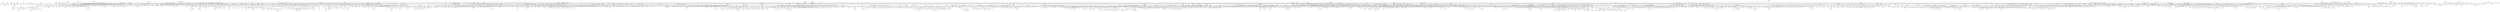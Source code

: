 strict graph "" {
	node [label="\N"];
	2237	[id=2237,
		label="The Ronettes",
		pos="8.980198237082664,-0.5966905585790588"];
	2242	[id=2242,
		label="The Shirelles",
		pos="9.97799804120296,-0.6629895095322875"];
	2237 -- 2242	[weight=90.0];
	669	[id=669,
		label="Dusty Springfield",
		pos="7.98283736073468,-0.5237438993043925"];
	2237 -- 669	[weight=90.0];
	729	[id=729,
		label="Enrique Iglesias",
		pos="5.4409716764785605,5.8647955817537305"];
	1726	[id=1726,
		label="Ricky Martin",
		pos="6.121093136038381,6.597895029472947"];
	729 -- 1726	[weight=90.0];
	1057	[id=1057,
		label="Jennifer Lopez",
		pos="4.845516072997233,5.051828776425966"];
	729 -- 1057	[weight=90.0];
	165	[id=165,
		label=Asia,
		pos="-3.6280808988247304,8.236323754660397"];
	2039	[id=2039,
		label="The Alan Parsons Project",
		pos="-4.031200998694145,9.151470838511552"];
	165 -- 2039	[weight=70.0];
	1971	[id=1971,
		label=Styx,
		pos="-3.2805764325076936,7.296425033567815"];
	165 -- 1971	[weight=90.0];
	86	[id=86,
		label=Alphabeat,
		pos="-0.06875777812544952,-5.999606017727102"];
	1136	[id=1136,
		label="Junior Senior",
		pos="-0.12999757222316197,-4.998309777436377"];
	86 -- 1136	[weight=90.0];
	1426	[id=1426,
		label="Minnie Riperton",
		pos="6.840542670702259,1.4855894353089614"];
	1068	[id=1068,
		label="Jill Scott",
		pos="7.82032547400349,1.685974341635151"];
	1426 -- 1068	[weight=90.0];
	1764	[id=1764,
		label="Roy Ayers",
		pos="7.815182698139796,1.7096547589195834"];
	1426 -- 1764	[weight=90.0];
	2161	[id=2161,
		label="The Isley Brothers",
		pos="5.824014968194604,1.4425150433341132"];
	1426 -- 2161	[weight=90.0];
	1543	[id=1543,
		label="Notorious B.I.G.",
		pos="5.971405716779491,-6.73367015568874"];
	1576	[id=1576,
		label=OutKast,
		pos="5.328926368548902,-5.966786719716418"];
	1543 -- 1576	[weight=90.0];
	2462	[id=2462,
		label="Wu-Tang Clan",
		pos="6.634895240866101,-7.481855728543044"];
	1543 -- 2462	[weight=90.0];
	2264	[id=2264,
		label="The Supremes",
		pos="7.699167838250377,2.173203763674962"];
	2266	[id=2266,
		label="The Temptations",
		pos="6.73677185846908,1.9015532932155916"];
	2264 -- 2266	[weight=90.0];
	349	[id=349,
		label="Brenda Lee",
		pos="11.215592781591113,-4.267373730706199"];
	1727	[id=1727,
		label="Ricky Nelson",
		pos="10.283607299618357,-3.9047946049998643"];
	349 -- 1727	[weight=90.0];
	1399	[id=1399,
		label="Metro Station",
		pos="-4.973789048031692,0.5112949302310663"];
	476	[id=476,
		label="Cobra Starship",
		pos="-3.979031238425354,0.409035944184853"];
	1399 -- 476	[weight=90.0];
	688	[id=688,
		label=Eels,
		pos="-3.1390918989402357,-2.4791333263880313"];
	889	[id=889,
		label=Gomez,
		pos="-2.3543189242051765,-1.8593499947910235"];
	688 -- 889	[weight=90.0];
	663	[id=663,
		label="Drowning Pool",
		pos="-2.9777422388773838,-4.016596962455345"];
	1657	[id=1657,
		label="Powerman 5000",
		pos="-3.53788811101884,-4.84596200087367"];
	663 -- 1657	[weight=90.0];
	468	[id=468,
		label=Clawfinger,
		pos="-3.553646139142609,-4.83441817779108"];
	663 -- 468	[weight=90.0];
	664	[id=664,
		label="Dry Kill Logic",
		pos="-3.585049030131948,-4.8111769299777345"];
	663 -- 664	[weight=90.0];
	1590	[id=1590,
		label="Papa Roach",
		pos="-2.3076001051682176,-3.267259058389407"];
	663 -- 1590	[weight=90.0];
	1894	[id=1894,
		label=SOiL,
		pos="-3.60850152367417,-4.79361207792633"];
	663 -- 1894	[weight=90.0];
	1040	[id=1040,
		label=Japan,
		pos="-3.933373401695172,6.966245307397447"];
	854	[id=854,
		label="Gary Numan",
		pos="-4.425045076907068,7.837025970822127"];
	1040 -- 854	[weight=90.0];
	1918	[id=1918,
		label=Sparks,
		pos="-3.4334883927886106,6.100094872752872"];
	1040 -- 1918	[weight=90.0];
	1763	[id=1763,
		label="Roxy Music",
		pos="-3.914592948473521,6.9768160394094805"];
	1763 -- 1918	[weight=90.0];
	364	[id=364,
		label="Bryan Ferry",
		pos="-4.403917067032711,7.848918044335665"];
	1763 -- 364	[weight=90.0];
	674	[id=674,
		label=Earshot,
		pos="-2.7216209048313367,-2.931344341831075"];
	76	[id=76,
		label="Alien Ant Farm",
		pos="-1.743837099575214,-2.441112895821311"];
	674 -- 76	[weight=90.0];
	647	[id=647,
		label="Don Omar",
		pos="8.848878758725872,8.105389855729957"];
	526	[id=526,
		label="Daddy Yankee",
		pos="8.111472195498717,7.429940701085793"];
	647 -- 526	[weight=90.0];
	460	[id=460,
		label=Ciara,
		pos="5.7234807839526205,5.589433577360508"];
	1614	[id=1614,
		label="P. Diddy",
		pos="6.4389158819466985,6.288112774530572"];
	460 -- 1614	[weight=90.0];
	1729	[id=1729,
		label=Rihanna,
		pos="5.0080456859585425,4.890754380190445"];
	460 -- 1729	[weight=90.0];
	2282	[id=2282,
		label="The View",
		pos="-3.339669417304709,-2.2015013475171044"];
	2051	[id=2051,
		label="The Automatic",
		pos="-2.5118592883962223,-1.6402935454660614"];
	2282 -- 2051	[weight=90.0];
	1084	[id=1084,
		label="Joe Dassin",
		pos="11.999987853882036,-0.017073566809777188"];
	427	[id=427,
		label="Charles Aznavour",
		pos="10.999988866058533,-0.01565076957562909"];
	1084 -- 427	[weight=90.0];
	653	[id=653,
		label=Dragonette,
		pos="-0.26767642091375676,-6.994880222969282"];
	130	[id=130,
		label=Annie,
		pos="-0.2294369322117915,-5.995611619687956"];
	653 -- 130	[weight=90.0];
	2229	[id=2229,
		label="The Raveonettes",
		pos="-2.597117924378784,-1.5016585786624184"];
	2163	[id=2163,
		label="The Jesus and Mary Chain",
		pos="-3.4628238991717124,-2.0022114382165577"];
	2229 -- 2163	[weight=90.0];
	279	[id=279,
		label="Black Rebel Motorcycle Club",
		pos="-1.7394614861898783,-0.9870530573693089"];
	2229 -- 279	[weight=90.0];
	1102	[id=1102,
		label="John Mellencamp",
		pos="5.8058573352458565,-1.5139420737834994"];
	1951	[id=1951,
		label="Steve Miller Band",
		pos="6.769519420270507,-1.781461989092233"];
	1102 -- 1951	[weight=90.0];
	453	[id=453,
		label="Chris Isaak",
		pos="4.673390469784893,-1.7774761649382929"];
	1102 -- 453	[weight=90.0];
	1087	[id=1087,
		label="Joe Walsh",
		pos="6.778754896021793,-1.7459902805172103"];
	1102 -- 1087	[weight=90.0];
	1916	[id=1916,
		label="Spank Rock",
		pos="-0.42963993850507987,-6.986802524992484"];
	614	[id=614,
		label=Diplo,
		pos="-0.3682628044329256,-5.988687878564987"];
	1916 -- 614	[weight=90.0];
	1101	[id=1101,
		label="John Mayer Trio",
		pos="4.168669409150096,-5.623361570912561"];
	1100	[id=1100,
		label="John Mayer",
		pos="3.57314520784294,-4.8200242036393375"];
	1101 -- 1100	[weight=90.0];
	927	[id=927,
		label="Hall & Oates",
		pos="6.859185051642513,-1.3969897735215908"];
	976	[id=976,
		label="Huey Lewis & The News",
		pos="5.879301472836439,-1.1974198058756493"];
	927 -- 976	[weight=90.0];
	64	[id=64,
		label="Alejandro Sanz",
		pos="6.784741377963521,7.346242878788426"];
	64 -- 1726	[weight=90.0];
	466	[id=466,
		label=Clannad,
		pos="9.245657324674692,-5.9596829307178085"];
	733	[id=733,
		label=Enya,
		pos="8.418741960556327,-5.396738255795643"];
	466 -- 733	[weight=90.0];
	625	[id=625,
		label=Djavan,
		pos="0.4430076999171731,9.990182389617022"];
	444	[id=444,
		label="Chico Buarque",
		pos="0.39870692992545576,8.99116415065532"];
	625 -- 444	[weight=90.0];
	1983	[id=1983,
		label="Sunset Rubdown",
		pos="-1.3573289584268635,-4.8122404448048774"];
	2009	[id=2009,
		label="Tapes 'n Tapes",
		pos="-1.0664043422138099,-3.85522785045288"];
	1983 -- 2009	[weight=90.0];
	1851	[id=1851,
		label=Silverstein,
		pos="-2.9694815877972003,-5.213653143404672"];
	1964	[id=1964,
		label="Story of the Year",
		pos="-2.522843781232584,-4.316857567200484"];
	1851 -- 1964	[weight=90.0];
	1260	[id=1260,
		label="Lil Jon & The East Side Boyz",
		pos="8.075325571810938,7.46921126420028"];
	2310	[id=2310,
		label="Three 6 Mafia",
		pos="8.809446078339205,8.148230470036669"];
	1260 -- 2310	[weight=90.0];
	1631	[id=1631,
		label="Petey Pablo",
		pos="7.341205065282671,6.790192058363891"];
	1260 -- 1631	[weight=90.0];
	1015	[id=1015,
		label="Jack's Mannequin",
		pos="-3.9233430193448298,0.7793455925057852"];
	1073	[id=1073,
		label="Jimmy Eat World",
		pos="-2.9348732645560287,0.6217064588648236"];
	1015 -- 1073	[weight=90.0];
	1157	[id=1157,
		label="Kate Bush",
		pos="5.952614956876307,0.752579015899649"];
	1991	[id=1991,
		label="Suzanne Vega",
		pos="4.963112963026748,0.6062257964124064"];
	1157 -- 1991	[weight=90.0];
	544	[id=544,
		label="Dar Williams",
		pos="5.95133364296969,-0.7626453107815727"];
	2411	[id=2411,
		label="Vienna Teng",
		pos="6.943222583464638,-0.8897528625785015"];
	544 -- 2411	[weight=90.0];
	1271	[id=1271,
		label="Lisa Loeb",
		pos="4.9629396060559205,-0.6076433712643494"];
	544 -- 1271	[weight=90.0];
	1299	[id=1299,
		label=Low,
		pos="1.2623521426414273,-3.7955852075758485"];
	2480	[id=2480,
		label="Yo La Tengo",
		pos="0.9920069280273984,-2.8312404092103596"];
	1299 -- 2480	[weight=70.0];
	2497	[id=2497,
		label="Claude Debussy",
		pos="2.216819434752889,8.72271239888728"];
	2505	[id=2505,
		label="Frédéric Chopin",
		pos="2.2918428880714488,9.733830498647299"];
	2497 -- 2505	[weight=90.0];
	2503	[id=2503,
		label="Franz Liszt",
		pos="2.3282384506551876,9.725189238101782"];
	2497 -- 2503	[weight=90.0];
	2537	[id=2537,
		label="Sergei Rachmaninoff",
		pos="2.4424100414998677,9.697145620706157"];
	2497 -- 2537	[weight=90.0];
	2499	[id=2499,
		label="Edvard Grieg",
		pos="2.571739847779484,9.663651181377729"];
	2497 -- 2499	[weight=90.0];
	2506	[id=2506,
		label="Gabriel Fauré",
		pos="2.6285009115338354,9.64836685445085"];
	2497 -- 2506	[weight=90.0];
	2500	[id=2500,
		label="Erik Satie",
		pos="1.939184419403184,7.76141506347547"];
	2497 -- 2500	[weight=90.0];
	143	[id=143,
		label=Apparat,
		pos="-0.2201699328586637,6.996536657566015"];
	2023	[id=2023,
		label="Telefon Tel Aviv",
		pos="-0.18871708530742604,5.9970314207708695"];
	143 -- 2023	[weight=90.0];
	156	[id=156,
		label=Arovane,
		pos="-0.2516227804099014,7.996041894361159"];
	143 -- 156	[weight=90.0];
	2126	[id=2126,
		label="The Exies",
		pos="-3.56401556804348,-1.8159826625669389"];
	302	[id=302,
		label="Blue October",
		pos="-2.6818010932074205,-1.3445976708560388"];
	2126 -- 302	[weight=90.0];
	1255	[id=1255,
		label=Liars,
		pos="0.618533369833399,-4.961594146078712"];
	123	[id=123,
		label="Animal Collective",
		pos="0.6154433110539554,-3.952370115624161"];
	1255 -- 123	[weight=90.0];
	2168	[id=2168,
		label="The Killers",
		pos="2.9391490364511146,-4.044923106998263"];
	1890	[id=1890,
		label="Snow Patrol",
		pos="2.3421962674235512,-3.242547863157487"];
	2168 -- 1890	[weight=90.0];
	7	[id=7,
		label="+44",
		pos="-2.9883917933362047,-2.6588558609899904"];
	289	[id=289,
		label="blink-182",
		pos="-2.1708459003028144,-2.070610556608476"];
	7 -- 289	[weight=90.0];
	566	[id=566,
		label="Death Cab for Cutie",
		pos="3.6618366371231565,-3.4045487869940376"];
	238	[id=238,
		label="Ben Gibbard",
		pos="4.3942039645477875,-4.0854585443928455"];
	566 -- 238	[weight=90.0];
	1489	[id=1489,
		label="Nada Surf",
		pos="2.8988965309550614,-2.7561565454118733"];
	566 -- 1489	[weight=90.0];
	1106	[id=1106,
		label="John Williams",
		pos="1.338982301906645,6.870744238812909"];
	1031	[id=1031,
		label="James Newton Howard",
		pos="1.1904694351931748,5.8807127564497526"];
	1106 -- 1031	[weight=90.0];
	1127	[id=1127,
		label=Juanes,
		pos="6.170693095183396,6.551530105636084"];
	1831	[id=1831,
		label=Shakira,
		pos="5.5519380445580016,5.759859716120651"];
	1127 -- 1831	[weight=90.0];
	1718	[id=1718,
		label="Ricardo Arjona",
		pos="6.846232381483697,7.288971270263319"];
	1127 -- 1718	[weight=90.0];
	1327	[id=1327,
		label=Maná,
		pos="6.861367365925569,7.2747259652726175"];
	1127 -- 1327	[weight=90.0];
	528	[id=528,
		label="Daft Punk",
		pos="0.26203827615729974,-6.995093705006997"];
	1485	[id=1485,
		label=Mylo,
		pos="0.17252268857246797,-5.99751914727479"];
	528 -- 1485	[weight=90.0];
	348	[id=348,
		label="Breaking Benjamin",
		pos="-2.705836616053945,-2.9459206043649133"];
	1868	[id=1868,
		label=Skillet,
		pos="-3.382295770067431,-3.6824007554561415"];
	348 -- 1868	[weight=70.0];
	13	[id=13,
		label="30 Seconds to Mars",
		pos="-3.3934061417706167,-3.6721648597242273"];
	348 -- 13	[weight=90.0];
	2311	[id=2311,
		label="Three Days Grace",
		pos="-3.371154522885083,-3.692603036183479"];
	348 -- 2311	[weight=90.0];
	348 -- 76	[weight=90.0];
	1524	[id=1524,
		label=Nico,
		pos="0.9059481354579492,-6.941128004572475"];
	2403	[id=2403,
		label="Vashti Bunyan",
		pos="0.7765269732496707,-5.94953828963355"];
	1524 -- 2403	[weight=90.0];
	1090	[id=1090,
		label="John Cale",
		pos="1.0353692976662277,-7.9327177195114"];
	1524 -- 1090	[weight=90.0];
	756	[id=756,
		label=Evergrey,
		pos="-5.693370513802354,-12.790055988640782"];
	1997	[id=1997,
		label="Symphony X",
		pos="-5.2867011913879,-11.876480560880726"];
	756 -- 1997	[weight=90.0];
	1291	[id=1291,
		label=Lostprophets,
		pos="-2.0525459619453432,-3.433228083611962"];
	1291 -- 1964	[weight=90.0];
	835	[id=835,
		label="Funeral for a Friend",
		pos="-2.632988910075362,-4.250572831915736"];
	1291 -- 835	[weight=90.0];
	1319	[id=1319,
		label="Madina Lake",
		pos="-2.454506499849301,-4.356075968368496"];
	1291 -- 1319	[weight=90.0];
	1291 -- 76	[weight=90.0];
	1056	[id=1056,
		label="Jennifer Hudson",
		pos="4.631494813951623,5.248738494947069"];
	1248	[id=1248,
		label="Leona Lewis",
		pos="3.9257872317922384,4.537421581768332"];
	1056 -- 1248	[weight=90.0];
	1182	[id=1182,
		label="Keyshia Cole",
		pos="5.2931369302304265,5.998558279939507"];
	1056 -- 1182	[weight=90.0];
	2275	[id=2275,
		label="The Unicorns",
		pos="-1.3086478896020182,-4.825706238576918"];
	2275 -- 2009	[weight=90.0];
	1887	[id=1887,
		label="Snap!",
		pos="10.982308139088907,0.6236248376239968"];
	12	[id=12,
		label="2 Unlimited",
		pos="9.985336233789909,0.5413504393296028"];
	1887 -- 12	[weight=90.0];
	1773	[id=1773,
		label="Ry Cooder",
		pos="6.2334803908707075,-3.1849210691366237"];
	1094	[id=1094,
		label="John Hiatt",
		pos="5.336535691213022,-2.742514688458304"];
	1773 -- 1094	[weight=90.0];
	1075	[id=1075,
		label="J.J. Cale",
		pos="7.123977589566523,-3.6399097932989983"];
	1773 -- 1075	[weight=70.0];
	583	[id=583,
		label=Delerium,
		pos="6.730102099002272,-4.325011645880877"];
	490	[id=490,
		label="Conjure One",
		pos="7.630590046200765,-4.772221238251829"];
	583 -- 490	[weight=90.0];
	726	[id=726,
		label=Enigma,
		pos="7.568373507864013,-4.870289770174068"];
	583 -- 726	[weight=90.0];
	2449	[id=2449,
		label="William Orbit",
		pos="5.891304521552571,-3.780546393622783"];
	583 -- 2449	[weight=90.0];
	561	[id=561,
		label="Dead or Alive",
		pos="-3.8675511008120695,7.003002818977539"];
	2159	[id=2159,
		label="The Human League",
		pos="-3.306984710321016,6.16959092045032"];
	561 -- 2159	[weight=90.0];
	2378	[id=2378,
		label="Ulrich Schnauss",
		pos="-0.34091055946041177,-6.991693642490952"];
	1244	[id=1244,
		label="Lemon Jelly",
		pos="-0.32123932105969233,-5.991394270001358"];
	2378 -- 1244	[weight=90.0];
	1927	[id=1927,
		label="Sportfreunde Stiller",
		pos="-2.857333907714769,0.9141350774494159"];
	223	[id=223,
		label=Beatsteaks,
		pos="-3.864984044746345,1.0304845141273031"];
	1927 -- 223	[weight=90.0];
	604	[id=604,
		label="Die Ärzte",
		pos="-3.747993299765147,1.3973354017255715"];
	1927 -- 604	[weight=90.0];
	1268	[id=1268,
		label=Liquido,
		pos="-1.9048892718098458,0.6094233849662772"];
	1927 -- 1268	[weight=90.0];
	1323	[id=1323,
		label=Madsen,
		pos="-3.812029234903543,1.2117892193944901"];
	1927 -- 1323	[weight=90.0];
	196	[id=196,
		label=Babyshambles,
		pos="-3.356584613286531,3.705852092818615"];
	2179	[id=2179,
		label="The Libertines",
		pos="-2.685267690629225,2.964681674254892"];
	196 -- 2179	[weight=90.0];
	2077	[id=2077,
		label="The Brand New Heavies",
		pos="10.525901175885245,-7.629246649276561"];
	2389	[id=2389,
		label=Us3,
		pos="9.716216470047918,-7.0423815224091335"];
	2077 -- 2389	[weight=90.0];
	998	[id=998,
		label=Incognito,
		pos="11.335585881722572,-8.216111776143988"];
	2077 -- 998	[weight=90.0];
	2510	[id=2510,
		label="Giacomo Puccini",
		pos="3.108983568226078,11.59026406828163"];
	2533	[id=2533,
		label="Richard Wagner",
		pos="2.85766139317248,10.622324197743708"];
	2510 -- 2533	[weight=90.0];
	1968	[id=1968,
		label="Strike Anywhere",
		pos="-3.9741428602332576,0.45407986792746347"];
	1969	[id=1969,
		label="Strung Out",
		pos="-2.980607145174943,0.3405599009455976"];
	1968 -- 1969	[weight=90.0];
	487	[id=487,
		label="Comeback Kid",
		pos="-4.967678575291572,0.5675998349093293"];
	1968 -- 487	[weight=90.0];
	1310	[id=1310,
		label="Lykke Li",
		pos="-0.7842045301112286,-5.948531184666768"];
	1787	[id=1787,
		label=Santogold,
		pos="-0.9149052851297667,-6.939953048777896"];
	1310 -- 1787	[weight=90.0];
	1626	[id=1626,
		label="Peter Bjorn and John",
		pos="-0.6442916252036736,-4.958315066803683"];
	1310 -- 1626	[weight=90.0];
	904	[id=904,
		label="Great Lake Swimmers",
		pos="1.817363251690539,-5.718145749402055"];
	796	[id=796,
		label="Fleet Foxes",
		pos="1.5144693764087824,-4.765121457835046"];
	904 -- 796	[weight=90.0];
	26	[id=26,
		label=ABBA,
		pos="-3.841449532511198,9.232727954898785"];
	318	[id=318,
		label="Boney M.",
		pos="-3.464510855398348,8.306453186097361"];
	26 -- 318	[weight=90.0];
	576	[id=576,
		label=Deerhunter,
		pos="-0.4161991080756479,-3.978288363409198"];
	1312	[id=1312,
		label=M83,
		pos="-0.5202488850945599,-4.972860454261498"];
	576 -- 1312	[weight=90.0];
	2368	[id=2368,
		label="TV on the Radio",
		pos="0.12884117319371702,-2.997232048422355"];
	576 -- 2368	[weight=90.0];
	2149	[id=2149,
		label="The Haunted",
		pos="12.99206320536455,5.215965267120997"];
	179	[id=179,
		label="At the Gates",
		pos="12.064058690695653,4.843396319469497"];
	2149 -- 179	[weight=90.0];
	231	[id=231,
		label=Belanova,
		pos="6.996570593274223,7.144788305704404"];
	1133	[id=1133,
		label="Julieta Venegas",
		pos="6.312932045607238,6.414584085312563"];
	231 -- 1133	[weight=90.0];
	1196	[id=1196,
		label=Kitaro,
		pos="8.380835926634548,-5.455418331423506"];
	1196 -- 726	[weight=90.0];
	2471	[id=2471,
		label=Yanni,
		pos="9.23398224434756,-5.977756427881116"];
	1196 -- 2471	[weight=90.0];
	552	[id=552,
		label="David Arkenstone",
		pos="9.20379848655716,-6.02412594646295"];
	1196 -- 552	[weight=90.0];
	1051	[id=1051,
		label="Jean-Michel Jarre",
		pos="9.218919519298003,-6.000960164565857"];
	1196 -- 1051	[weight=90.0];
	186	[id=186,
		label=Autechre,
		pos="1.2236737920096736,-7.905860007029512"];
	307	[id=307,
		label="Boards of Canada",
		pos="1.12106053548268,-6.909647116588754"];
	186 -- 307	[weight=90.0];
	1492	[id=1492,
		label="Napalm Death",
		pos="13.832114939441775,5.802809345659366"];
	401	[id=401,
		label=Carcass,
		pos="12.906837786671714,5.423424964774865"];
	1492 -- 401	[weight=90.0];
	724	[id=724,
		label="Empire of the Sun",
		pos="0.576661099033525,-5.9722242068480185"];
	519	[id=519,
		label="Cut Copy",
		pos="0.4605937659019777,-4.978740140116999"];
	724 -- 519	[weight=90.0];
	140	[id=140,
		label=Apocalyptica,
		pos="13.08198806527325,4.986139614977525"];
	734	[id=734,
		label=Epica,
		pos="12.1527621862808,4.6163157651642015"];
	140 -- 734	[weight=90.0];
	680	[id=680,
		label="Eddie Money",
		pos="6.308841931895124,-3.0329051218859115"];
	643	[id=643,
		label="Don Henley",
		pos="5.449265698492226,-2.511076133301424"];
	680 -- 643	[weight=90.0];
	1176	[id=1176,
		label="Kenny Loggins",
		pos="7.210105065022999,-3.4661772821553276"];
	680 -- 1176	[weight=90.0];
	1943	[id=1943,
		label="Steely Dan",
		pos="7.30528828874608,-3.260791777821664"];
	2118	[id=2118,
		label="The Doobie Brothers",
		pos="6.369371477006773,-2.9036368553750935"];
	1943 -- 2118	[weight=90.0];
	2408	[id=2408,
		label="Vertical Horizon",
		pos="2.214431979258729,3.331109576287797"];
	498	[id=498,
		label="Counting Crows",
		pos="1.6208720721671614,2.5244353280820118"];
	2408 -- 498	[weight=90.0];
	2025	[id=2025,
		label="Temple of the Dog",
		pos="-3.462394344386272,4.900186262170241"];
	450	[id=450,
		label="Chris Cornell",
		pos="-2.8853286203218937,4.083488551808534"];
	2025 -- 450	[weight=90.0];
	2483	[id=2483,
		label="Young Jeezy",
		pos="6.592484158967771,-7.5192521312800125"];
	1304	[id=1304,
		label=Ludacris,
		pos="5.9278807489877465,-6.7720181501366685"];
	2483 -- 1304	[weight=90.0];
	563	[id=563,
		label="dead prez",
		pos="-4.9971001218057545,-7.485251523672996"];
	995	[id=995,
		label="Immortal Technique",
		pos="-4.441866774938449,-6.653556909931552"];
	563 -- 995	[weight=90.0];
	779	[id=779,
		label=Feist,
		pos="0.9933695602170446,-4.900328245825396"];
	359	[id=359,
		label="Broken Social Scene",
		pos="0.8015618878566416,-3.918864445210589"];
	779 -- 359	[weight=90.0];
	1712	[id=1712,
		label="Regina Spektor",
		pos="1.1920434722604536,-5.880393894990474"];
	779 -- 1712	[weight=90.0];
	331	[id=331,
		label=Boston,
		pos="-3.785716127837214,8.16506909948919"];
	809	[id=809,
		label=Foreigner,
		pos="-3.4443337888333225,7.220565403837922"];
	331 -- 809	[weight=90.0];
	2578	[id=2578,
		label=Seeed,
		pos="-7.616100420787037,2.448471845965872"];
	2568	[id=2568,
		label="Jan Delay",
		pos="-8.631546867209234,2.548803381818701"];
	2578 -- 2568	[weight=90.0];
	2575	[id=2575,
		label="Peter Fox",
		pos="-6.664087868188657,2.142412865220138"];
	2578 -- 2575	[weight=90.0];
	2554	[id=2554,
		label="Culcha Candela",
		pos="-8.566421836509765,2.759785665403864"];
	2578 -- 2554	[weight=90.0];
	673	[id=673,
		label="Eagles of Death Metal",
		pos="-1.803275012834712,-0.8649851028115858"];
	697	[id=697,
		label="Electric Six",
		pos="0.9924876618533895,-0.12234476314412403"];
	673 -- 697	[weight=90.0];
	78	[id=78,
		label="Alison Moyet",
		pos="6.970856353008188,-0.638092239198513"];
	1167	[id=1167,
		label="k.d. lang",
		pos="5.969476760420279,-0.6044395807706608"];
	78 -- 1167	[weight=90.0];
	2066	[id=2066,
		label="The Black Heart Procession",
		pos="-1.4123982017981516,-4.796366470523009"];
	1917	[id=1917,
		label=Sparklehorse,
		pos="-1.1299185614385212,-3.8370931764184073"];
	2066 -- 1917	[weight=70.0];
	286	[id=286,
		label="Blind Guardian",
		pos="-4.457327603328287,-10.056452189346285"];
	1148	[id=1148,
		label=Kamelot,
		pos="-4.874092353838947,-10.96554712388984"];
	286 -- 1148	[weight=90.0];
	1901	[id=1901,
		label="Sonata Arctica",
		pos="-4.816272779992204,-10.991065303632135"];
	286 -- 1901	[weight=90.0];
	654	[id=654,
		label=DragonForce,
		pos="-4.798900783925603,-10.998661339728494"];
	286 -- 654	[weight=90.0];
	1334	[id=1334,
		label=Manowar,
		pos="-4.071860118350257,-9.133452533220318"];
	286 -- 1334	[weight=90.0];
	588	[id=588,
		label="Demons & Wizards",
		pos="-4.926014421757207,-10.942320682407367"];
	286 -- 588	[weight=90.0];
	1982	[id=1982,
		label="Sunrise Avenue",
		pos="4.640555884157579,1.8615158033200985"];
	1653	[id=1653,
		label="Poets of the Fall",
		pos="5.45668834374006,2.4949052726088334"];
	1982 -- 1653	[weight=90.0];
	1705	[id=1705,
		label=Reamonn,
		pos="3.700266032580615,1.519220618649613"];
	1982 -- 1705	[weight=90.0];
	2228	[id=2228,
		label="The Rasmus",
		pos="5.570318291089859,2.229698216339993"];
	1982 -- 2228	[weight=90.0];
	991	[id=991,
		label="Ike & Tina Turner",
		pos="6.294262586366123,4.937839456064935"];
	2327	[id=2327,
		label="Tina Turner",
		pos="5.507479763070357,4.320609524056818"];
	991 -- 2327	[weight=90.0];
	1076	[id=1076,
		label="Joan as Police Woman",
		pos="1.5110712295993651,-6.834958942018384"];
	137	[id=137,
		label="Antony and the Johnsons",
		pos="1.29520391108517,-5.858536236015757"];
	1076 -- 137	[weight=90.0];
	2379	[id=2379,
		label=Ultravox,
		pos="-3.9474400168236623,6.958284078246533"];
	2379 -- 1918	[weight=90.0];
	399	[id=399,
		label="Cannonball Adderley",
		pos="0.15311866576393157,9.998827664991266"];
	158	[id=158,
		label="Art Blakey & The Jazz Messengers",
		pos="0.11507076995819815,10.999398107073915"];
	399 -- 158	[weight=90.0];
	430	[id=430,
		label="Charlie Parker",
		pos="0.1684305323403247,10.998710431490393"];
	399 -- 430	[weight=90.0];
	966	[id=966,
		label="Horace Silver",
		pos="0.22178633070689246,10.997763901062415"];
	399 -- 966	[weight=90.0];
	1934	[id=1934,
		label="Stan Getz",
		pos="0.2063982612255759,8.997633008617491"];
	399 -- 1934	[weight=90.0];
	1387	[id=1387,
		label="Mel Tormé",
		pos="9.996712507092374,-0.2563962763826668"];
	934	[id=934,
		label="Harry Connick, Jr.",
		pos="8.996147616254433,-0.26330223424740345"];
	1387 -- 934	[weight=90.0];
	176	[id=176,
		label=Atreyu,
		pos="-3.9771855188686436,-5.760381528032806"];
	15	[id=15,
		label="36 Crazyfists",
		pos="-3.4452646742580706,-4.91224503911495"];
	176 -- 15	[weight=90.0];
	189	[id=189,
		label="Avenged Sevenfold",
		pos="-4.551894046643377,-6.578773486610751"];
	176 -- 189	[weight=90.0];
	691	[id=691,
		label="Eighteen Visions",
		pos="-4.538811223063707,-6.58780636338007"];
	176 -- 691	[weight=90.0];
	1516	[id=1516,
		label="Newton Faulkner",
		pos="-3.977060028251088,-0.4277774324195432"];
	1625	[id=1625,
		label="Pete Murray",
		pos="-4.972015049526744,-0.5282673066540902"];
	1516 -- 1625	[weight=90.0];
	1017	[id=1017,
		label="Jack Johnson",
		pos="-4.970626642135131,-0.5411753731429714"];
	1516 -- 1017	[weight=90.0];
	1701	[id=1701,
		label="Ray LaMontagne",
		pos="-2.987112559896981,-0.27777428697722"];
	1516 -- 1701	[weight=90.0];
	1872	[id=1872,
		label=Slayer,
		pos="-4.228711673103195,-9.061898122676107"];
	1205	[id=1205,
		label=Kreator,
		pos="-4.651582840413515,-9.968087934943718"];
	1872 -- 1205	[weight=90.0];
	1825	[id=1825,
		label=Sepultura,
		pos="-3.799869064298248,-8.158492207153792"];
	1872 -- 1825	[weight=90.0];
	1470	[id=1470,
		label=Mudvayne,
		pos="-2.423621061240788,-4.3733352205736615"];
	2010	[id=2010,
		label=Taproot,
		pos="-1.9283173097096618,-3.504510287197641"];
	1470 -- 2010	[weight=90.0];
	445	[id=445,
		label="Children of Bodom",
		pos="12.104136254744159,4.742350211296931"];
	1542	[id=1542,
		label=Norther,
		pos="11.179701458617172,4.360536124858166"];
	445 -- 1542	[weight=90.0];
	2571	[id=2571,
		label="Lee \"Scratch\" Perry",
		pos="-15.300250354821694,4.679993491424814"];
	2584	[id=2584,
		label="The Upsetters",
		pos="-14.343984707645339,4.387493898210764"];
	2571 -- 2584	[weight=90.0];
	2095	[id=2095,
		label="The Concretes",
		pos="4.379834682753275,-4.100859440623578"];
	1846	[id=1846,
		label="Shout Out Louds",
		pos="3.623620663693827,-3.4451956817648415"];
	2095 -- 1846	[weight=90.0];
	1920	[id=1920,
		label="Special D.",
		pos="8.978729152476362,0.6184034334244248"];
	412	[id=412,
		label=Cascada,
		pos="7.981467423248784,0.5442221711933647"];
	1920 -- 412	[weight=90.0];
	360	[id=360,
		label="Brooklyn Bounce",
		pos="9.976365724973736,0.6871149260271386"];
	1920 -- 360	[weight=90.0];
	1912	[id=1912,
		label=Soulwax,
		pos="-0.029070477439545682,-5.9999295751984825"];
	606	[id=606,
		label=Digitalism,
		pos="0.12510742083343018,-4.99843456826759"];
	1912 -- 606	[weight=90.0];
	636	[id=636,
		label=DMX,
		pos="6.407935223548693,-7.677132678989205"];
	375	[id=375,
		label="Busta Rhymes",
		pos="5.761164796836602,-6.914403819830794"];
	636 -- 375	[weight=90.0];
	1370	[id=1370,
		label="Maxïmo Park",
		pos="-2.7403340332169606,2.913858161680638"];
	2136	[id=2136,
		label="The Fratellis",
		pos="-2.083842901433379,2.1581470668482527"];
	1370 -- 2136	[weight=90.0];
	193	[id=193,
		label="Azure Ray",
		pos="4.2725287301495865,-5.544862329223907"];
	1342	[id=1342,
		label="Maria Taylor",
		pos="3.63810097406601,-4.771186571755495"];
	193 -- 1342	[weight=90.0];
	2450	[id=2450,
		label="Will Smith",
		pos="7.439616714196334,5.064790533264978"];
	1317	[id=1317,
		label=Madcon,
		pos="6.589640949175027,4.536147281664877"];
	2450 -- 1317	[weight=90.0];
	500	[id=500,
		label="Cradle of Filth",
		pos="15.696254247718391,6.528981742276686"];
	609	[id=609,
		label="Dimmu Borgir",
		pos="14.785013441932534,6.115830076275361"];
	500 -- 609	[weight=90.0];
	236	[id=236,
		label="Ben Folds",
		pos="-3.0497817240324085,2.5882100833892734"];
	237	[id=237,
		label="Ben Folds Five",
		pos="-2.2873362930243064,1.941157562541955"];
	236 -- 237	[weight=90.0];
	145	[id=145,
		label=Aqua,
		pos="9.983002783204803,0.5827996487002423"];
	32	[id=32,
		label="Ace of Base",
		pos="8.986512077331874,0.49254510856200423"];
	145 -- 32	[weight=90.0];
	1228	[id=1228,
		label=Lasgo,
		pos="9.991589728390105,0.41004231431568006"];
	1795	[id=1795,
		label="Sash!",
		pos="8.993420405878343,0.344077612074705"];
	1228 -- 1795	[weight=90.0];
	2277	[id=2277,
		label="The Vandals",
		pos="-4.994927224862805,0.22517108678591555"];
	2262	[id=2262,
		label="The Suicide Machines",
		pos="-3.995694022211233,0.18555128904273113"];
	2277 -- 2262	[weight=90.0];
	2331	[id=2331,
		label="Toby Keith",
		pos="7.6780044616759735,6.4068906254503695"];
	2325	[id=2325,
		label="Tim McGraw",
		pos="6.941459807965822,5.728536962820007"];
	2331 -- 2325	[weight=90.0];
	1616	[id=1616,
		label=Peaches,
		pos="0.08071461958925896,-7.999592811523882"];
	1432	[id=1432,
		label="Miss Kittin & The Hacker",
		pos="0.07062529214060159,-6.999643710083396"];
	1616 -- 1432	[weight=90.0];
	1252	[id=1252,
		label="Le Tigre",
		pos="0.09080394703791633,-8.999541912964366"];
	1616 -- 1252	[weight=90.0];
	2436	[id=2436,
		label=Westlife,
		pos="5.875465031936418,6.817544327578105"];
	1754	[id=1754,
		label="Ronan Keating",
		pos="5.217504438213466,6.064457719963326"];
	2436 -- 1754	[weight=90.0];
	299	[id=299,
		label=Blue,
		pos="6.536945868718544,7.567584734209691"];
	2436 -- 299	[weight=90.0];
	198	[id=198,
		label="Backstreet Boys",
		pos="6.519634567435477,7.582503881113443"];
	2436 -- 198	[weight=90.0];
	1780	[id=1780,
		label="Salt-N-Pepa",
		pos="7.216609871693561,-5.377782252915699"];
	1378	[id=1378,
		label="MC Hammer",
		pos="8.02330641334484,-5.968798388082774"];
	1780 -- 1378	[weight=90.0];
	1669	[id=1669,
		label="Public Enemy",
		pos="6.47182317286065,-4.702712495913811"];
	1780 -- 1669	[weight=90.0];
	1863	[id=1863,
		label="Sir Mix-A-Lot",
		pos="8.013599122033678,-5.981824898084285"];
	1780 -- 1863	[weight=90.0];
	1415	[id=1415,
		label=Midtown,
		pos="-2.983932900109911,0.3100716814571387"];
	476 -- 1415	[weight=90.0];
	855	[id=855,
		label="Gavin DeGraw",
		pos="4.193353402185603,2.7231943089648274"];
	1141	[id=1141,
		label="Justin Nozuka",
		pos="5.0320240826227245,3.2678331707577932"];
	855 -- 1141	[weight=90.0];
	1348	[id=1348,
		label="Maroon 5",
		pos="2.911863015802861,2.742453969932671"];
	855 -- 1348	[weight=90.0];
	1506	[id=1506,
		label=Nelly,
		pos="7.543860216868739,6.564310552399629"];
	2390	[id=2390,
		label=Usher,
		pos="6.78530632706106,5.912665900247125"];
	1506 -- 2390	[weight=90.0];
	1443	[id=1443,
		label=Modjo,
		pos="1.1618853872155666,6.90289956083492"];
	1650	[id=1650,
		label="Planet Funk",
		pos="1.035617568650693,5.909948921226141"];
	1443 -- 1650	[weight=90.0];
	440	[id=440,
		label=Chicago,
		pos="6.78909097723491,-1.7053573534094058"];
	266	[id=266,
		label="Billy Joel",
		pos="5.817782884068674,-1.467447550625778"];
	440 -- 266	[weight=90.0];
	36	[id=36,
		label="A Day to Remember",
		pos="-3.1063850145920107,-5.133261355231992"];
	36 -- 835	[weight=90.0];
	933	[id=933,
		label="Hard-Fi",
		pos="-2.8080736136881392,2.8486352135906126"];
	1572	[id=1572,
		label=Orson,
		pos="-3.510092017110174,3.5607940169882655"];
	933 -- 1572	[weight=90.0];
	933 -- 2136	[weight=90.0];
	637	[id=637,
		label=Dntel,
		pos="-0.5471375198430839,-5.975001299947972"];
	1312 -- 637	[weight=90.0];
	1444	[id=1444,
		label=Mogwai,
		pos="-0.5953747580533035,-5.970387667268598"];
	1312 -- 1444	[weight=90.0];
	1878	[id=1878,
		label=Slowdive,
		pos="-0.6869159257204409,-5.960549178640474"];
	1312 -- 1878	[weight=90.0];
	1848	[id=1848,
		label="Sigur Rós",
		pos="-0.6483907462235546,-5.9648629020465895"];
	1312 -- 1848	[weight=90.0];
	710	[id=710,
		label=Eluvium,
		pos="-0.5616125816759078,-5.9736581177786965"];
	1312 -- 710	[weight=90.0];
	1134	[id=1134,
		label="Junior Boys",
		pos="-0.7013555616304674,-5.958867373601296"];
	1312 -- 1134	[weight=90.0];
	2213	[id=2213,
		label="The Posies",
		pos="-4.9817779134612294,9.807236553736729"];
	2020	[id=2020,
		label="Teenage Fanclub",
		pos="-4.528889012237482,8.915669594306117"];
	2213 -- 2020	[weight=70.0];
	1937	[id=1937,
		label=Starsailor,
		pos="-4.097929894041547,-2.864781070783705"];
	714	[id=714,
		label=Embrace,
		pos="-3.2813236582030028,-2.2875565676322114"];
	1937 -- 714	[weight=90.0];
	878	[id=878,
		label="Gloria Estefan",
		pos="-3.3759592281470256,8.3428352069239"];
	2034	[id=2034,
		label=Thalía,
		pos="-3.7510658090522506,9.26981689658211"];
	878 -- 2034	[weight=90.0];
	435	[id=435,
		label=Cher,
		pos="-3.0056168217797823,7.413923894985327"];
	878 -- 435	[weight=90.0];
	1305	[id=1305,
		label="Luis Miguel",
		pos="-3.763927137057447,9.264602123508734"];
	878 -- 1305	[weight=90.0];
	421	[id=421,
		label="Celia Cruz",
		pos="-3.7767812154523064,9.25936950610605"];
	878 -- 421	[weight=90.0];
	1336	[id=1336,
		label="Marc Anthony",
		pos="-3.738197256208615,9.275013815282131"];
	878 -- 1336	[weight=90.0];
	1606	[id=1606,
		label="Paulina Rubio",
		pos="-3.7253215033123532,9.280192869599134"];
	878 -- 1606	[weight=90.0];
	2305	[id=2305,
		label="Thomas Dolby",
		pos="-2.354507322490941,6.592138899350995"];
	1571	[id=1571,
		label="Orchestral Manoeuvres in the Dark",
		pos="-2.712502716804462,7.526109819244495"];
	2305 -- 1571	[weight=90.0];
	2053	[id=2053,
		label="The B-52's",
		pos="-2.513096177125682,5.44833438809663"];
	2305 -- 2053	[weight=90.0];
	27	[id=27,
		label=ABC,
		pos="-2.701686902528394,7.5299991952659955"];
	2305 -- 27	[weight=90.0];
	1529	[id=1529,
		label="Nik Kershaw",
		pos="-2.6692060880572748,7.541574030630342"];
	2305 -- 1529	[weight=90.0];
	944	[id=944,
		label="Heaven 17",
		pos="-2.690865511418218,7.533873027829708"];
	2305 -- 944	[weight=90.0];
	2081	[id=2081,
		label="The Buggles",
		pos="-2.6800385658115027,7.53773130893925"];
	2305 -- 2081	[weight=90.0];
	885	[id=885,
		label="Gogol Bordello",
		pos="1.5979151692901858,-6.815179169453457"];
	598	[id=598,
		label=DeVotchKa,
		pos="1.3696415736773022,-5.8415821452458205"];
	885 -- 598	[weight=70.0];
	2117	[id=2117,
		label="The Donnas",
		pos="-3.67470877971445,3.3906511740799194"];
	1778	[id=1778,
		label="Sahara Hotnights",
		pos="-2.93976702377156,2.7125209392639356"];
	2117 -- 1778	[weight=90.0];
	2115	[id=2115,
		label="The Divine Comedy",
		pos="-0.8661030951098406,-3.905107607818401"];
	1043	[id=1043,
		label="Jarvis Cocker",
		pos="-1.0826288688873007,-4.881384509773001"];
	2115 -- 1043	[weight=90.0];
	1984	[id=1984,
		label="Super Furry Animals",
		pos="-0.5924615186142766,-2.940916413120452"];
	2115 -- 1984	[weight=90.0];
	1955	[id=1955,
		label="Stevie Ray Vaughan and Double Trouble",
		pos="-4.915877611915306,9.840434304677302"];
	1954	[id=1954,
		label="Stevie Ray Vaughan",
		pos="-5.3627755766348795,10.735019241466148"];
	1955 -- 1954	[weight=90.0];
	2492	[id=2492,
		label="ZZ Top",
		pos="-4.475588441472982,8.942544833689874"];
	1955 -- 2492	[weight=90.0];
	265	[id=265,
		label="Billy Idol",
		pos="7.817447062347966,-1.6992708516852615"];
	668	[id=668,
		label="Duran Duran",
		pos="6.840266179554471,-1.4868619952246038"];
	265 -- 668	[weight=90.0];
	817	[id=817,
		label="Frank Black",
		pos="-1.4850503808558435,4.774371724773838"];
	2415	[id=2415,
		label="Violent Femmes",
		pos="-1.6780643344790462,3.6309916124041646"];
	817 -- 2415	[weight=90.0];
	2412	[id=2412,
		label="Village People",
		pos="-3.4858474603452168,8.297521767564385"];
	645	[id=645,
		label="Donna Summer",
		pos="-3.0795652047985316,7.383513943197655"];
	2412 -- 645	[weight=90.0];
	529	[id=529,
		label="Damien Jurado",
		pos="-4.973838682129052,-0.5108118676741329"];
	1121	[id=1121,
		label="Josh Ritter",
		pos="-3.982097042214673,-0.3780253250579288"];
	529 -- 1121	[weight=90.0];
	1486	[id=1486,
		label="My Morning Jacket",
		pos="4.301944236660632,-4.182496357997502"];
	206	[id=206,
		label="Band of Horses",
		pos="3.584953530550527,-3.485413631664585"];
	1486 -- 206	[weight=90.0];
	992	[id=992,
		label="Ill Niño",
		pos="-2.871053895215059,-4.093537532595791"];
	992 -- 15	[weight=90.0];
	992 -- 1590	[weight=90.0];
	1442	[id=1442,
		label="Modest Mouse",
		pos="0.8568454267059195,-2.875033202370566"];
	1852	[id=1852,
		label="Silversun Pickups",
		pos="1.2372982473472758,-3.803826106318658"];
	1442 -- 1852	[weight=70.0];
	2376	[id=2376,
		label="Ugly Casanova",
		pos="1.046918315379795,-3.8605649898586516"];
	1442 -- 2376	[weight=90.0];
	2133	[id=2133,
		label="The Flaming Lips",
		pos="0.12333880160977674,-1.9961932621911798"];
	1442 -- 2133	[weight=90.0];
	2241	[id=2241,
		label="The Shins",
		pos="1.142460568941226,-3.8333776031607543"];
	1442 -- 2241	[weight=90.0];
	1058	[id=1058,
		label="Jenny Lewis with The Watson Twins",
		pos="1.9540286938672344,-5.67289801279236"];
	418	[id=418,
		label="Cat Power",
		pos="1.6350860035523556,-4.725091931485268"];
	1058 -- 418	[weight=90.0];
	2484	[id=2484,
		label="You Say Party! We Say Die!",
		pos="-4.276981518633752,-2.5898704773145163"];
	253	[id=253,
		label="Be Your Own Pet",
		pos="-3.421585214907002,-2.071896381851613"];
	2484 -- 253	[weight=90.0];
	2003	[id=2003,
		label="Talib Kweli",
		pos="5.205188914456173,-6.075031552578354"];
	1138	[id=1138,
		label="Jurassic 5",
		pos="5.847320806394838,-6.841698574703655"];
	2003 -- 1138	[weight=90.0];
	1635	[id=1635,
		label="Pharoahe Monch",
		pos="5.885574435365305,-6.808818808411219"];
	2003 -- 1635	[weight=90.0];
	1308	[id=1308,
		label="Lupe Fiasco",
		pos="4.679044495101414,-5.206394396591671"];
	2003 -- 1308	[weight=90.0];
	608	[id=608,
		label="Dimitri From Paris",
		pos="6.0039201710410515,-3.599019669266396"];
	908	[id=908,
		label="Groove Armada",
		pos="5.141698795884806,-3.0923993099851677"];
	608 -- 908	[weight=90.0];
	1942	[id=1942,
		label="Stéphane Pompougnac",
		pos="6.87736787750751,-4.086784931633649"];
	608 -- 1942	[weight=90.0];
	984	[id=984,
		label="Ian Pooley",
		pos="6.861623052618344,-4.113165336304452"];
	608 -- 984	[weight=90.0];
	303	[id=303,
		label="Blue Six",
		pos="6.852127571463579,-4.128964488148164"];
	608 -- 303	[weight=90.0];
	841	[id=841,
		label=Gabin,
		pos="6.8710821052703706,-4.097344347578478"];
	608 -- 841	[weight=90.0];
	1525	[id=1525,
		label="Nicola Conte",
		pos="6.84577703752338,-4.139485083016681"];
	608 -- 1525	[weight=90.0];
	2422	[id=2422,
		label=War,
		pos="5.723649331926747,1.7999550897548793"];
	1724	[id=1724,
		label="Rick James",
		pos="4.8497821521742805,1.2163934710659217"];
	2422 -- 1724	[weight=90.0];
	1386	[id=1386,
		label="Melissa Etheridge",
		pos="4.94351121417153,0.7494643923231572"];
	1838	[id=1838,
		label="Sheryl Crow",
		pos="3.999971765737589,-0.01502908187863615"];
	1386 -- 1838	[weight=90.0];
	1670	[id=1670,
		label="Public Image Ltd.",
		pos="-2.811035216525515,7.489865219845639"];
	597	[id=597,
		label=Devo,
		pos="-2.463796543107669,6.552076510097444"];
	1670 -- 597	[weight=90.0];
	2129	[id=2129,
		label="The Fall",
		pos="-3.2194460240497174,8.40447305297783"];
	1670 -- 2129	[weight=90.0];
	2257	[id=2257,
		label="The Stranglers",
		pos="-3.1572227036733094,8.428045135107535"];
	1670 -- 2257	[weight=90.0];
	2029	[id=2029,
		label=Terranova,
		pos="0.4765279289056615,4.9772403129618805"];
	1615	[id=1615,
		label="Peace Orchestra",
		pos="0.5509766052462911,5.9746485068555515"];
	2029 -- 1615	[weight=90.0];
	997	[id=997,
		label="I Monster",
		pos="-0.00613935317175493,3.9999952885400543"];
	2029 -- 997	[weight=90.0];
	1892	[id=1892,
		label="Sofa Surfers",
		pos="0.5718335146867938,5.972688375554257"];
	2029 -- 1892	[weight=90.0];
	627	[id=627,
		label="DJ Cam",
		pos="0.5926834532736557,5.970655435060343"];
	2029 -- 627	[weight=90.0];
	2230	[id=2230,
		label="The Red Jumpsuit Apparatus",
		pos="-3.5934788966176163,-3.4766232783498188"];
	2477	[id=2477,
		label=Yellowcard,
		pos="-2.889420171896207,-2.766089490641851"];
	2230 -- 2477	[weight=90.0];
	1817	[id=1817,
		label="Secondhand Serenade",
		pos="-4.303358785428442,-4.1810409187038395"];
	2230 -- 1817	[weight=90.0];
	2276	[id=2276,
		label="The Used",
		pos="-4.316575418620841,-4.167394468412884"];
	2230 -- 2276	[weight=90.0];
	814	[id=814,
		label=Fragma,
		pos="-0.6931885935531141,8.973265268215794"];
	171	[id=171,
		label=ATB,
		pos="-0.6039066851551887,7.977173479098024"];
	814 -- 171	[weight=90.0];
	1088	[id=1088,
		label="John Mayall & The Bluesbreakers",
		pos="9.949109279253326,-1.0075835198510172"];
	1103	[id=1103,
		label="Johnny Winter",
		pos="8.954198351327994,-0.9068251678659156"];
	1088 -- 1103	[weight=90.0];
	2391	[id=2391,
		label=Vader,
		pos="13.000364317194489,5.195240862579547"];
	979	[id=979,
		label=Hypocrisy,
		pos="12.076888596599249,4.81131601802782"];
	2391 -- 979	[weight=90.0];
	720	[id=720,
		label=Eminem,
		pos="9.761144333715635,-6.979975737520233"];
	524	[id=524,
		label=D12,
		pos="8.947715639239332,-6.398311092726881"];
	720 -- 524	[weight=90.0];
	1986	[id=1986,
		label=Supermode,
		pos="0.17608467465976352,-7.998061901945369"];
	1135	[id=1135,
		label="Junior Jack",
		pos="0.17595430685066313,-6.9977882278546195"];
	1986 -- 1135	[weight=90.0];
	180	[id=180,
		label="Audio Bullys",
		pos="4.97600836043744,-3.352512609500029"];
	1947	[id=1947,
		label="Stereo MC's",
		pos="4.228076032791735,-2.6689647919993447"];
	180 -- 1947	[weight=90.0];
	1143	[id=1143,
		label="Just Jack",
		pos="5.8092739901545825,-3.90542388318009"];
	180 -- 1143	[weight=90.0];
	823	[id=823,
		label=Freestylers,
		pos="5.801406311648397,-3.917101582441557"];
	180 -- 823	[weight=90.0];
	996	[id=996,
		label="Imogen Heap",
		pos="6.937712342762778,-0.9317443045584004"];
	1055	[id=1055,
		label=Jem,
		pos="5.9456974307500685,-0.8054080096274414"];
	996 -- 1055	[weight=90.0];
	206 -- 1489	[weight=90.0];
	690	[id=690,
		label="Eiffel 65",
		pos="11.982403480547891,0.6496205271955233"];
	2406	[id=2406,
		label=Vengaboys,
		pos="10.9838698571689,0.5954854832625631"];
	690 -- 2406	[weight=90.0];
	1578	[id=1578,
		label="O-Zone",
		pos="12.980937103926882,0.7037555711284836"];
	690 -- 1578	[weight=90.0];
	905	[id=905,
		label="Green Day",
		pos="-3.719227391093627,-3.3417581620067742"];
	1980	[id=1980,
		label="Sum 41",
		pos="-2.9786714752649415,-2.669740856795464"];
	905 -- 1980	[weight=90.0];
	325	[id=325,
		label=Bono,
		pos="3.1848463284059108,5.08495367377515"];
	1074	[id=1074,
		label="Jim Sturgess",
		pos="3.7156540498068957,5.932445952737675"];
	325 -- 1074	[weight=50.0];
	2373	[id=2373,
		label=U2,
		pos="2.6540386070049253,4.237461394812625"];
	325 -- 2373	[weight=90.0];
	2351	[id=2351,
		label="Tracy Chapman",
		pos="5.996460934634307,-0.20604916744470964"];
	1496	[id=1496,
		label="Natalie Merchant",
		pos="4.996923334893973,-0.1753772653227764"];
	2351 -- 1496	[weight=90.0];
	749	[id=749,
		label="Eva Cassidy",
		pos="6.99553778203515,-0.2499022611316856"];
	2351 -- 749	[weight=90.0];
	1231	[id=1231,
		label="Laura Marling",
		pos="6.999503170708891,-0.08339882035241858"];
	2351 -- 1231	[weight=90.0];
	1373	[id=1373,
		label="Mötley Crüe",
		pos="-5.695237453158555,-6.968806953284045"];
	930	[id=930,
		label="Hanoi Rocks",
		pos="-6.328041614620616,-7.743118836982273"];
	1373 -- 930	[weight=90.0];
	1654	[id=1654,
		label=Poison,
		pos="-5.0707841698196585,-6.187660939572106"];
	1373 -- 1654	[weight=90.0];
	1006	[id=1006,
		label=INXS,
		pos="3.761075049230692,-1.3617321594404495"];
	1006 -- 453	[weight=90.0];
	1388	[id=1388,
		label="Men at Work",
		pos="4.8893059962961,-1.0462728490135804"];
	1006 -- 1388	[weight=90.0];
	1247	[id=1247,
		label="Lenny Kravitz",
		pos="2.984037917777477,-0.3090593879277232"];
	1006 -- 1247	[weight=90.0];
	618	[id=618,
		label=Dishwalla,
		pos="1.6418377496919816,-2.5108502153028507"];
	1821	[id=1821,
		label=Semisonic,
		pos="1.9994305353067394,0.047723521276258125"];
	618 -- 1821	[weight=90.0];
	96	[id=96,
		label="American Hi-Fi",
		pos="-1.9829029292070204,0.2609520518068762"];
	1273	[id=1273,
		label=Lit,
		pos="-0.9972575548035251,0.07400925203847335"];
	96 -- 1273	[weight=90.0];
	81	[id=81,
		label=Allister,
		pos="-2.9737628007372616,0.3958974677252658"];
	96 -- 81	[weight=90.0];
	1394	[id=1394,
		label=Mest,
		pos="-2.9749392696581936,0.3869578037016087"];
	96 -- 1394	[weight=90.0];
	1749	[id=1749,
		label="Rodrigo y Gabriela",
		pos="5.4511212575533365,-7.161373962826556"];
	870	[id=870,
		label="Gipsy Kings",
		pos="6.076327234879491,-7.94218152239432"];
	1749 -- 870	[weight=90.0];
	1581	[id=1581,
		label="Paco de Lucía",
		pos="6.047024768628988,-7.964514514243008"];
	1749 -- 1581	[weight=90.0];
	1146	[id=1146,
		label="Kaki King",
		pos="4.845441117825188,-6.3656657447347165"];
	1749 -- 1146	[weight=90.0];
	648	[id=648,
		label=Donots,
		pos="-4.831230055932931,1.2881056426591289"];
	223 -- 648	[weight=90.0];
	2548	[id=2548,
		label="Bob Marley & The Wailers",
		pos="-12.341156660625813,4.08605583391749"];
	2569	[id=2569,
		label="Jimmy Cliff",
		pos="-13.290476403750874,4.400367821141912"];
	2548 -- 2569	[weight=90.0];
	2549	[id=2549,
		label="Bob Marley",
		pos="-11.389979165481376,3.7773502101208667"];
	2548 -- 2549	[weight=90.0];
	1821 -- 697	[weight=90.0];
	571	[id=571,
		label="Deep Blue Something",
		pos="1.5201755834881667,2.586322910111267"];
	1821 -- 571	[weight=90.0];
	1362	[id=1362,
		label="Matchbox Twenty",
		pos="2.189383395586412,2.0509998408411723"];
	1821 -- 1362	[weight=90.0];
	2281	[id=2281,
		label="The Verve Pipe",
		pos="1.5405087072502124,2.5742635690399456"];
	1821 -- 2281	[weight=90.0];
	1533	[id=1533,
		label="Nine Days",
		pos="1.6517178797244645,-2.5043618040927154"];
	1821 -- 1533	[weight=90.0];
	868	[id=868,
		label="Gin Blossoms",
		pos="1.5150775036039468,2.58931268063037"];
	1821 -- 868	[weight=90.0];
	2286	[id=2286,
		label="The Wallflowers",
		pos="1.6467810103001548,-2.507610875737063"];
	1821 -- 2286	[weight=90.0];
	769	[id=769,
		label=Fastball,
		pos="1.6368881170848197,-2.514079810218147"];
	1821 -- 769	[weight=90.0];
	1922	[id=1922,
		label="Spin Doctors",
		pos="1.6615723684060901,-2.4978345150448567"];
	1821 -- 1922	[weight=90.0];
	1864	[id=1864,
		label="Sister Hazel",
		pos="1.6909804585346104,-2.4780203971828154"];
	1821 -- 1864	[weight=90.0];
	671	[id=671,
		label="Eagle-Eye Cherry",
		pos="1.5607461716470776,2.5620443766041587"];
	1821 -- 671	[weight=90.0];
	1716	[id=1716,
		label="Remy Zero",
		pos="1.9869511933657895,-2.2476710068829613"];
	1821 -- 1716	[weight=90.0];
	1515	[id=1515,
		label="New Radicals",
		pos="1.5303540240153395,2.5803132680316274"];
	1821 -- 1515	[weight=90.0];
	812	[id=812,
		label="Fountains of Wayne",
		pos="1.5252677635462422,2.583323102030918"];
	1821 -- 812	[weight=70.0];
	1821 -- 1247	[weight=90.0];
	1821 -- 498	[weight=90.0];
	2256	[id=2256,
		label="The Stooges",
		pos="9.972748757838902,-0.7377548461532766"];
	989	[id=989,
		label="Iggy Pop",
		pos="8.975473882055011,-0.6639793615379489"];
	2256 -- 989	[weight=90.0];
	1375	[id=1375,
		label=MC5,
		pos="10.970023633622793,-0.8115303307686041"];
	2256 -- 1375	[weight=90.0];
	1316	[id=1316,
		label="Mad Caddies",
		pos="-4.9905595607994275,0.30710791281473837"];
	1251	[id=1251,
		label="Less Than Jake",
		pos="-3.992447648639542,0.24568633025179068"];
	1316 -- 1251	[weight=90.0];
	551	[id=551,
		label="Dave Matthews Band",
		pos="-2.998369278496293,-0.09890232438936825"];
	964	[id=964,
		label="Hootie & the Blowfish",
		pos="-1.998912852330862,-0.0659348829262455"];
	551 -- 964	[weight=90.0];
	548	[id=548,
		label="Dave Matthews & Tim Reynolds",
		pos="-3.997581783353954,-0.13906791648910982"];
	551 -- 548	[weight=90.0];
	550	[id=550,
		label="Dave Matthews",
		pos="-3.9980566648011298,-0.12467118768691925"];
	551 -- 550	[weight=90.0];
	853	[id=853,
		label="Gary Moore",
		pos="8.553383856471312,-2.799932964171813"];
	1083	[id=1083,
		label="Joe Cocker",
		pos="7.633154487476108,-2.3947761002489054"];
	853 -- 1083	[weight=90.0];
	748	[id=748,
		label=Eurythmics,
		pos="-2.2621999937156034,6.62438307983718"];
	748 -- 2053	[weight=90.0];
	1843	[id=1843,
		label="Shirley Horn",
		pos="10.99713798199757,-0.25091075087853665"];
	406	[id=406,
		label="Carmen McRae",
		pos="9.997398165452335,-0.2281006826168515"];
	1843 -- 406	[weight=90.0];
	1243	[id=1243,
		label=Lemongrass,
		pos="-0.35647789902932375,5.989400930602629"];
	2013	[id=2013,
		label=Télépopmusik,
		pos="-0.21774012400818613,4.995256673925465"];
	1243 -- 2013	[weight=90.0];
	1429	[id=1429,
		label="Minus 8",
		pos="-0.4158908822008777,6.9876344190364"];
	1243 -- 1429	[weight=90.0];
	274	[id=274,
		label="Black Eyed Peas",
		pos="5.3485480942308845,5.949204424433503"];
	781	[id=781,
		label=Fergie,
		pos="4.691688832018552,5.195002974350679"];
	274 -- 781	[weight=90.0];
	2458	[id=2458,
		label=WIZO,
		pos="-5.619657481811008,2.10224874530241"];
	1050	[id=1050,
		label="J.B.O.",
		pos="-4.683047901509173,1.7518739544186748"];
	2458 -- 1050	[weight=90.0];
	1859	[id=1859,
		label="Sinéad O'Connor",
		pos="5.984854963613372,-0.4260411535431618"];
	1496 -- 1859	[weight=90.0];
	2470	[id=2470,
		label="Yael Naim",
		pos="5.999991973133582,0.00981439415248855"];
	1496 -- 2470	[weight=90.0];
	1496 -- 1838	[weight=90.0];
	572	[id=572,
		label="Deep Dish",
		pos="1.2133655162474397,6.894036852525637"];
	1650 -- 572	[weight=90.0];
	766	[id=766,
		label=Faithless,
		pos="0.7961144429955069,4.936213305121037"];
	1650 -- 766	[weight=90.0];
	2022	[id=2022,
		label=Teitur,
		pos="-3.9925629451307976,-0.243805515049377"];
	1153	[id=1153,
		label=Kashmir,
		pos="-4.989953259847199,-0.31680666744927805"];
	2022 -- 1153	[weight=90.0];
	117	[id=117,
		label="Ane Brun",
		pos="-4.991425005145668,-0.2927053433174101"];
	2022 -- 117	[weight=90.0];
	852	[id=852,
		label="Gary Jules",
		pos="-2.994224251671847,-0.18606754338188156"];
	2022 -- 852	[weight=90.0];
	2400	[id=2400,
		label="Vanilla Ice",
		pos="8.963280776665952,-6.37648788273377"];
	493	[id=493,
		label=Coolio,
		pos="8.139009024260393,-5.810037186026255"];
	2400 -- 493	[weight=90.0];
	578	[id=578,
		label="Def Leppard",
		pos="-5.7280735899147075,-6.941842186950207"];
	578 -- 1654	[weight=90.0];
	483	[id=483,
		label=Coldplay,
		pos="2.9315491531330506,-4.05043449061516"];
	483 -- 1890	[weight=90.0];
	296	[id=296,
		label="Bloodhound Gang",
		pos="-1.1415582588798665,-1.642207277289675"];
	697 -- 296	[weight=90.0];
	1065	[id=1065,
		label=Jet,
		pos="-1.3732972296569932,1.4539789266067193"];
	697 -- 1065	[weight=90.0];
	936	[id=936,
		label="Harvey Danger",
		pos="-1.7878673954716138,-0.8963984472373592"];
	697 -- 936	[weight=90.0];
	2491	[id=2491,
		label=Zwan,
		pos="-1.8004279831284629,-0.870895560654649"];
	697 -- 2491	[weight=90.0];
	2222	[id=2222,
		label="The Raconteurs",
		pos="-0.9064808903927019,1.782776597151997"];
	697 -- 2222	[weight=90.0];
	993	[id=993,
		label="IMA Robot",
		pos="-1.4921588570696187,1.3317139126962254"];
	697 -- 993	[weight=90.0];
	2195	[id=2195,
		label="The Music",
		pos="-1.6213641217219872,-1.170973263910278"];
	697 -- 2195	[weight=90.0];
	2434	[id=2434,
		label=Weezer,
		pos="-1.5392285149365912,1.277018237460255"];
	697 -- 2434	[weight=90.0];
	1661	[id=1661,
		label="Primal Scream",
		pos="0.16771946320493958,1.9929551378950423"];
	697 -- 1661	[weight=90.0];
	697 -- 279	[weight=90.0];
	2216	[id=2216,
		label="The Presidents of the United States of...",
		pos="0,0"];
	697 -- 2216	[weight=90.0];
	2106	[id=2106,
		label="The Dandy Warhols",
		pos="-1.5350313527017576,1.2820603520203766"];
	697 -- 2106	[weight=90.0];
	386	[id=386,
		label=Cake,
		pos="-1.5265875238058386,1.292103143003823"];
	697 -- 386	[weight=90.0];
	697 -- 2133	[weight=90.0];
	1807	[id=1807,
		label="S Club 7",
		pos="4.186537654337633,5.610071520828691"];
	1416	[id=1416,
		label=Mika,
		pos="3.602161819097542,4.798377874765167"];
	1807 -- 1416	[weight=70.0];
	1944	[id=1944,
		label="Stephen Malkmus",
		pos="-0.8931758718843685,-3.899004598853866"];
	1613	[id=1613,
		label=Pavement,
		pos="-0.713800011630104,-2.9138444610851937"];
	1944 -- 1613	[weight=90.0];
	1849	[id=1849,
		label=Silbermond,
		pos="4.5173031755879265,2.1433553181456495"];
	1131	[id=1131,
		label=Juli,
		pos="5.420763810705512,2.572026381774779"];
	1849 -- 1131	[weight=90.0];
	1849 -- 1705	[weight=90.0];
	717	[id=717,
		label="Emiliana Torrini",
		pos="-0.5946045469053135,5.970464423543577"];
	1959	[id=1959,
		label="Stina Nordenstam",
		pos="-0.6937053047228657,6.965541827467506"];
	717 -- 1959	[weight=90.0];
	802	[id=802,
		label=Flunk,
		pos="-0.49984645425775787,4.974952615067398"];
	717 -- 802	[weight=90.0];
	873	[id=873,
		label="Gladys Knight & The Pips",
		pos="6.80253842716492,1.650900041475745"];
	1016	[id=1016,
		label="Jackie Wilson",
		pos="7.774329631045623,1.8867429045437087"];
	873 -- 1016	[weight=90.0];
	602	[id=602,
		label="Diana Ross and The Supremes",
		pos="7.76287408539678,1.933335442771146"];
	873 -- 602	[weight=90.0];
	1738	[id=1738,
		label="Roberta Flack",
		pos="7.785505532339439,1.8400824997570073"];
	873 -- 1738	[weight=70.0];
	687	[id=687,
		label="Edwin Starr",
		pos="7.78304618625932,1.850457257694504"];
	873 -- 687	[weight=90.0];
	873 -- 2161	[weight=90.0];
	1350	[id=1350,
		label="Martha Reeves & The Vandellas",
		pos="7.765443908058802,1.9229874962652347"];
	873 -- 1350	[weight=90.0];
	1788	[id=1788,
		label=Saosin,
		pos="-3.0562373967509497,-5.163275411470996"];
	1788 -- 1964	[weight=90.0];
	463	[id=463,
		label="Circa Survive",
		pos="-3.5656102962094414,-6.023821313382828"];
	1788 -- 463	[weight=90.0];
	1436	[id=1436,
		label="Missy Higgins",
		pos="5.522084418624916,4.301927901950465"];
	1789	[id=1789,
		label="Sara Bareilles",
		pos="4.736839386917177,3.682709956343304"];
	1436 -- 1789	[weight=90.0];
	711	[id=711,
		label="Elvis Costello & The Attractions",
		pos="-3.973412072756386,6.943485904073961"];
	2217	[id=2217,
		label="The Pretenders",
		pos="-3.4941790861329896,6.065534808574658"];
	711 -- 2217	[weight=90.0];
	378	[id=378,
		label="Butthole Surfers",
		pos="1.9842604010933573,-4.589412888448024"];
	1380	[id=1380,
		label="Meat Puppets",
		pos="1.5619500189745392,-3.6824329102137674"];
	378 -- 1380	[weight=90.0];
	1397	[id=1397,
		label="Method Man",
		pos="7.32438892710886,-8.206907264277154"];
	1397 -- 2462	[weight=90.0];
	1742	[id=1742,
		label="Robert Plant",
		pos="10.478741139861206,-3.346040066075161"];
	1240	[id=1240,
		label="Led Zeppelin",
		pos="9.52359007891545,-3.049792125503509"];
	1742 -- 1240	[weight=90.0];
	95	[id=95,
		label="American Head Charge",
		pos="-4.029790760558199,-4.445310610758238"];
	1923	[id=1923,
		label=Spineshank,
		pos="-3.349195269490957,-3.712531622332582"];
	95 -- 1923	[weight=90.0];
	1866	[id=1866,
		label=Skalpel,
		pos="-0.4089667812221252,-7.989539797250954"];
	1466	[id=1466,
		label="Mr. Scruff",
		pos="-0.35784593356935956,-6.990847322594584"];
	1866 -- 1466	[weight=90.0];
	2433	[id=2433,
		label=Ween,
		pos="1.2284098629686786,-2.7369708088617375"];
	2433 -- 2133	[weight=50.0];
	1326	[id=1326,
		label="Mahavishnu Orchestra",
		pos="-4.901649188095486,10.953256832414862"];
	1191	[id=1191,
		label="King Crimson",
		pos="-4.493178422420862,10.040485429713623"];
	1326 -- 1191	[weight=70.0];
	2432	[id=2432,
		label="Weather Report",
		pos="-5.310119953770109,11.8660282351161"];
	1326 -- 2432	[weight=90.0];
	1377	[id=1377,
		label=McFly,
		pos="5.1175824105530054,3.1321478686675213"];
	2092	[id=2092,
		label="The Click Five",
		pos="4.260882813520554,2.6162717078784397"];
	1377 -- 2092	[weight=90.0];
	2473	[id=2473,
		label="Yeah Yeah Yeahs",
		pos="-0.5649336612589562,-3.959905296642402"];
	1398	[id=1398,
		label=Metric,
		pos="-0.7111345579216501,-4.949170399221427"];
	2473 -- 1398	[weight=90.0];
	2021	[id=2021,
		label="Tegan and Sara",
		pos="-0.6912603847495586,-4.951985367554704"];
	2473 -- 2021	[weight=70.0];
	2473 -- 2368	[weight=90.0];
	699	[id=699,
		label=Elefant,
		pos="-3.0005943518117606,2.6450772268263476"];
	1294	[id=1294,
		label="Louis XIV",
		pos="-2.252663689628436,1.9812890504491263"];
	699 -- 1294	[weight=90.0];
	1839	[id=1839,
		label="She Wants Revenge",
		pos="-3.7507429397647005,3.3063465335329347"];
	699 -- 1839	[weight=90.0];
	503	[id=503,
		label="Crash Test Dummies",
		pos="2.1737464000057347,3.3578008559862673"];
	0	[id=0,
		label="10,000 Maniacs",
		pos="2.7171830000071684,4.197251069982834"];
	503 -- 0	[weight=90.0];
	503 -- 498	[weight=90.0];
	1433	[id=1433,
		label="Mission of Burma",
		pos="2.3538472699195054,-5.5190038077439745"];
	940	[id=940,
		label="Hüsker Dü",
		pos="1.9615393915995876,-4.599169839786645"];
	1433 -- 940	[weight=90.0];
	659	[id=659,
		label=dredg,
		pos="-3.5312906524004273,-1.8788257844380791"];
	115	[id=115,
		label="...And You Will Know Us by the Trail of...",
		pos="-2.6371816162008765,-1.430130456696917"];
	659 -- 115	[weight=90.0];
	2284	[id=2284,
		label="The Von Bondies",
		pos="-2.5567045581093133,-1.5694781943509315"];
	2284 -- 279	[weight=90.0];
	2238	[id=2238,
		label="The Roots",
		pos="6.07718429747899,-6.6383605667721"];
	2238 -- 1576	[weight=90.0];
	2335	[id=2335,
		label="Tom Petty",
		pos="7.998331340476495,-4.126341693068023"];
	2336	[id=2336,
		label="Tom Petty and the Heartbreakers",
		pos="7.109627858201329,-3.667859282727131"];
	2335 -- 2336	[weight=90.0];
	867	[id=867,
		label="Gil Scott-Heron",
		pos="7.684365190042738,2.2249790169930694"];
	646	[id=646,
		label="Donny Hathaway",
		pos="6.723819541287395,1.9468566398689358"];
	867 -- 646	[weight=70.0];
	1898	[id=1898,
		label="Solomon Burke",
		pos="7.834506861058864,1.6187965418858468"];
	310	[id=310,
		label="Bobby Womack",
		pos="6.855193503426507,1.416446974150116"];
	1898 -- 310	[weight=90.0];
	535	[id=535,
		label="Danity Kane",
		pos="5.8294333141019825,5.478841778737362"];
	2220	[id=2220,
		label="The Pussycat Dolls",
		pos="5.152484464645783,4.738343997810191"];
	535 -- 2220	[weight=90.0];
	2384	[id=2384,
		label="Uniting Nations",
		pos="0.23572093160658045,-8.996912561673728"];
	1409	[id=1409,
		label="Michael Gray",
		pos="0.20109063640075786,-7.99747226040528"];
	2384 -- 1409	[weight=90.0];
	1021	[id=1021,
		label=Jadakiss,
		pos="5.805335633931172,-6.877359826082169"];
	1046	[id=1046,
		label="Jay-Z",
		pos="5.136765864990629,-6.132995715656997"];
	1021 -- 1046	[weight=90.0];
	2067	[id=2067,
		label="The Black Keys",
		pos="-2.1942882590932937,3.3444131078569406"];
	2290	[id=2290,
		label="The White Stripes",
		pos="-1.2609861759649839,2.722115696296762"];
	2067 -- 2290	[weight=70.0];
	2209	[id=2209,
		label="The Platters",
		pos="10.68896764065721,2.5973006712706646"];
	2121	[id=2121,
		label="The Drifters",
		pos="9.7198183930486,2.350559594257111"];
	2209 -- 2121	[weight=90.0];
	2248	[id=2248,
		label="The Sounds",
		pos="-2.20482526782867,2.0343907044479517"];
	1778 -- 2248	[weight=90.0];
	1067	[id=1067,
		label=Jewel,
		pos="4.9396208647394575,-0.7746907206302501"];
	2098	[id=2098,
		label="The Corrs",
		pos="5.927545037687349,-0.9296288647563002"];
	1067 -- 2098	[weight=50.0];
	1067 -- 1838	[weight=90.0];
	135	[id=135,
		label=Anthrax,
		pos="-3.5139373296712484,-8.285664997038133"];
	132	[id=132,
		label=Annihilator,
		pos="-3.9233213894116536,-9.198236204587541"];
	135 -- 132	[weight=90.0];
	1395	[id=1395,
		label=Metallica,
		pos="-3.244381820501175,-7.312590963728347"];
	135 -- 1395	[weight=90.0];
	760	[id=760,
		label=Exodus,
		pos="-3.9043748107458316,-9.20629444115348"];
	135 -- 760	[weight=90.0];
	1588	[id=1588,
		label=Pantera,
		pos="-3.885411681122066,-9.214313651498966"];
	135 -- 1588	[weight=90.0];
	194	[id=194,
		label="Baby Bash",
		pos="7.393513142772331,5.1318576955769935"];
	194 -- 1317	[weight=90.0];
	1793	[id=1793,
		label="Sarah Slean",
		pos="6.951475883083474,-0.8227897950927943"];
	426	[id=426,
		label="Chantal Kreviazuk",
		pos="5.9584078997858345,-0.7052483957938237"];
	1793 -- 426	[weight=90.0];
	2122	[id=2122,
		label="The Dust Brothers",
		pos="1.3706008882557135,3.757852206395649"];
	568	[id=568,
		label="Death in Vegas",
		pos="0.25453060347220363,2.9891828602305477"];
	2122 -- 568	[weight=90.0];
	472	[id=472,
		label="Clint Mansell",
		pos="1.7075962078810965,4.699373914770998"];
	2122 -- 472	[weight=90.0];
	557	[id=557,
		label="David Holmes",
		pos="1.718903530874831,4.695249796501358"];
	2122 -- 557	[weight=90.0];
	1690	[id=1690,
		label=Rammstein,
		pos="-4.738194852190145,-6.44589090372144"];
	1567	[id=1567,
		label="Oomph!",
		pos="-4.145920495666377,-5.64015454075626"];
	1690 -- 1567	[weight=90.0];
	1582	[id=1582,
		label="Page & Plant",
		pos="10.473149758537684,-3.363500280250035"];
	1582 -- 1240	[weight=90.0];
	1804	[id=1804,
		label="Scary Kids Scaring Kids",
		pos="-3.076768508384921,-5.151067418099944"];
	1804 -- 1964	[weight=90.0];
	1257	[id=1257,
		label="Lighthouse Family",
		pos="-4.886014991130226,-3.4823637814637767"];
	2344	[id=2344,
		label=Toploader,
		pos="-4.068223435661694,-2.906812356780699"];
	1257 -- 2344	[weight=90.0];
	844	[id=844,
		label=Gabrielle,
		pos="-5.700350822985263,-4.062757745041073"];
	1257 -- 844	[weight=90.0];
	452	[id=452,
		label="Chris de Burgh",
		pos="6.75483711921528,-1.8363484127124186"];
	1503	[id=1503,
		label="Neil Diamond",
		pos="5.780892319637415,-1.6066374789469928"];
	452 -- 1503	[weight=90.0];
	454	[id=454,
		label="Chris Rea",
		pos="7.721807467841304,-2.0913367566200995"];
	452 -- 454	[weight=90.0];
	1886	[id=1886,
		label=Smokie,
		pos="7.717813242565341,-2.106029143407818"];
	452 -- 1886	[weight=90.0];
	788	[id=788,
		label="Finger Eleven",
		pos="-1.9031697453681637,-3.5182303677154625"];
	3	[id=3,
		label="12 Stones",
		pos="-2.3736455407071833,-4.400659819513535"];
	788 -- 3	[weight=90.0];
	1820	[id=1820,
		label=Seether,
		pos="-2.384275348072371,-4.394909676497843"];
	788 -- 1820	[weight=90.0];
	788 -- 76	[weight=90.0];
	2572	[id=2572,
		label=Madness,
		pos="-16.135077407129057,5.353436005590567"];
	2583	[id=2583,
		label="The Specials",
		pos="-17.084199607548413,5.668344005919424"];
	2572 -- 2583	[weight=90.0];
	2582	[id=2582,
		label="The Skatalites",
		pos="-15.1859552067097,5.0385280052617105"];
	2572 -- 2582	[weight=70.0];
	120	[id=120,
		label=Angra,
		pos="-5.241627394135871,-11.89644242036435"];
	120 -- 1148	[weight=90.0];
	2418	[id=2418,
		label="Vive la Fête",
		pos="-1.1720047761424073,6.9011886515802034"];
	1949	[id=1949,
		label="Stereo Total",
		pos="-1.3394340298770369,7.887072744663089"];
	2418 -- 1949	[weight=90.0];
	1744	[id=1744,
		label="Robots in Disguise",
		pos="-1.0045755224077777,5.915304558497317"];
	2418 -- 1744	[weight=90.0];
	505	[id=505,
		label=Cream,
		pos="8.572923796044277,-2.7395214157253385"];
	2165	[id=2165,
		label="The Jimi Hendrix Experience",
		pos="9.534820452517058,-3.01449812377822"];
	505 -- 2165	[weight=90.0];
	505 -- 1083	[weight=90.0];
	505 -- 1240	[weight=90.0];
	2295	[id=2295,
		label="The Yardbirds",
		pos="9.516030573902313,-3.07329824725106"];
	505 -- 2295	[weight=90.0];
	1070	[id=1070,
		label="Jimi Hendrix",
		pos="9.531091520135494,-3.0262674096651265"];
	505 -- 1070	[weight=90.0];
	1061	[id=1061,
		label="Jerry Goldsmith",
		pos="1.3988520300063534,6.858805508114886"];
	1089	[id=1089,
		label="John Barry",
		pos="1.590996471833264,7.840199629257797"];
	1061 -- 1089	[weight=70.0];
	1061 -- 1031	[weight=90.0];
	727	[id=727,
		label="Ennio Morricone",
		pos="1.6063780578002325,7.837062557834916"];
	1061 -- 727	[weight=90.0];
	2479	[id=2479,
		label="Ying Yang Twins",
		pos="8.14130263318681,7.397242150617049"];
	447	[id=447,
		label=Chingy,
		pos="7.401184211988008,6.724765591470044"];
	2479 -- 447	[weight=90.0];
	397	[id=397,
		label="Canned Heat",
		pos="9.950906575421879,-0.9896758697804016"];
	1103 -- 397	[weight=90.0];
	61	[id=61,
		label="Albert King",
		pos="9.947279756506589,-1.0254879062154891"];
	1103 -- 61	[weight=90.0];
	2000	[id=2000,
		label="Taj Mahal",
		pos="7.960487411412502,-0.7941285618481952"];
	1103 -- 2000	[weight=90.0];
	2027	[id=2027,
		label="Ten Years After",
		pos="8.61532718673437,-2.603101508876598"];
	2027 -- 1083	[weight=90.0];
	1758	[id=1758,
		label="Rory Gallagher",
		pos="9.572585763038191,-2.8923350098628866"];
	2027 -- 1758	[weight=90.0];
	2476	[id=2476,
		label=Yello,
		pos="-3.8411723583536856,7.017506317305285"];
	2476 -- 2159	[weight=90.0];
	160	[id=160,
		label="Art of Noise",
		pos="-4.321318903147897,7.894694606968446"];
	2476 -- 160	[weight=90.0];
	587	[id=587,
		label="Deltron 3030",
		pos="6.497023118216486,-7.601887305226284"];
	1138 -- 587	[weight=90.0];
	273	[id=273,
		label=Blackalicious,
		pos="6.511922813003186,-7.589127833782263"];
	1138 -- 273	[weight=90.0];
	607	[id=607,
		label="Dilated Peoples",
		pos="6.521842025170849,-7.5806052923704845"];
	1138 -- 607	[weight=90.0];
	515	[id=515,
		label=CunninLynguists,
		pos="6.482098422558917,-7.614617524226624"];
	1138 -- 515	[weight=90.0];
	586	[id=586,
		label="Del tha Funkee Homosapien",
		pos="6.472134764438193,-7.623088061340403"];
	1138 -- 586	[weight=90.0];
	895	[id=895,
		label=Goose,
		pos="0.31129839304503226,-5.991919000661439"];
	895 -- 606	[weight=90.0];
	909	[id=909,
		label="Groove Coverage",
		pos="8.980390642975312,0.5937877563249836"];
	412 -- 909	[weight=90.0];
	1824	[id=1824,
		label=September,
		pos="6.9902260100885565,0.3697841639137866"];
	412 -- 1824	[weight=90.0];
	632	[id=632,
		label="DJ Sammy",
		pos="8.9774387549985,0.6368621516866688"];
	412 -- 632	[weight=90.0];
	1930	[id=1930,
		label="SR-71",
		pos="-1.9997726428041434,0.030155879893184887"];
	1273 -- 1930	[weight=90.0];
	2386	[id=2386,
		label="Unwritten Law",
		pos="-1.9948397083514047,0.14357763748050179"];
	1273 -- 2386	[weight=90.0];
	1273 -- 2216	[weight=90.0];
	416	[id=416,
		label=Cassius,
		pos="5.9774340222521385,-3.642839896237909"];
	416 -- 908	[weight=90.0];
	1354	[id=1354,
		label="Martin Solveig",
		pos="6.835460979821281,-4.156497707606813"];
	416 -- 1354	[weight=70.0];
	67	[id=67,
		label="Alex Gopher",
		pos="6.8272386953201085,-4.169989424102149"];
	416 -- 67	[weight=90.0];
	1684	[id=1684,
		label="Rachel Stevens",
		pos="4.482196255934449,5.376794279427772"];
	1025	[id=1025,
		label=Jamelia,
		pos="5.1283651367063765,6.140022070368688"];
	1684 -- 1025	[weight=90.0];
	1497	[id=1497,
		label="Natasha Bedingfield",
		pos="3.8223232258141984,4.62491569192362"];
	1684 -- 1497	[weight=90.0];
	175	[id=175,
		label="Atomic Kitten",
		pos="5.116650222386086,6.149787842011822"];
	1684 -- 175	[weight=90.0];
	254	[id=254,
		label="Biffy Clyro",
		pos="-3.591458968118124,3.4787098873467306"];
	1532	[id=1532,
		label="Nine Black Alps",
		pos="-2.8665379396953945,2.7897957345094073"];
	254 -- 1532	[weight=90.0];
	631	[id=631,
		label="DJ Mehdi",
		pos="-0.11584315709490858,-6.9990413888584975"];
	457	[id=457,
		label=Chromeo,
		pos="-0.10549295617023305,-5.999072531333361"];
	631 -- 457	[weight=90.0];
	1500	[id=1500,
		label="Naughty by Nature",
		pos="7.3251081218343534,-5.22903346742363"];
	1500 -- 1669	[weight=90.0];
	1500 -- 493	[weight=90.0];
	379	[id=379,
		label=Buzzcocks,
		pos="-3.5023128082225203,9.36663253220497"];
	379 -- 2257	[weight=90.0];
	1691	[id=1691,
		label=Ramones,
		pos="-3.8525440890447724,10.303295785425467"];
	379 -- 1691	[weight=70.0];
	834	[id=834,
		label="Fu Manchu",
		pos="-3.4306572593952707,4.922457797539613"];
	1213	[id=1213,
		label=Kyuss,
		pos="-2.8487410822857755,4.1090965243100905"];
	834 -- 1213	[weight=90.0];
	203	[id=203,
		label="Bad Religion",
		pos="-3.5352283711379497,-3.5358394143260123"];
	560	[id=560,
		label="Dead Kennedys",
		pos="-4.242274045365539,-4.243007297191215"];
	203 -- 560	[weight=70.0];
	2200	[id=2200,
		label="The Offspring",
		pos="-2.8281826969103596,-2.82867153146081"];
	203 -- 2200	[weight=90.0];
	792	[id=792,
		label="Fionn Regan",
		pos="1.3145497135796989,-5.854225743044722"];
	319	[id=319,
		label="Bon Iver",
		pos="1.0847117439511005,-4.880922088349143"];
	792 -- 319	[weight=90.0];
	362	[id=362,
		label="Bruce Springsteen",
		pos="5.722608742932709,-1.8032607064177153"];
	362 -- 453	[weight=90.0];
	1750	[id=1750,
		label="Rod Stewart",
		pos="6.676376866754827,-2.1038041574873345"];
	362 -- 1750	[weight=90.0];
	1281	[id=1281,
		label=Llorca,
		pos="0.46324444025113365,6.98465493697265"];
	670	[id=670,
		label="dZihan & Kamien",
		pos="0.4413735492198787,5.983743760393575"];
	1281 -- 670	[weight=90.0];
	211	[id=211,
		label="Barry White",
		pos="7.063495263466652,5.577368076699275"];
	1775	[id=1775,
		label=Sade,
		pos="6.269289785594113,4.96950757965468"];
	211 -- 1775	[weight=90.0];
	1563	[id=1563,
		label="Olivia Newton-John",
		pos="-3.5163305949856523,8.284649609172849"];
	1189	[id=1189,
		label="Kim Carnes",
		pos="-3.125627195542802,7.3641329859314215"];
	1563 -- 1189	[weight=90.0];
	1693	[id=1693,
		label="Randy Crawford",
		pos="7.9562061965275355,0.8359323886157617"];
	79	[id=79,
		label="Al Jarreau",
		pos="8.950731971093477,0.9404239371927319"];
	1693 -- 79	[weight=90.0];
	1272	[id=1272,
		label="Lisa Stansfield",
		pos="6.96107847632433,0.7371475065779927"];
	1693 -- 1272	[weight=90.0];
	224	[id=224,
		label=Bebe,
		pos="6.9477204817021,7.192300056875905"];
	1226	[id=1226,
		label="La Oreja de Van Gogh",
		pos="6.238443889852989,6.487050010070519"];
	224 -- 1226	[weight=90.0];
	104	[id=104,
		label=Amparanoia,
		pos="7.64249252987231,7.911530062563496"];
	224 -- 104	[weight=90.0];
	745	[id=745,
		label=Estopa,
		pos="7.66570211338313,7.889043738557508"];
	224 -- 745	[weight=90.0];
	1385	[id=1385,
		label=Melendi,
		pos="7.619216985995889,7.9339481042108995"];
	224 -- 1385	[weight=90.0];
	1792	[id=1792,
		label="Sarah McLachlan",
		pos="4.954180045867132,-0.6753518143397135"];
	1055 -- 1792	[weight=90.0];
	829	[id=829,
		label="Frou Frou",
		pos="6.935572670267175,-0.9475398331695893"];
	1055 -- 829	[weight=90.0];
	1410	[id=1410,
		label="Michelle Branch",
		pos="4.9426922357801795,-0.7548466482394501"];
	2293	[id=2293,
		label="The Wreckers",
		pos="5.93024498393028,-0.9122469131598914"];
	1410 -- 2293	[weight=90.0];
	2394	[id=2394,
		label="Vanessa Carlton",
		pos="5.932209408045431,-0.8993839775631303"];
	1410 -- 2394	[weight=90.0];
	1410 -- 1838	[weight=90.0];
	1245	[id=1245,
		label="Lena Horne",
		pos="9.6795337708429,2.511299659362028"];
	610	[id=610,
		label="Dinah Washington",
		pos="8.71522893594755,2.2460597930648563"];
	1245 -- 610	[weight=90.0];
	509	[id=509,
		label="Crosby, Stills & Nash",
		pos="6.613000625987779,-2.295260926492942"];
	1018	[id=1018,
		label="Jackson Browne",
		pos="5.592407966467336,-2.1737003327488997"];
	509 -- 1018	[weight=90.0];
	953	[id=953,
		label="Herman's Hermits",
		pos="9.281929993849117,-3.7209912105894776"];
	2298	[id=2298,
		label="The Zombies",
		pos="8.335359132309351,-3.3943759567005967"];
	953 -- 2298	[weight=90.0];
	1357	[id=1357,
		label="Mason Jennings",
		pos="-4.978520933161636,-0.46295714496203555"];
	1121 -- 1357	[weight=90.0];
	1121 -- 1701	[weight=90.0];
	866	[id=866,
		label="Gillian Welch",
		pos="-4.981109311382559,-0.43422347709211806"];
	1121 -- 866	[weight=90.0];
	264	[id=264,
		label="Billy Bragg & Wilco",
		pos="-4.975291675884477,-0.4964602097596901"];
	1121 -- 264	[weight=90.0];
	2482	[id=2482,
		label="Young Buck",
		pos="8.130789269756367,7.408796518383719"];
	2482 -- 447	[weight=90.0];
	1607	[id=1607,
		label="Paul McCartney",
		pos="11.113614813564109,-4.526319230426465"];
	1602	[id=1602,
		label="Paul McCartney & Wings",
		pos="12.035848688442776,-4.913079110792975"];
	1607 -- 1602	[weight=90.0];
	2454	[id=2454,
		label=Wings,
		pos="12.043642470326077,-4.8939427915493665"];
	1607 -- 2454	[weight=90.0];
	860	[id=860,
		label="George Harrison",
		pos="10.189920976440856,-4.143128104933596"];
	1607 -- 860	[weight=90.0];
	2564	[id=2564,
		label="Gregory Isaacs",
		pos="-13.353807135962843,4.204263904122561"];
	2561	[id=2561,
		label="Eek-A-Mouse",
		pos="-12.410452973901824,3.870485367828092"];
	2564 -- 2561	[weight=90.0];
	1269	[id=1269,
		label="Liquid Tension Experiment",
		pos="-5.723286445132569,-12.776697236256396"];
	1269 -- 1997	[weight=90.0];
	787	[id=787,
		label="Fine Young Cannibals",
		pos="-4.043959849250164,6.902636361395014"];
	2439	[id=2439,
		label="Wham!",
		pos="-4.549454830406434,7.76546590656939"];
	787 -- 2439	[weight=90.0];
	2307	[id=2307,
		label="Thompson Twins",
		pos="-3.538464868093893,6.039806816220637"];
	787 -- 2307	[weight=90.0];
	16	[id=16,
		label="3 Doors Down",
		pos="-2.7768415723738276,1.1354078042432374"];
	1256	[id=1256,
		label=Lifehouse,
		pos="-1.85633760163123,0.744318956341979"];
	16 -- 1256	[weight=90.0];
	1381	[id=1381,
		label="Mediæval Bæbes",
		pos="10.096989920973938,-6.484658397768593"];
	1286	[id=1286,
		label="Loreena McKennitt",
		pos="9.26061615661196,-5.936412081375208"];
	1381 -- 1286	[weight=70.0];
	1214	[id=1214,
		label=L7,
		pos="2.7015093076439802,-6.457696761285168"];
	962	[id=962,
		label=Hole,
		pos="2.315579406551983,-5.535168652530144"];
	1214 -- 962	[weight=90.0];
	2341	[id=2341,
		label=Tonic,
		pos="-1.99947239104498,-0.045936450111761194"];
	249	[id=249,
		label="Better Than Ezra",
		pos="-0.9961799839350871,-0.08732376312945747"];
	2341 -- 249	[weight=90.0];
	1108	[id=1108,
		label="Jonas Brothers",
		pos="6.365775151110698,7.712127250344198"];
	1421	[id=1421,
		label="Miley Cyrus",
		pos="5.729197635999629,6.940914525309779"];
	1108 -- 1421	[weight=90.0];
	797	[id=797,
		label="Fleetwood Mac",
		pos="7.6726056280299,-2.265198198110687"];
	1953	[id=1953,
		label="Stevie Nicks",
		pos="8.631681331533638,-2.548347972874523"];
	797 -- 1953	[weight=90.0];
	797 -- 1750	[weight=90.0];
	2402	[id=2402,
		label="Van She",
		pos="0.5958133076526769,-5.970343918270033"];
	519 -- 2402	[weight=90.0];
	2265	[id=2265,
		label="The Teenagers",
		pos="0.5622930387318797,-5.973594105611267"];
	519 -- 2265	[weight=90.0];
	1413	[id=1413,
		label="Midnight Juggernauts",
		pos="0.5431305779529224,-5.9753668653307415"];
	519 -- 1413	[weight=90.0];
	2215	[id=2215,
		label="The Presets",
		pos="0.5095829456619516,-5.978321271183951"];
	519 -- 2215	[weight=90.0];
	1236	[id=1236,
		label="LCD Soundsystem",
		pos="0.061216629204776975,-3.9995315381065324"];
	519 -- 1236	[weight=90.0];
	1284	[id=1284,
		label="Lo-Fi-Fnk",
		pos="0.5287550548915666,-5.976656096173396"];
	519 -- 1284	[weight=90.0];
	952	[id=952,
		label="Hercules and Love Affair",
		pos="0.5862379571938545,-5.971291741118096"];
	519 -- 952	[weight=90.0];
	1218	[id=1218,
		label=Ladyhawke,
		pos="0.5191696678835576,-5.977496370216353"];
	519 -- 1218	[weight=90.0];
	212	[id=212,
		label="Basement Jaxx",
		pos="-0.16976917190145197,-5.997597721444136"];
	212 -- 1136	[weight=90.0];
	153	[id=153,
		label="Armand van Helden",
		pos="-0.19806403388502727,-6.997197341684826"];
	212 -- 153	[weight=90.0];
	613	[id=613,
		label="Dionne Warwick",
		pos="-4.7468763820327045,8.8015433086306"];
	601	[id=601,
		label="Diana Ross",
		pos="-4.2467375099717355,7.935062729518845"];
	613 -- 601	[weight=90.0];
	738	[id=738,
		label="Eric Clapton",
		pos="8.55830878921464,-2.7848430240233353"];
	217	[id=217,
		label="B.B. King & Eric Clapton",
		pos="9.509231988016268,-3.0942700266925947"];
	738 -- 217	[weight=90.0];
	738 -- 1083	[weight=90.0];
	1715	[id=1715,
		label="R.E.M.",
		pos="2.1232308856039404,3.3899691158501"];
	1715 -- 2373	[weight=50.0];
	1715 -- 498	[weight=90.0];
	1234	[id=1234,
		label="Laurent Wolf",
		pos="0.25824347879247506,-7.995830807718555"];
	739	[id=739,
		label="Eric Prydz",
		pos="0.23165955733488836,-6.996165653377241"];
	1234 -- 739	[weight=90.0];
	2329	[id=2329,
		label=TLC,
		pos="6.821690349917099,5.870650796108377"];
	593	[id=593,
		label="Destiny's Child",
		pos="6.07171354234488,5.20905890345903"];
	2329 -- 593	[weight=90.0];
	773	[id=773,
		label="FC/Kahuna",
		pos="1.7997722199958437,5.723706837018405"];
	801	[id=801,
		label=Fluke,
		pos="1.4774510359495756,4.7767288426674925"];
	773 -- 801	[weight=90.0];
	1207	[id=1207,
		label="Kruder & Dorfmeister",
		pos="2.0997342566618173,6.677657976521472"];
	773 -- 1207	[weight=90.0];
	1020	[id=1020,
		label="Jacques Brel",
		pos="8.999927971346679,0.03600709057463009"];
	1826	[id=1826,
		label="Serge Gainsbourg",
		pos="7.999999848264707,0.0015581285770802761"];
	1020 -- 1826	[weight=90.0];
	1605	[id=1605,
		label="Paul Anka",
		pos="10.990210323462426,-0.463979575046053"];
	1293	[id=1293,
		label="Louis Prima",
		pos="11.9893203528681,-0.506159536413876"];
	1605 -- 1293	[weight=70.0];
	2342	[id=2342,
		label="Tony Bennett",
		pos="9.99110029405675,-0.42179961367823005"];
	1605 -- 2342	[weight=90.0];
	2381	[id=2381,
		label=Underoath,
		pos="-3.1636650552077628,-5.0981588263271345"];
	1541	[id=1541,
		label="Norma Jean",
		pos="-3.6909425644090565,-5.947851964048323"];
	2381 -- 1541	[weight=90.0];
	2043	[id=2043,
		label="The Almost",
		pos="-3.648465140555455,-5.974002185984841"];
	2381 -- 2043	[weight=90.0];
	2381 -- 835	[weight=90.0];
	2112	[id=2112,
		label="The Devil Wears Prada",
		pos="-3.7332325662935792,-5.921399716786992"];
	2381 -- 2112	[weight=90.0];
	2248 -- 993	[weight=70.0];
	1347	[id=1347,
		label="Markus Schulz",
		pos="-0.6776768898721695,7.971245450551199"];
	441	[id=441,
		label=Chicane,
		pos="-0.5433184712892568,6.978882793023244"];
	1347 -- 441	[weight=90.0];
	433	[id=433,
		label=Chayanne,
		pos="6.795727326736087,7.336081385907082"];
	433 -- 1726	[weight=90.0];
	1322	[id=1322,
		label="Mad Season",
		pos="-3.6108704488724443,4.791827897729604"];
	1913	[id=1913,
		label=Soundgarden,
		pos="-2.985410521591044,4.010900649177625"];
	1322 -- 1913	[weight=90.0];
	1282	[id=1282,
		label=Lloyd,
		pos="7.534594538501164,6.5749437366709405"];
	1282 -- 2390	[weight=90.0];
	1403	[id=1403,
		label=MGMT,
		pos="-3.310785173350666,3.7468255278197033"];
	1229	[id=1229,
		label="Late of the Pier",
		pos="-3.9829348799015367,4.487341054841244"];
	1403 -- 1229	[weight=90.0];
	1199	[id=1199,
		label=Klaxons,
		pos="-3.9629298735489584,4.505017959712617"];
	1403 -- 1199	[weight=90.0];
	2392	[id=2392,
		label="Vampire Weekend",
		pos="-2.645848525800242,2.9999142618616093"];
	1403 -- 2392	[weight=90.0];
	2270	[id=2270,
		label="The Ting Tings",
		pos="-3.9729422080207994,4.496190633383644"];
	1403 -- 2270	[weight=90.0];
	1545	[id=1545,
		label="Nouvelle Vague",
		pos="0.10677368368421275,5.999049873144289"];
	1884	[id=1884,
		label="Smoke City",
		pos="0.08526591507875632,4.999272919507974"];
	1545 -- 1884	[weight=90.0];
	225	[id=225,
		label="Bebel Gilberto",
		pos="0.13412710747590917,6.998714876249792"];
	1545 -- 225	[weight=90.0];
	1643	[id=1643,
		label="Pink Martini",
		pos="-0.08572972390376729,6.999475009916057"];
	1545 -- 1643	[weight=70.0];
	822	[id=822,
		label=Free,
		pos="8.622941766586832,-2.5777655614994086"];
	822 -- 1083	[weight=90.0];
	1513	[id=1513,
		label="New Found Glory",
		pos="-2.949273155892531,-2.7021820538097927"];
	1459	[id=1459,
		label="Motion City Soundtrack",
		pos="-3.670955712273509,-3.3947141497520072"];
	1513 -- 1459	[weight=90.0];
	1766	[id=1766,
		label=Rufio,
		pos="-3.7083493462976866,-3.353825446533185"];
	1513 -- 1766	[weight=90.0];
	216	[id=216,
		label=Bayside,
		pos="-3.6897091698908113,-3.374321597243461"];
	1513 -- 216	[weight=90.0];
	961	[id=961,
		label="Hit the Lights",
		pos="-3.6646794855476013,-3.4014885371270283"];
	1513 -- 961	[weight=90.0];
	1513 -- 289	[weight=90.0];
	2042	[id=2042,
		label="The Allman Brothers Band",
		pos="7.288001185142237,-3.2992482060865553"];
	2064	[id=2064,
		label="The Black Crowes",
		pos="8.211789799583435,-3.6832741260266566"];
	2042 -- 2064	[weight=70.0];
	2042 -- 2118	[weight=90.0];
	507	[id=507,
		label="Creedence Clearwater Revival",
		pos="8.2041284982194,-3.700307498668763"];
	2042 -- 507	[weight=90.0];
	590	[id=590,
		label="Derek and The Dominos",
		pos="8.186114785139866,-3.7399899364188807"];
	2042 -- 590	[weight=90.0];
	903	[id=903,
		label="Grateful Dead",
		pos="8.193858475242013,-3.7229938608201625"];
	2042 -- 903	[weight=90.0];
	702	[id=702,
		label="Ella Fitzgerald & Louis Armstrong",
		pos="9.649153768260097,2.6256107016220023"];
	1292	[id=1292,
		label="Louis Armstrong",
		pos="8.684238391434087,2.363049631459802"];
	702 -- 1292	[weight=90.0];
	1353	[id=1353,
		label="Martina Topley-Bird",
		pos="-0.7975332492934295,4.935984270261755"];
	2359	[id=2359,
		label=Tricky,
		pos="-0.574736126839436,3.9584944593248585"];
	1353 -- 2359	[weight=90.0];
	619	[id=619,
		label=Dispatch,
		pos="3.6785947112626456,-3.3864348436475926"];
	919	[id=919,
		label=Guster,
		pos="2.9428757690101164,-2.709147874918074"];
	619 -- 919	[weight=90.0];
	124	[id=124,
		label="Anita Baker",
		pos="7.951998386119077,0.8750552366334328"];
	124 -- 1272	[weight=90.0];
	243	[id=243,
		label=Bent,
		pos="-0.26582267959812445,5.9941086329004145"];
	46	[id=46,
		label=Afterlife,
		pos="-0.2986992235977114,6.993624151598521"];
	243 -- 46	[weight=90.0];
	243 -- 2013	[weight=90.0];
	960	[id=960,
		label=Hird,
		pos="-0.32726575133696756,6.9923456098795524"];
	243 -- 960	[weight=90.0];
	805	[id=805,
		label=Focus,
		pos="-4.523081049081709,10.027050305221268"];
	715	[id=715,
		label="Emerson, Lake & Palmer",
		pos="-4.09014740797648,9.125277759116337"];
	805 -- 715	[weight=90.0];
	2567	[id=2567,
		label="Israel Vibration",
		pos="-12.361117803751974,4.0252660336636135"];
	2567 -- 2549	[weight=90.0];
	410	[id=410,
		label=Cartel,
		pos="-3.5781555009457233,-3.492392190326261"];
	410 -- 2477	[weight=90.0];
	2490	[id=2490,
		label="Zoot Woman",
		pos="0.4174360794910546,-5.985461312174621"];
	793	[id=793,
		label=Fischerspooner,
		pos="0.48139889583396395,-6.983427174610604"];
	2490 -- 793	[weight=90.0];
	2289	[id=2289,
		label="The Whitest Boy Alive",
		pos="0.5206612140886412,-6.980609708338072"];
	2490 -- 2289	[weight=90.0];
	967	[id=967,
		label="Hot Chip",
		pos="0.35565423178719824,-4.987334966433662"];
	2490 -- 967	[weight=90.0];
	1745	[id=1745,
		label="Rob Thomas",
		pos="2.3020820809933142,3.2711493534183806"];
	1745 -- 1362	[weight=90.0];
	2014	[id=2014,
		label="Team Sleep",
		pos="-4.102995174373685,5.671457537447164"];
	579	[id=579,
		label=Deftones,
		pos="-3.5168530066060155,4.861249317811855"];
	2014 -- 579	[weight=90.0];
	1400	[id=1400,
		label=Mew,
		pos="-5.987943911816638,-0.3801680009391336"];
	1153 -- 1400	[weight=90.0];
	2323	[id=2323,
		label=Timbaland,
		pos="7.446153364493067,5.055175572860808"];
	2323 -- 1317	[weight=90.0];
	2414	[id=2414,
		label=Vinylshakerz,
		pos="0.2167327483877966,-8.997390005761464"];
	2414 -- 1409	[weight=90.0];
	1799	[id=1799,
		label="Saves the Day",
		pos="-3.9970322596495107,0.15405555920228162"];
	2049	[id=2049,
		label="The Ataris",
		pos="-2.9980486571194866,0.10818618000486052"];
	1799 -- 2049	[weight=90.0];
	755	[id=755,
		label="Evergreen Terrace",
		pos="-5.961214290349886,0.6811198018911953"];
	755 -- 487	[weight=90.0];
	813	[id=813,
		label="Four Tet",
		pos="0.969693423443616,-5.921122753712356"];
	1658	[id=1658,
		label="Prefuse 73",
		pos="1.192746679321994,-6.897634040666869"];
	813 -- 1658	[weight=90.0];
	2073	[id=2073,
		label="The Books",
		pos="0.7814994080777384,-4.938548235582411"];
	813 -- 2073	[weight=90.0];
	813 -- 307	[weight=90.0];
	564	[id=564,
		label="Dean Martin",
		pos="9.996065086549082,-0.2805045195259293"];
	564 -- 934	[weight=90.0];
	842	[id=842,
		label="Gabriel & Dresden",
		pos="1.3926561828948234,7.877849246859502"];
	572 -- 842	[weight=90.0];
	1796	[id=1796,
		label=Sasha,
		pos="1.3450123204974187,7.8861233732240175"];
	572 -- 1796	[weight=90.0];
	297	[id=297,
		label="Blood Red Shoes",
		pos="-3.4286430524591975,-2.0601958205042736"];
	2169	[id=2169,
		label="The Kills",
		pos="-2.5661889111802516,-1.5539222863887099"];
	297 -- 2169	[weight=90.0];
	2320	[id=2320,
		label=Tiga,
		pos="0.06501609850091455,-5.9996477319035755"];
	1434	[id=1434,
		label="Miss Kittin",
		pos="0.10721206136798125,-6.999178921409084"];
	2320 -- 1434	[weight=90.0];
	2320 -- 606	[weight=90.0];
	2320 -- 1432	[weight=90.0];
	780	[id=780,
		label="Felix da Housecat",
		pos="0.1176649296818288,-6.999010999014287"];
	2320 -- 780	[weight=90.0];
	89	[id=89,
		label="Alter Ego",
		pos="0.03403659324616818,-6.999917250248048"];
	2320 -- 89	[weight=90.0];
	2513	[id=2513,
		label="Gustav Holst",
		pos="2.4504036242443705,10.723596508554863"];
	2528	[id=2528,
		label="Modest Petrovich Mussorgsky",
		pos="2.227639658403973,9.748724098686239"];
	2513 -- 2528	[weight=90.0];
	276	[id=276,
		label="Black Kids",
		pos="-3.3281150236622157,3.7314407926796656"];
	276 -- 2392	[weight=90.0];
	141	[id=141,
		label="Apollo 440",
		pos="0.8435484249838845,5.94040621967111"];
	2218	[id=2218,
		label="The Prodigy",
		pos="0.9841398291478652,6.930473922949629"];
	141 -- 2218	[weight=90.0];
	141 -- 766	[weight=90.0];
	1204	[id=1204,
		label=Kosheen,
		pos="-0.8727222708284199,4.923246473415696"];
	1598	[id=1598,
		label="Pati Yang",
		pos="-1.047266724994104,5.907895768098835"];
	1204 -- 1598	[weight=90.0];
	1888	[id=1888,
		label="Sneaker Pimps",
		pos="-0.6803939882698538,3.941708261747214"];
	1204 -- 1888	[weight=90.0];
	1069	[id=1069,
		label="Jim Croce",
		pos="6.605318094740815,-2.3172770372334806"];
	1069 -- 1018	[weight=90.0];
	896	[id=896,
		label="Gordon Lightfoot",
		pos="7.5489349654180735,-2.6483166139811205"];
	1069 -- 896	[weight=90.0];
	484	[id=484,
		label="Cold War Kids",
		pos="-0.5896512778445007,-3.9563002123873696"];
	484 -- 2368	[weight=90.0];
	2333	[id=2333,
		label="Tokyo Police Club",
		pos="-0.7370640973056258,-4.945375265484212"];
	484 -- 2333	[weight=90.0];
	102	[id=102,
		label=Amorphis,
		pos="10.224439838035815,4.05719484353243"];
	1542 -- 102	[weight=90.0];
	730	[id=730,
		label=Ensiferum,
		pos="12.113739338272493,4.717766340588465"];
	1542 -- 730	[weight=90.0];
	1139	[id=1139,
		label=Justice,
		pos="0.32024673220371325,-5.991447406972112"];
	1139 -- 606	[weight=90.0];
	1769	[id=1769,
		label="Running Wild",
		pos="-7.074535943181266,-8.423238165256658"];
	30	[id=30,
		label=Accept,
		pos="-6.43139631198297,-7.657489241142415"];
	1769 -- 30	[weight=90.0];
	1687	[id=1687,
		label=Rage,
		pos="-7.717675574379564,-9.1889870893709"];
	1769 -- 1687	[weight=70.0];
	150	[id=150,
		label=Archive,
		pos="-0.7190172438284623,3.9348461473197807"];
	568 -- 150	[weight=90.0];
	568 -- 1888	[weight=90.0];
	568 -- 2359	[weight=90.0];
	568 -- 997	[weight=90.0];
	568 -- 1661	[weight=90.0];
	1737	[id=1737,
		label="Rob Dougan",
		pos="0.8816782252691869,3.90162062572544"];
	568 -- 1737	[weight=90.0];
	2385	[id=2385,
		label=UNKLE,
		pos="1.313490229095983,3.7781931419753256"];
	568 -- 2385	[weight=90.0];
	501	[id=501,
		label="Craig Armstrong",
		pos="1.1691168399271905,4.861395459597857"];
	2541	[id=2541,
		label="Zbigniew Preisner",
		pos="1.4547032183329862,5.820982610055767"];
	501 -- 2541	[weight=70.0];
	2306	[id=2306,
		label="Thomas Newman",
		pos="1.6691007066914736,5.763167777439941"];
	501 -- 2306	[weight=90.0];
	501 -- 1031	[weight=90.0];
	501 -- 1737	[weight=90.0];
	935	[id=935,
		label="Harry Gregson-Williams",
		pos="1.1338252489205685,5.89189615530605"];
	501 -- 935	[weight=90.0];
	101	[id=101,
		label="Amon Tobin",
		pos="2.287052586094357,6.615843896921927"];
	2151	[id=2151,
		label="The Herbaliser",
		pos="1.9848714194549748,5.6621802733779845"];
	101 -- 2151	[weight=90.0];
	2416	[id=2416,
		label=Visage,
		pos="-3.8587642528387276,7.007848346034179"];
	2416 -- 2159	[weight=90.0];
	2056	[id=2056,
		label="The Beach Boys",
		pos="9.242897004293658,-3.8169169453918346"];
	353	[id=353,
		label="Brian Wilson",
		pos="10.167186704723024,-4.198608639931018"];
	2056 -- 353	[weight=90.0];
	2056 -- 2298	[weight=90.0];
	1806	[id=1806,
		label="Scissor Sisters",
		pos="4.207842686962783,5.594109394870092"];
	542	[id=542,
		label="Darren Hayes",
		pos="4.80896307081461,6.393267879851534"];
	1806 -- 542	[weight=70.0];
	1806 -- 1416	[weight=90.0];
	2308	[id=2308,
		label="Thom Yorke",
		pos="1.2644489852432113,-6.884850671126965"];
	1685	[id=1685,
		label=Radiohead,
		pos="1.0838134159227526,-5.901300575251684"];
	2308 -- 1685	[weight=90.0];
	1042	[id=1042,
		label="Ja Rule",
		pos="7.179788941502022,6.9606487309363105"];
	1042 -- 1614	[weight=90.0];
	170	[id=170,
		label="Astrud Gilberto",
		pos="0.1834651210894008,7.9978960076599925"];
	170 -- 225	[weight=90.0];
	170 -- 1934	[weight=90.0];
	742	[id=742,
		label="Escape The Fate",
		pos="-2.9860712535181415,-5.204169335149712"];
	1964 -- 742	[weight=90.0];
	65	[id=65,
		label=Alesana,
		pos="-3.084967317453949,-5.146161350972294"];
	1964 -- 65	[weight=90.0];
	169	[id=169,
		label="A Static Lullaby",
		pos="-2.977780196233355,-5.208917843748397"];
	1964 -- 169	[weight=90.0];
	828	[id=828,
		label="From First to Last",
		pos="-3.015030185326703,-5.187445708782775"];
	1964 -- 828	[weight=90.0];
	1428	[id=1428,
		label="Mint Royale",
		pos="1.7550322764595,5.73758326376057"];
	2087	[id=2087,
		label="The Chemical Brothers",
		pos="2.0475376558694167,6.693847141053998"];
	1428 -- 2087	[weight=90.0];
	1428 -- 801	[weight=90.0];
	1346	[id=1346,
		label="Mark Lanegan",
		pos="-4.168427305356405,5.62354103745666"];
	1811	[id=1811,
		label="Screaming Trees",
		pos="-3.5784284168281855,4.816103203383055"];
	1346 -- 1811	[weight=90.0];
	227	[id=227,
		label="Bedouin Soundclash",
		pos="-5.991112938135528,0.3264441185028185"];
	256	[id=256,
		label="Big D and the Kids Table",
		pos="-4.99259411511294,0.27203676541901545"];
	227 -- 256	[weight=70.0];
	293	[id=293,
		label="Blonde Redhead",
		pos="1.312054506618641,-3.778691965702115"];
	168	[id=168,
		label="Asobi Seksu",
		pos="1.6550035561510605,-4.718152522876655"];
	293 -- 168	[weight=90.0];
	293 -- 2480	[weight=90.0];
	293 -- 418	[weight=90.0];
	1640	[id=1640,
		label=Pinback,
		pos="-1.3855470509438343,-4.804191853956381"];
	2044	[id=2044,
		label="The American Analog Set",
		pos="-1.1034449128715016,-3.8447898933827327"];
	1640 -- 2044	[weight=90.0];
	884	[id=884,
		label="Godspeed You! Black Emperor",
		pos="-0.6882749407047615,-6.966080505276827"];
	1444 -- 884	[weight=90.0];
	882	[id=882,
		label="God Is an Astronaut",
		pos="-0.6756153540060772,-6.967319706560855"];
	1444 -- 882	[weight=90.0];
	761	[id=761,
		label="Explosions in the Sky",
		pos="-0.7009322546808909,-6.964818301603278"];
	1444 -- 761	[weight=90.0];
	21	[id=21,
		label="65daysofstatic",
		pos="-0.7135872541393029,-6.963533099708073"];
	1444 -- 21	[weight=90.0];
	380	[id=380,
		label="µ-Ziq",
		pos="1.4618026629245624,-8.880491707932993"];
	1648	[id=1648,
		label=Plaid,
		pos="1.2869621789687058,-7.895804477689662"];
	380 -- 1648	[weight=90.0];
	63	[id=63,
		label="Al Di Meola",
		pos="6.6517272454918865,-8.760965965667308"];
	63 -- 1581	[weight=70.0];
	1965	[id=1965,
		label="Strapping Young Lad",
		pos="-5.302083756296716,-8.478673707674716"];
	1393	[id=1393,
		label=Meshuggah,
		pos="-4.771875380667044,-7.630806336907244"];
	1965 -- 1393	[weight=50.0];
	1521	[id=1521,
		label="Nick Cave and the Bad Seeds",
		pos="8.066712257212751,-3.9910090653033543"];
	1520	[id=1520,
		label="Nick Cave",
		pos="8.96301361912528,-4.434454517003727"];
	1521 -- 1520	[weight=90.0];
	2339	[id=2339,
		label="Tom Waits",
		pos="7.170410895300224,-3.5475636136029816"];
	1521 -- 2339	[weight=90.0];
	2263	[id=2263,
		label="The Sunshine Underground",
		pos="-2.3928312598804093,-1.8095188757620444"];
	2099	[id=2099,
		label="The Courteeners",
		pos="-3.2204256066048953,-2.372521635796709"];
	2263 -- 2099	[weight=90.0];
	1275	[id=1275,
		label="Little Man Tate",
		pos="-3.211253432132511,-2.3849216747342394"];
	2263 -- 1275	[weight=90.0];
	2204	[id=2204,
		label="The Paddingtons",
		pos="-3.1693897848381396,-2.440280392037696"];
	2263 -- 2204	[weight=90.0];
	2090	[id=2090,
		label="The Cinematics",
		pos="-3.1599567179959234,-2.4524831376367167"];
	2263 -- 2090	[weight=90.0];
	2109	[id=2109,
		label="The Dead 60s",
		pos="-3.1787757288463414,-2.4280413640828713"];
	2263 -- 2109	[weight=90.0];
	2232	[id=2232,
		label="The Rifles",
		pos="-3.2066494318700216,-2.3911084084766356"];
	2263 -- 2232	[weight=90.0];
	2263 -- 2195	[weight=90.0];
	2139	[id=2139,
		label="The Futureheads",
		pos="-3.164679133021938,-2.446386311483842"];
	2263 -- 2139	[weight=90.0];
	893	[id=893,
		label="Good Shoes",
		pos="-3.1740886559348898,-2.4341654019941714"];
	2263 -- 893	[weight=90.0];
	1419	[id=1419,
		label=Milburn,
		pos="-3.2158454960670833,-2.3787260761645204"];
	2263 -- 1419	[weight=90.0];
	2101	[id=2101,
		label="The Cribs",
		pos="-3.199721088308708,-2.400371837243667"];
	2263 -- 2101	[weight=90.0];
	2184	[id=2184,
		label="The Maccabees",
		pos="-3.188114410469289,-2.415766235743446"];
	2263 -- 2184	[weight=90.0];
	1211	[id=1211,
		label="Kylie Minogue",
		pos="6.979034943642647,0.5413605595302247"];
	537	[id=537,
		label="Dannii Minogue",
		pos="5.99140463212314,0.3210460000893628"];
	1211 -- 537	[weight=90.0];
	2405	[id=2405,
		label="Venetian Snares",
		pos="1.3960599962539333,-8.891063855740745"];
	1928	[id=1928,
		label=Squarepusher,
		pos="1.240942218892385,-7.903167871769551"];
	2405 -- 1928	[weight=70.0];
	54	[id=54,
		label="Air Traffic",
		pos="-3.3585595550070826,-2.1725739838888405"];
	54 -- 2051	[weight=90.0];
	573	[id=573,
		label="Deep Forest",
		pos="8.465546526024882,-5.323018130319307"];
	726 -- 573	[weight=90.0];
	726 -- 733	[weight=90.0];
	98	[id=98,
		label=Amethystium,
		pos="8.450016554006691,-5.347636883429247"];
	726 -- 98	[weight=90.0];
	735	[id=735,
		label=Era,
		pos="8.355337898383809,-5.494390649001146"];
	726 -- 735	[weight=90.0];
	1857	[id=1857,
		label="Simply Red",
		pos="6.956338657383238,0.7806103277535934"];
	1813	[id=1813,
		label=Seal,
		pos="5.966143582021703,0.6364988285152202"];
	1857 -- 1813	[weight=90.0];
	205	[id=205,
		label="Banco de Gaia",
		pos="6.794175581944687,-4.223645127340432"];
	205 -- 2449	[weight=90.0];
	2447	[id=2447,
		label="Wild Cherry",
		pos="6.871029021545889,1.3375201624925683"];
	675	[id=675,
		label="Earth, Wind & Fire",
		pos="5.891471389291099,1.136030311727818"];
	2447 -- 675	[weight=90.0];
	1994	[id=1994,
		label=Switchfoot,
		pos="-2.7806900950160003,1.1259496416269719"];
	1994 -- 1256	[weight=90.0];
	1714	[id=1714,
		label="Relient K",
		pos="-3.7075867933546673,1.5012661888359624"];
	1994 -- 1714	[weight=90.0];
	1379	[id=1379,
		label="Meat Loaf",
		pos="-3.273378386753735,9.44907370788976"];
	324	[id=324,
		label="Bonnie Tyler",
		pos="-2.9460405480783614,8.504166337100783"];
	1379 -- 324	[weight=90.0];
	2576	[id=2576,
		label="Peter Tosh",
		pos="-12.316808715922212,4.158872810676307"];
	2576 -- 2549	[weight=90.0];
	1330	[id=1330,
		label="Mandy Moore",
		pos="4.497364360841055,5.364113515375744"];
	1330 -- 1497	[weight=90.0];
	2006	[id=2006,
		label="Talvin Singh",
		pos="0.5589639703102037,7.980448563827415"];
	1535	[id=1535,
		label="Nitin Sawhney",
		pos="0.4890934740214283,6.982892493348988"];
	2006 -- 1535	[weight=70.0];
	479	[id=479,
		label="Cocteau Twins",
		pos="-0.8014019133405144,-6.95397404174722"];
	479 -- 1878	[weight=90.0];
	294	[id=294,
		label=Blondie,
		pos="-3.5705538650849356,6.020892383735738"];
	294 -- 2053	[weight=90.0];
	1601	[id=1601,
		label="Patty Griffin",
		pos="5.936478812360337,0.8707578942489079"];
	1834	[id=1834,
		label="Shawn Colvin",
		pos="4.947065676966948,0.7256315785407565"];
	1601 -- 1834	[weight=90.0];
	2061	[id=2061,
		label="The Be Good Tanyas",
		pos="6.925891947753727,1.0158842099570593"];
	1601 -- 2061	[weight=70.0];
	255	[id=255,
		label="Big Brother & The Holding Company",
		pos="9.559308328975028,-2.935919663680981"];
	1039	[id=1039,
		label="Janis Joplin",
		pos="8.59518105679815,-2.668869161434904"];
	255 -- 1039	[weight=90.0];
	1469	[id=1469,
		label=Mudhoney,
		pos="-4.181233578823787,5.614025806791097"];
	1469 -- 1811	[weight=90.0];
	136	[id=136,
		label="Anti-Flag",
		pos="-3.9981647060857006,0.12115685292479926"];
	1622	[id=1622,
		label=Pennywise,
		pos="-2.9987460814996694,0.08672911097422742"];
	136 -- 1622	[weight=90.0];
	443	[id=443,
		label="Chicks on Speed",
		pos="0.5640180653345563,-7.980092958229012"];
	793 -- 443	[weight=90.0];
	39	[id=39,
		label="ADULT.",
		pos="0.5224694414812467,-7.982920874136125"];
	793 -- 39	[weight=90.0];
	1220	[id=1220,
		label=Ladytron,
		pos="0.5778642657896136,-7.979102260926566"];
	793 -- 1220	[weight=90.0];
	469	[id=469,
		label=Client,
		pos="0.5432455935337159,-7.981533951885828"];
	793 -- 469	[weight=90.0];
	1266	[id=1266,
		label="Lionel Richie",
		pos="6.955111294296442,0.7914713412057797"];
	1813 -- 1266	[weight=90.0];
	861	[id=861,
		label="George Michael",
		pos="6.965546744629963,0.6936559293878578"];
	1813 -- 861	[weight=90.0];
	131	[id=131,
		label="Annie Lennox",
		pos="4.971786318351419,0.5304156904293501"];
	1813 -- 131	[weight=90.0];
	1813 -- 1272	[weight=90.0];
	2430	[id=2430,
		label="Way Out West",
		pos="1.1336296664142926,6.907596092666784"];
	978	[id=978,
		label=Hybrid,
		pos="1.2955767616163345,7.894395534476325"];
	2430 -- 978	[weight=90.0];
	617	[id=617,
		label="Dirty Vegas",
		pos="0.9240689292141177,5.928414342306134"];
	2430 -- 617	[weight=90.0];
	1383	[id=1383,
		label=Megadeth,
		pos="-3.48358607021021,-8.29847143101893"];
	1395 -- 1383	[weight=90.0];
	1010	[id=1010,
		label="Iron Maiden",
		pos="-3.659964106029568,-8.22220546706145"];
	1395 -- 1010	[weight=90.0];
	1395 -- 1825	[weight=90.0];
	1314	[id=1314,
		label="Machine Head",
		pos="-2.8388340929385283,-6.398517093262304"];
	1395 -- 1314	[weight=90.0];
	577	[id=577,
		label=Default,
		pos="-2.968898130359386,-0.43086412190914813"];
	486	[id=486,
		label="Collective Soul",
		pos="-1.9792654202395907,-0.2872427479394321"];
	577 -- 486	[weight=90.0];
	1686	[id=1686,
		label=Raekwon,
		pos="7.303591451189387,-8.225421078225315"];
	1686 -- 2462	[weight=90.0];
	2457	[id=2457,
		label="Within Temptation",
		pos="12.163549929890594,4.587815722439005"];
	45	[id=45,
		label="After Forever",
		pos="11.21793432579766,4.261214552459263"];
	2457 -- 45	[weight=90.0];
	1743	[id=1743,
		label="Robin Thicke",
		pos="6.63995968003354,4.462167124562783"];
	743	[id=743,
		label=Estelle,
		pos="5.765935830528148,3.969128871456767"];
	1743 -- 743	[weight=90.0];
	562	[id=562,
		label="Dead Poetic",
		pos="-4.917917086825532,0.9022702073710938"];
	288	[id=288,
		label=Blindside,
		pos="-5.901500504190638,1.0827242488453126"];
	562 -- 288	[weight=90.0];
	716	[id=716,
		label=Emery,
		pos="-3.935203922329506,0.7170565456660105"];
	562 -- 716	[weight=90.0];
	1079	[id=1079,
		label="Joan Osborne",
		pos="4.942300874538575,0.7574048227567864"];
	1079 -- 1838	[weight=90.0];
	698	[id=698,
		label=Electronic,
		pos="-6.952492271490025,-3.957632021155009"];
	1514	[id=1514,
		label="New Order",
		pos="-6.083430737553772,-3.462928018510633"];
	698 -- 1514	[weight=90.0];
	764	[id=764,
		label="Faith Evans",
		pos="6.645825049853657,4.453426703869464"];
	764 -- 743	[weight=90.0];
	1710	[id=1710,
		label="Red Sparowes",
		pos="1.1593264336810418,-7.915551921386682"];
	1620	[id=1620,
		label=Pelican,
		pos="1.315654235949375,-8.903317018472862"];
	1710 -- 1620	[weight=90.0];
	1448	[id=1448,
		label=Mono,
		pos="1.0144106294709117,-6.926107931213347"];
	1710 -- 1448	[weight=90.0];
	1012	[id=1012,
		label=Isis,
		pos="1.2928280974559812,-8.906660177105016"];
	1710 -- 1012	[weight=90.0];
	917	[id=917,
		label="Guru Josh Project",
		pos="0.24522236745675582,-7.99624074115449"];
	739 -- 917	[weight=90.0];
	66	[id=66,
		label="Alex Gaudino",
		pos="0.28428361247927064,-7.994947331138319"];
	739 -- 66	[weight=90.0];
	739 -- 1485	[weight=90.0];
	2486	[id=2486,
		label="Yves Larock",
		pos="0.2712639053093172,-7.995399670665397"];
	739 -- 2486	[weight=90.0];
	527	[id=527,
		label=Daedelus,
		pos="1.363139062082279,-7.8830103321907075"];
	1658 -- 527	[weight=90.0];
	2176	[id=2176,
		label="The Last Goodnight",
		pos="3.408706250816443,2.093017366302752"];
	1362 -- 2176	[weight=90.0];
	1362 -- 1348	[weight=90.0];
	1755	[id=1755,
		label="Ron Sexsmith",
		pos="-3.971081133768626,-0.4801193903883547"];
	1351	[id=1351,
		label="Martha Wainwright",
		pos="-4.963851417210782,-0.6001492379854434"];
	1755 -- 1351	[weight=90.0];
	1122	[id=1122,
		label="Josh Rouse",
		pos="-2.9783108503264693,-0.36008954279126604"];
	1755 -- 1122	[weight=90.0];
	1612	[id=1612,
		label="Paul Young",
		pos="6.827861335630224,-1.5428251947015437"];
	972	[id=972,
		label="Howard Jones",
		pos="5.8524525733973345,-1.322421595458466"];
	1612 -- 972	[weight=90.0];
	1801	[id=1801,
		label="Say Anything",
		pos="-4.971482484764357,0.5332559457532722"];
	2188	[id=2188,
		label="The Matches",
		pos="-3.9771859878114855,0.42660475660261776"];
	1801 -- 2188	[weight=90.0];
	376	[id=376,
		label=Busted,
		pos="5.10852570454681,3.1468976986842954"];
	376 -- 2092	[weight=90.0];
	2498	[id=2498,
		label="Dmitri Shostakovich",
		pos="2.2571506243959973,9.741933640647977"];
	2526	[id=2526,
		label="Maurice Ravel",
		pos="2.004875692563576,8.773851688817615"];
	2498 -- 2526	[weight=90.0];
	183	[id=183,
		label=Augustana,
		pos="-2.78954462343966,1.1038300565933523"];
	183 -- 1256	[weight=90.0];
	1945	[id=1945,
		label=Steppenwolf,
		pos="7.736593623166294,-2.035956558962552"];
	1945 -- 1951	[weight=90.0];
	2352	[id=2352,
		label=Traffic,
		pos="8.70643708726511,-2.2799020254157027"];
	1945 -- 2352	[weight=90.0];
	1009	[id=1009,
		label="Iron Butterfly",
		pos="8.700885783104802,-2.3009968686125437"];
	1945 -- 1009	[weight=90.0];
	541	[id=541,
		label="Dark Tranquillity",
		pos="11.145928800532584,4.446152401060752"];
	179 -- 541	[weight=90.0];
	999	[id=999,
		label=Incubus,
		pos="-2.9200420203591286,4.058738055028555"];
	999 -- 579	[weight=90.0];
	181	[id=181,
		label=Audioslave,
		pos="-2.380112666527804,3.2148193875603503"];
	999 -- 181	[weight=90.0];
	14	[id=14,
		label=311,
		pos="-3.4783725766879003,4.888857148429025"];
	999 -- 14	[weight=90.0];
	963	[id=963,
		label=Hoobastank,
		pos="-3.529631242756664,4.851979316748584"];
	999 -- 963	[weight=90.0];
	138	[id=138,
		label="A Perfect Circle",
		pos="-3.4955018878385067,4.876624503908152"];
	999 -- 138	[weight=90.0];
	525	[id=525,
		label="D'Angelo",
		pos="8.797866158253926,1.8967211343395447"];
	1068 -- 525	[weight=90.0];
	2181	[id=2181,
		label="The Long Blondes",
		pos="-4.1364585319424165,-2.8088629040095197"];
	2208	[id=2208,
		label="The Pipettes",
		pos="-4.963750238330899,-3.370635484811424"];
	2181 -- 2208	[weight=90.0];
	2224	[id=2224,
		label="The Rakes",
		pos="-3.309166825553933,-2.247090323207616"];
	2181 -- 2224	[weight=90.0];
	230	[id=230,
		label=Beirut,
		pos="1.1413679780644184,-4.867985121038184"];
	598 -- 230	[weight=90.0];
	824	[id=824,
		label=Freezepop,
		pos="0.6111512927254305,-8.979225695871556"];
	824 -- 469	[weight=90.0];
	1320	[id=1320,
		label=Madlib,
		pos="8.047666997994211,-8.901407522936744"];
	1324	[id=1324,
		label=Madvillain,
		pos="7.370054549087683,-8.16592284701931"];
	1320 -- 1324	[weight=90.0];
	1802	[id=1802,
		label="Sébastien Tellier",
		pos="0.6336523409450762,-6.971261342885865"];
	1802 -- 1413	[weight=90.0];
	1239	[id=1239,
		label="Leaves' Eyes",
		pos="11.033751612370136,4.717661004832737"];
	2050	[id=2050,
		label="Theatre of Tragedy",
		pos="10.117042785647538,4.318037201481376"];
	1239 -- 2050	[weight=90.0];
	1183	[id=1183,
		label="Kid Koala",
		pos="-0.2694907358078803,-5.993944839862453"];
	2052	[id=2052,
		label="The Avalanches",
		pos="-0.27161884005982656,-4.992616869510874"];
	1183 -- 2052	[weight=90.0];
	1331	[id=1331,
		label="Manfred Mann",
		pos="9.297845811865276,-3.6810410563832807"];
	2154	[id=2154,
		label="The Hollies",
		pos="8.405989064434966,-3.215485631844708"];
	1331 -- 2154	[weight=90.0];
	1928 -- 307	[weight=90.0];
	2435	[id=2435,
		label="Wes Montgomery",
		pos="0.2449898652222905,15.998124263986025"];
	624	[id=624,
		label="Django Reinhardt",
		pos="0.22967799864589733,14.998241497486898"];
	2435 -- 624	[weight=90.0];
	2387	[id=2387,
		label="Up, Bustle and Out",
		pos="2.309960632895261,6.607880286027746"];
	2387 -- 2151	[weight=90.0];
	489	[id=489,
		label=Common,
		pos="5.461344256498905,-5.8458291894312495"];
	1274	[id=1274,
		label="Little Brother",
		pos="6.155981470547619,-6.565355446148697"];
	489 -- 1274	[weight=90.0];
	2206	[id=2206,
		label="The Pharcyde",
		pos="6.120012807575895,-6.5988971226339785"];
	489 -- 2206	[weight=90.0];
	489 -- 1308	[weight=90.0];
	281	[id=281,
		label="Black Star",
		pos="6.099951180574919,-6.617446304625572"];
	489 -- 281	[weight=90.0];
	1456	[id=1456,
		label="Mos Def",
		pos="6.187799324452686,-6.535376004508302"];
	489 -- 1456	[weight=90.0];
	1677	[id=1677,
		label="Q-Tip",
		pos="6.179858518941343,-6.542885348672107"];
	489 -- 1677	[weight=90.0];
	719	[id=719,
		label="Emily Haines & the Soft Skeleton",
		pos="-0.8614074246953267,-5.9378428110450825"];
	1398 -- 719	[weight=90.0];
	2063	[id=2063,
		label="The Bird and the Bee",
		pos="-0.8453139477614569,-5.94015524458073"];
	1398 -- 2063	[weight=70.0];
	2041	[id=2041,
		label="The All-American Rejects",
		pos="-3.572006751010663,-3.4986808615154152"];
	2477 -- 2041	[weight=90.0];
	2253	[id=2253,
		label="The Starting Line",
		pos="-3.6390309478859972,-3.428914370515534"];
	2477 -- 2253	[weight=90.0];
	338	[id=338,
		label="Boys Like Girls",
		pos="-3.61785166177911,-3.4512533018256035"];
	2477 -- 338	[weight=90.0];
	1681	[id=1681,
		label=Quietdrive,
		pos="-3.651071519542901,-3.4160908593277624"];
	2477 -- 1681	[weight=90.0];
	2477 -- 289	[weight=90.0];
	2406 -- 12	[weight=90.0];
	1279	[id=1279,
		label="Lizz Wright",
		pos="9.998023760782853,-0.19879858858020122"];
	1037	[id=1037,
		label="Jane Monheit",
		pos="8.998221384704568,-0.1789187297221811"];
	1279 -- 1037	[weight=90.0];
	1651	[id=1651,
		label="P.O.D.",
		pos="-3.043380548241435,-3.9670940042537013"];
	1651 -- 1590	[weight=90.0];
	202	[id=202,
		label="Badly Drawn Boy",
		pos="-0.7353678485688476,-3.9318232573821557"];
	981	[id=981,
		label="I Am Kloot",
		pos="-0.9093703196635163,-4.916609158934141"];
	202 -- 981	[weight=90.0];
	202 -- 1984	[weight=90.0];
	2062	[id=2062,
		label="The Beta Band",
		pos="-0.938877704701693,-4.911059830180658"];
	202 -- 2062	[weight=90.0];
	706	[id=706,
		label="Elliott Smith",
		pos="-0.8995271851400082,-4.918419547293022"];
	202 -- 706	[weight=90.0];
	684	[id=684,
		label="Ed Harcourt",
		pos="-0.9241281776111355,-4.913856643344932"];
	202 -- 684	[weight=90.0];
	777	[id=777,
		label="Federico Aubele",
		pos="-0.3577306831228115,6.990853221056246"];
	898	[id=898,
		label="Gotan Project",
		pos="-0.40883506642607026,7.9895465383499955"];
	777 -- 898	[weight=90.0];
	2300	[id=2300,
		label="Thievery Corporation",
		pos="-0.3066262998195527,5.992159903762497"];
	777 -- 2300	[weight=90.0];
	1559	[id=1559,
		label="OK Go",
		pos="-2.821436481014478,2.8354005331876198"];
	1559 -- 2136	[weight=90.0];
	1831 -- 1226	[weight=90.0];
	1831 -- 1057	[weight=90.0];
	1831 -- 1133	[weight=90.0];
	2377	[id=2377,
		label="Ugly Kid Joe",
		pos="-4.4729015704283,-5.384528906158833"];
	2423	[id=2423,
		label=Warrant,
		pos="-5.197464092264697,-6.081641802146778"];
	2377 -- 2423	[weight=90.0];
	762	[id=762,
		label=Extreme,
		pos="-5.012861929184142,-6.2346784423044825"];
	2377 -- 762	[weight=90.0];
	1463	[id=1463,
		label="Mr. Big",
		pos="-5.209606689229936,-6.0712435417738515"];
	2377 -- 1463	[weight=90.0];
	2377 -- 1654	[weight=90.0];
	114	[id=114,
		label="Andrew W.K.",
		pos="-3.8404806946003047,-4.609849025120276"];
	2377 -- 114	[weight=90.0];
	1867	[id=1867,
		label="Skid Row",
		pos="-5.1486866440267836,-6.122991576151335"];
	2377 -- 1867	[weight=90.0];
	2030	[id=2030,
		label=Tesla,
		pos="-5.02531070858826,-6.224648767773822"];
	2377 -- 2030	[weight=90.0];
	2092 -- 2176	[weight=90.0];
	908 -- 1947	[weight=90.0];
	770	[id=770,
		label="Fatboy Slim",
		pos="6.024877866365691,-3.5638247284871896"];
	908 -- 770	[weight=90.0];
	2167	[id=2167,
		label="The Juliana Theory",
		pos="-3.9040618867408687,0.8708046764328542"];
	2167 -- 1073	[weight=90.0];
	1329	[id=1329,
		label="Mando Diao",
		pos="-2.7183356906491247,2.934391090659721"];
	1329 -- 2136	[weight=90.0];
	23	[id=23,
		label="9 Lazy 9",
		pos="2.2985100584217464,6.611872012625023"];
	23 -- 2151	[weight=90.0];
	1071	[id=1071,
		label="Jim Jones",
		pos="6.907934886576925,-7.230521115577593"];
	771	[id=771,
		label="Fat Joe",
		pos="6.2171413979192325,-6.507469004019834"];
	1071 -- 771	[weight=90.0];
	8	[id=8,
		label="(hed) Planet Earth",
		pos="-4.237866386546463,-5.571399150104005"];
	1869	[id=1869,
		label=Skindred,
		pos="-4.843275870338815,-6.367313314404577"];
	8 -- 1869	[weight=90.0];
	504	[id=504,
		label="Crazy Town",
		pos="-3.632456902754111,-4.775484985803433"];
	8 -- 504	[weight=90.0];
	2283	[id=2283,
		label="The Vines",
		pos="-2.158183223674203,2.0838054547033"];
	2283 -- 1065	[weight=90.0];
	2260	[id=2260,
		label="The Subways",
		pos="-2.902251248518655,2.7526237829518054"];
	2283 -- 2260	[weight=90.0];
	616	[id=616,
		label="Dirty Pretty Things",
		pos="-2.8526749637981146,2.803969605919334"];
	2283 -- 616	[weight=90.0];
	2152	[id=2152,
		label="The Hives",
		pos="-2.888572078589655,2.766975125799334"];
	2283 -- 2152	[weight=90.0];
	2283 -- 1532	[weight=90.0];
	558	[id=558,
		label="David Lee Roth",
		pos="-5.847147103797784,-6.841847027415125"];
	2423 -- 558	[weight=90.0];
	2068	[id=2068,
		label="The Bled",
		pos="-4.184954575216285,-6.818075623178163"];
	1541 -- 2068	[weight=90.0];
	2113	[id=2113,
		label="The Dillinger Escape Plan",
		pos="-4.223754552894036,-6.794107555588659"];
	1541 -- 2113	[weight=90.0];
	1110	[id=1110,
		label="Joni Mitchell",
		pos="5.956346968522702,0.7224477770541076"];
	1991 -- 1110	[weight=90.0];
	1991 -- 1838	[weight=90.0];
	1689	[id=1689,
		label=Rainbow,
		pos="-4.255009456583988,9.049579798221618"];
	612	[id=612,
		label=Dio,
		pos="-4.661918564966137,9.963258266933769"];
	1689 -- 612	[weight=90.0];
	2388	[id=2388,
		label="Uriah Heep",
		pos="-4.674314932428163,9.957448463962999"];
	1689 -- 2388	[weight=90.0];
	574	[id=574,
		label="Deep Purple",
		pos="-4.68670405957968,9.951623237337683"];
	1689 -- 574	[weight=90.0];
	300	[id=300,
		label="Blue Öyster Cult",
		pos="-3.865511998382169,8.127596015450294"];
	1689 -- 300	[weight=90.0];
	1809	[id=1809,
		label=Scorpions,
		pos="-4.699085927230462,9.945782596080845"];
	1689 -- 1809	[weight=90.0];
	667	[id=667,
		label="Duncan Sheik",
		pos="2.05401160966695,3.432351425386594"];
	2281 -- 667	[weight=90.0];
	1368	[id=1368,
		label="Matt Wertz",
		pos="2.8436673157793995,-4.112609414613547"];
	686	[id=686,
		label="Edwin McCain",
		pos="2.2546406113794806,-3.304027196243754"];
	1368 -- 686	[weight=90.0];
	1366	[id=1366,
		label="Matt Nathanson",
		pos="2.7928274466488845,-4.14730211743064"];
	1366 -- 686	[weight=90.0];
	660	[id=660,
		label="Dr. John",
		pos="8.960114631992278,-0.8463721294784574"];
	660 -- 2000	[weight=90.0];
	1430	[id=1430,
		label=Minutemen,
		pos="2.3407394785911575,-5.52457588357376"];
	1430 -- 940	[weight=90.0];
	2522	[id=2522,
		label="Johann Strauss II",
		pos="2.5857518361154987,10.691767274030301"];
	2503 -- 2522	[weight=90.0];
	2496	[id=2496,
		label="Camille Saint-Saëns",
		pos="2.548712398868938,10.700657227845948"];
	2503 -- 2496	[weight=90.0];
	2518	[id=2518,
		label="Jean Sibelius",
		pos="2.5363591061856043,10.703592036530043"];
	2503 -- 2518	[weight=90.0];
	2515	[id=2515,
		label="Hector Berlioz",
		pos="2.5672359655674977,10.696228283703407"];
	2503 -- 2515	[weight=90.0];
	2540	[id=2540,
		label="Wolfgang Amadeus Mozart",
		pos="2.7886325110841375,10.64065452489294"];
	2540 -- 2499	[weight=90.0];
	851	[id=851,
		label="Garth Brooks",
		pos="7.68670795469834,6.396445952181357"];
	2325 -- 851	[weight=90.0];
	58	[id=58,
		label="Alan Jackson",
		pos="7.695397239456721,6.385989455594324"];
	2325 -- 58	[weight=90.0];
	1175	[id=1175,
		label="Kenny Chesney",
		pos="7.717058184859196,6.359796614004074"];
	2325 -- 1175	[weight=90.0];
	1285	[id=1285,
		label=Lonestar,
		pos="7.747233676864394,6.32300327028685"];
	2325 -- 1285	[weight=90.0];
	343	[id=343,
		label="Brad Paisley",
		pos="7.738629978059043,6.333530300131666"];
	2325 -- 343	[weight=90.0];
	765	[id=765,
		label="Faith Hill",
		pos="6.17018649596962,5.0920328558400065"];
	2325 -- 765	[weight=90.0];
	937	[id=937,
		label="Haste the Day",
		pos="-3.960209088102875,-5.7720658328286065"];
	937 -- 15	[weight=90.0];
	1499	[id=1499,
		label="Nat King Cole",
		pos="9.988753409018686,-0.4741364084496915"];
	1494	[id=1494,
		label="Natalie Cole",
		pos="8.989878068116818,-0.42672276760472233"];
	1499 -- 1494	[weight=90.0];
	308	[id=308,
		label="Bobby Darin",
		pos="10.987628749920555,-0.5215500492946606"];
	1499 -- 308	[weight=90.0];
	262	[id=262,
		label="Billie Holiday",
		pos="8.707602028068678,2.2754487295419876"];
	746	[id=746,
		label="Etta James",
		pos="7.746870165286711,1.996497593835428"];
	262 -- 746	[weight=90.0];
	340	[id=340,
		label="Boys Noize",
		pos="0.2620706517991423,-5.994273848721425"];
	1816	[id=1816,
		label=SebastiAn,
		pos="0.3283070242171146,-6.992296797036701"];
	340 -- 1816	[weight=90.0];
	1441	[id=1441,
		label=Modeselektor,
		pos="0.3001091048416514,-6.993563792887797"];
	340 -- 1441	[weight=90.0];
	340 -- 606	[weight=90.0];
	848	[id=848,
		label="Gang of Four",
		pos="-2.8960423593100972,7.457408306716323"];
	848 -- 597	[weight=90.0];
	1558	[id=1558,
		label="Ojos de Brujo",
		pos="8.343347839702703,8.624879525287772"];
	424	[id=424,
		label=Chambao,
		pos="9.038626826344595,9.34361948572842"];
	1558 -- 424	[weight=90.0];
	1558 -- 104	[weight=90.0];
	2291	[id=2291,
		label="The Who",
		pos="9.11569833135489,-4.111452776298626"];
	2291 -- 507	[weight=90.0];
	2223	[id=2223,
		label="The Radio Dept.",
		pos="-0.8063055288143297,-5.94557578323609"];
	2223 -- 1626	[weight=90.0];
	1621	[id=1621,
		label=Pendulum,
		pos="1.1344024670847657,7.919162268994871"];
	2218 -- 1621	[weight=90.0];
	1665	[id=1665,
		label=Prodigy,
		pos="1.115058322364505,7.921909172524364"];
	2218 -- 1665	[weight=90.0];
	1936	[id=1936,
		label=Stars,
		pos="1.0148207858494998,-4.8959308382173665"];
	1936 -- 359	[weight=90.0];
	1730	[id=1730,
		label="Rilo Kiley",
		pos="1.2177849430193997,-5.87511700586084"];
	1936 -- 1730	[weight=90.0];
	545	[id=545,
		label="Dashboard Confessional",
		pos="-3.9163631023787815,0.8136953055819145"];
	540	[id=540,
		label="Daphne Loves Derby",
		pos="-4.895453877973477,1.0171191319773931"];
	545 -- 540	[weight=90.0];
	545 -- 1073	[weight=90.0];
	649	[id=649,
		label=Donovan,
		pos="7.450894755595396,-2.9127594032190545"];
	2183	[id=2183,
		label="The Lovin' Spoonful",
		pos="8.294691608429346,-3.4925765733984693"];
	649 -- 2183	[weight=90.0];
	2082	[id=2082,
		label="The Byrds",
		pos="8.30252717138579,-3.4739088313311655"];
	649 -- 2082	[weight=90.0];
	649 -- 2154	[weight=90.0];
	649 -- 2298	[weight=90.0];
	2244	[id=2244,
		label="The Small Faces",
		pos="8.464212339254649,-3.0589392730175824"];
	649 -- 2244	[weight=90.0];
	1297	[id=1297,
		label=Love,
		pos="8.453842541228065,-3.0874821923571663"];
	649 -- 1297	[weight=90.0];
	644	[id=644,
		label="Don McLean",
		pos="6.521091074737008,-2.5446750666804845"];
	649 -- 644	[weight=90.0];
	369	[id=369,
		label="Buffalo Springfield",
		pos="8.460766441866783,-3.0684574652715817"];
	649 -- 369	[weight=90.0];
	436	[id=436,
		label=Cherish,
		pos="5.008801337231117,6.237941099766154"];
	1107	[id=1107,
		label=JoJo,
		pos="4.388737534145999,5.4533460238992815"];
	436 -- 1107	[weight=90.0];
	1328	[id=1328,
		label=Mandalay,
		pos="-0.8987715547855779,4.918557684149726"];
	1328 -- 150	[weight=90.0];
	830	[id=830,
		label=Fuel,
		pos="-2.5603204630668697,-3.0732326834135177"];
	510	[id=510,
		label=Crossfade,
		pos="-3.08138859415756,-3.937644515671227"];
	830 -- 510	[weight=90.0];
	1882	[id=1882,
		label="Smile Empty Soul",
		pos="-3.3102242573318765,-3.7473210919497717"];
	830 -- 1882	[weight=90.0];
	1840	[id=1840,
		label=Shinedown,
		pos="-3.3164170184938953,-3.74184154654417"];
	830 -- 1840	[weight=90.0];
	2203	[id=2203,
		label="Theory of a Deadman",
		pos="-3.087896423524677,-3.932543156480741"];
	830 -- 2203	[weight=90.0];
	1779	[id=1779,
		label=Saliva,
		pos="-3.200400578833587,-3.8415408542668974"];
	830 -- 1779	[weight=90.0];
	830 -- 76	[weight=90.0];
	686 -- 1864	[weight=90.0];
	1120	[id=1120,
		label="Josh Kelley",
		pos="2.8309974459099045,-4.121341221162305"];
	686 -- 1120	[weight=90.0];
	1772	[id=1772,
		label="Ryan Cabrera",
		pos="2.8098214736851412,-4.135807452725267"];
	686 -- 1772	[weight=90.0];
	318 -- 645	[weight=90.0];
	228	[id=228,
		label="Bee Gees",
		pos="-3.8574605832557793,9.226049959144378"];
	318 -- 228	[weight=90.0];
	367	[id=367,
		label="Buddy Guy",
		pos="8.958187873920782,-0.8665275619036482"];
	975	[id=975,
		label="Howlin' Wolf",
		pos="9.953542082134202,-0.9628084021151646"];
	367 -- 975	[weight=90.0];
	367 -- 2000	[weight=90.0];
	2018	[id=2018,
		label="Ted Leo and The Pharmacists",
		pos="-1.2912291713194415,-4.830396177037005"];
	2268	[id=2268,
		label="The Thermals",
		pos="-1.0329833370555532,-3.8643169416296037"];
	2018 -- 2268	[weight=90.0];
	2130	[id=2130,
		label="The Fall of Troy",
		pos="-4.074983195667933,-6.8843672152946604"];
	2130 -- 463	[weight=90.0];
	2069	[id=2069,
		label="The Blood Brothers",
		pos="-4.584356095126425,-7.744913117206493"];
	2130 -- 2069	[weight=90.0];
	1023	[id=1023,
		label="Jagged Edge",
		pos="8.771738557148991,2.0141009619742847"];
	352	[id=352,
		label="Brian McKnight",
		pos="7.79419852555926,1.8029058056842182"];
	1023 -- 352	[weight=90.0];
	1168	[id=1168,
		label=Keane,
		pos="2.9163184091764056,-4.061414400956741"];
	1168 -- 1890	[weight=90.0];
	1129	[id=1129,
		label="Judy Garland",
		pos="10.995095503370546,-0.3284431027755058"];
	1759	[id=1759,
		label="Rosemary Clooney",
		pos="9.995541366700497,-0.29858463888682346"];
	1129 -- 1759	[weight=90.0];
	2401	[id=2401,
		label="Van Morrison",
		pos="5.373921348557185,-2.6685144443156616"];
	2401 -- 453	[weight=90.0];
	508	[id=508,
		label="Crosby, Stills, Nash & Young",
		pos="6.289315282328031,-3.0731926850549205"];
	2401 -- 508	[weight=90.0];
	311	[id=311,
		label="Bob Dylan",
		pos="6.26957490665005,-3.113266851701605"];
	2401 -- 311	[weight=90.0];
	1504	[id=1504,
		label="Neil Young",
		pos="6.249579190216924,-3.1532142244394974"];
	2401 -- 1504	[weight=90.0];
	2054	[id=2054,
		label="The Band",
		pos="6.293667275495398,-3.064270259843007"];
	2401 -- 2054	[weight=90.0];
	1502	[id=1502,
		label="Neil Young & Crazy Horse",
		pos="6.245101103488775,-3.162074035692915"];
	2401 -- 1502	[weight=90.0];
	2371	[id=2371,
		label="Twisted Sister",
		pos="-5.783090628360446,-6.8960758975064635"];
	30 -- 2371	[weight=90.0];
	757	[id=757,
		label=Everlast,
		pos="4.048987950357557,-2.9335467574012357"];
	798	[id=798,
		label=Flipsyde,
		pos="4.944358623653342,-3.399017181584234"];
	757 -- 798	[weight=70.0];
	971	[id=971,
		label="House of Pain",
		pos="4.856145750251036,-3.523896770950988"];
	757 -- 971	[weight=90.0];
	838	[id=838,
		label="Fun Lovin' Criminals",
		pos="3.3242609017133873,-2.224699857809969"];
	757 -- 838	[weight=90.0];
	1495	[id=1495,
		label="Natalie Imbruglia",
		pos="4.992026066503749,0.2822689344350592"];
	1384	[id=1384,
		label="Melanie C",
		pos="5.9981601730843375,0.1485750249027976"];
	1495 -- 1384	[weight=90.0];
	1495 -- 537	[weight=90.0];
	585	[id=585,
		label="Delta Goodrem",
		pos="5.9746860470721215,0.5505693770286368"];
	1495 -- 585	[weight=90.0];
	862	[id=862,
		label="Geri Halliwell",
		pos="5.975491795543087,0.5417543736761616"];
	1495 -- 862	[weight=90.0];
	2084	[id=2084,
		label="The Cardigans",
		pos="5.998667354190305,0.12645146804795387"];
	1495 -- 2084	[weight=70.0];
	1976	[id=1976,
		label=Sugababes,
		pos="5.978584716541157,0.506482760950953"];
	1495 -- 1976	[weight=90.0];
	721	[id=721,
		label="Emma Bunton",
		pos="5.998474273391076,0.13530111405825174"];
	1495 -- 721	[weight=90.0];
	1495 -- 1838	[weight=90.0];
	82	[id=82,
		label="All Saints",
		pos="5.976284538436712,0.5329381912025952"];
	1495 -- 82	[weight=90.0];
	2369	[id=2369,
		label=Tweet,
		pos="6.532427284316558,4.618159132719075"];
	2369 -- 743	[weight=90.0];
	197	[id=197,
		label="Bachman-Turner Overdrive",
		pos="7.261691105827728,-3.3567606830905397"];
	2118 -- 197	[weight=90.0];
	2118 -- 643	[weight=90.0];
	600	[id=600,
		label="Diana Krall",
		pos="7.994900322325886,-0.28560258415049783"];
	749 -- 600	[weight=90.0];
	250	[id=250,
		label="Between the Buried and Me",
		pos="-4.724803755034565,-7.660041088428395"];
	250 -- 2113	[weight=90.0];
	2279	[id=2279,
		label="The Veronicas",
		pos="4.76885246976077,3.6411599967121204"];
	1172	[id=1172,
		label="Kelly Clarkson",
		pos="3.5560005488293642,3.5149480930342714"];
	2279 -- 1172	[weight=90.0];
	2111	[id=2111,
		label="The Decemberists",
		pos="1.4104360271223735,-3.7430829824351015"];
	1926	[id=1926,
		label=Spoon,
		pos="1.094690961359691,-2.793143694677629"];
	2111 -- 1926	[weight=90.0];
	2102	[id=2102,
		label="The Crystal Method",
		pos="1.8310250727383282,5.713785713780628"];
	2102 -- 801	[weight=90.0];
	467	[id=467,
		label="Clap Your Hands Say Yeah",
		pos="0.9443327384263432,-3.886931396247714"];
	467 -- 2368	[weight=90.0];
	1457	[id=1457,
		label=Motörhead,
		pos="-4.746921269876319,9.923040786855397"];
	2407	[id=2407,
		label=Venom,
		pos="-5.178459567137803,10.825135403842252"];
	1457 -- 2407	[weight=90.0];
	280	[id=280,
		label="Black Sabbath",
		pos="-4.30999314353372,9.023522544034138"];
	1457 -- 280	[weight=90.0];
	161	[id=161,
		label=Ash,
		pos="-3.0990384797521724,-2.529023626029489"];
	778	[id=778,
		label=Feeder,
		pos="-2.3242788598141293,-1.8967677195221169"];
	161 -- 778	[weight=90.0];
	1777	[id=1777,
		label="Sage Francis",
		pos="-4.421337403094426,-6.667216478261242"];
	799	[id=799,
		label=Flobots,
		pos="-3.8866334280711428,-5.821862296190108"];
	1777 -- 799	[weight=70.0];
	2546	[id=2546,
		label="Beenie Man",
		pos="-10.509534269743563,3.2480285456081894"];
	2577	[id=2577,
		label="Sean Paul",
		pos="-9.55572662584377,2.947556386592196"];
	2546 -- 2577	[weight=90.0];
	2550	[id=2550,
		label="Buju Banton",
		pos="-11.464946476083886,3.5433038679362068"];
	2546 -- 2550	[weight=90.0];
	2427	[id=2427,
		label="Wax Poetic",
		pos="-0.10706757640815909,5.999044635113335"];
	1884 -- 2427	[weight=90.0];
	1884 -- 997	[weight=90.0];
	682	[id=682,
		label=Edenbridge,
		pos="12.141907665195319,4.644790441975952"];
	45 -- 682	[weight=90.0];
	45 -- 734	[weight=90.0];
	2464	[id=2464,
		label=Xandria,
		pos="12.137547172415836,4.656173175192299"];
	45 -- 2464	[weight=90.0];
	2142	[id=2142,
		label="The Gathering",
		pos="10.284914024853832,3.901351496771979"];
	45 -- 2142	[weight=90.0];
	2234	[id=2234,
		label=Therion,
		pos="12.167846316350955,4.576408637967604"];
	45 -- 2234	[weight=90.0];
	1238	[id=1238,
		label="LeAnn Rimes",
		pos="5.442278295015722,4.4024546516234295"];
	409	[id=409,
		label="Carrie Underwood",
		pos="4.630309633423529,3.8157872973510014"];
	1238 -- 409	[weight=90.0];
	1832	[id=1832,
		label="Shania Twain",
		pos="6.21974662287511,5.031376744712491"];
	1238 -- 1832	[weight=90.0];
	309	[id=309,
		label="Bobby Valentino",
		pos="7.525313872513778,6.585563842234899"];
	309 -- 2390	[weight=90.0];
	306	[id=306,
		label=Blur,
		pos="-1.0233272735392087,-4.894159916801944"];
	1985	[id=1985,
		label=Supergrass,
		pos="-0.8081089077904284,-3.917519622560908"];
	306 -- 1985	[weight=90.0];
	2035	[id=2035,
		label="The Good, The Bad & The Queen",
		pos="-1.215329942746092,-5.875625339507684"];
	306 -- 2035	[weight=90.0];
	693	[id=693,
		label=Elastica,
		pos="-1.2279927282470506,-5.872991900162333"];
	306 -- 693	[weight=90.0];
	897	[id=897,
		label=Gorillaz,
		pos="-1.2406498076362649,-5.8703311707954"];
	306 -- 897	[weight=90.0];
	465	[id=465,
		label=CKY,
		pos="7.309641516208542,3.251021517080514"];
	958	[id=958,
		label=HIM,
		pos="6.498704672938169,2.601314585729992"];
	465 -- 958	[weight=70.0];
	661	[id=661,
		label="Dr. Octagon",
		pos="7.146725430038135,-8.362076035748911"];
	587 -- 661	[weight=90.0];
	1517	[id=1517,
		label="New York Dolls",
		pos="8.972547861752588,-0.7024136022024754"];
	1600	[id=1600,
		label="Patti Smith",
		pos="7.978199006271121,-0.5902038769226212"];
	1517 -- 1600	[weight=90.0];
	1474	[id=1474,
		label=Mushroomhead,
		pos="-4.008254405904397,-4.464739255269897"];
	1474 -- 1923	[weight=90.0];
	901	[id=901,
		label=Grandaddy,
		pos="-0.8566351838107035,-2.875095852638239"];
	1917 -- 901	[weight=90.0];
	1644	[id=1644,
		label=Pitbull,
		pos="7.369267594611367,6.759725964786649"];
	800	[id=800,
		label="Flo Rida",
		pos="6.635939595713226,6.079827767465571"];
	1644 -- 800	[weight=90.0];
	1261	[id=1261,
		label="Lil Jon",
		pos="8.095626412380511,7.447203031418375"];
	1644 -- 1261	[weight=90.0];
	1644 -- 526	[weight=90.0];
	2173	[id=2173,
		label="The Knife",
		pos="-0.39659526500873454,6.988756126505821"];
	1704	[id=1704,
		label=Röyksopp,
		pos="-0.333820933770936,5.990706434484693"];
	2173 -- 1704	[weight=70.0];
	589	[id=589,
		label="De-Phazz",
		pos="0.551103143514053,6.97827237396255"];
	1048	[id=1048,
		label=Jazzamor,
		pos="0.6298321640160606,7.975168427385772"];
	589 -- 1048	[weight=90.0];
	589 -- 670	[weight=90.0];
	1566	[id=1566,
		label=OneRepublic,
		pos="-2.785771338335397,1.113318485658534"];
	2239	[id=2239,
		label="The Script",
		pos="-3.714361784447196,1.484424647544712"];
	1566 -- 2239	[weight=90.0];
	1566 -- 1256	[weight=90.0];
	392	[id=392,
		label=Cameo,
		pos="5.728928949359327,1.783079665408317"];
	392 -- 1724	[weight=90.0];
	1201	[id=1201,
		label="Kool & The Gang",
		pos="6.683750440919215,2.0802596096430364"];
	392 -- 1201	[weight=90.0];
	1740	[id=1740,
		label="Robert Miles",
		pos="-0.7069805285377286,8.972189171672012"];
	1740 -- 171	[weight=90.0];
	333	[id=333,
		label="Bow Wow",
		pos="7.403443504772558,5.117521301532708"];
	1911	[id=1911,
		label="Soulja Boy",
		pos="8.226048338636176,5.686134779480787"];
	333 -- 1911	[weight=90.0];
	333 -- 1317	[weight=90.0];
	524 -- 493	[weight=90.0];
	1341	[id=1341,
		label="Marianne Faithfull",
		pos="6.982330790882267,-0.4970480124670221"];
	1341 -- 1859	[weight=90.0];
	1341 -- 669	[weight=90.0];
	1341 -- 1600	[weight=90.0];
	2246	[id=2246,
		label="The Smiths",
		pos="-1.389551180775743,-6.860695847798876"];
	1455	[id=1455,
		label=Morrissey,
		pos="-1.1910438692363512,-5.880596440970465"];
	2246 -- 1455	[weight=90.0];
	2443	[id=2443,
		label=Whitesnake,
		pos="-4.78486929084832,9.904798123611439"];
	71	[id=71,
		label="Alice Cooper",
		pos="-4.349881173498473,9.004361930555854"];
	2443 -- 71	[weight=90.0];
	744	[id=744,
		label=Esthero,
		pos="0.6087503630424443,5.96903869944698"];
	1988	[id=1988,
		label="Supreme Beings of Leisure",
		pos="0.5127189379509957,4.973642457059655"];
	744 -- 1988	[weight=90.0];
	1343	[id=1343,
		label=Mario,
		pos="7.5119854847051934,6.600763143575027"];
	449	[id=449,
		label="Chris Brown",
		pos="6.751842082138176,5.950851073406897"];
	1343 -- 449	[weight=90.0];
	1300	[id=1300,
		label="LTJ Bukem",
		pos="0.676676854567695,8.974525526984275"];
	17	[id=17,
		label="4hero",
		pos="0.6014905373935067,7.9773560239860215"];
	1300 -- 17	[weight=90.0];
	859	[id=859,
		label="George Benson",
		pos="9.945257745659418,1.044915485769702"];
	79 -- 859	[weight=90.0];
	2395	[id=2395,
		label="Vanessa da Mata",
		pos="0.012401682250722293,10.999993009010385"];
	1344	[id=1344,
		label="Marisa Monte",
		pos="0.01127425659156572,9.999993644554895"];
	2395 -- 1344	[weight=90.0];
	370	[id=370,
		label="Bugge Wesseltoft",
		pos="-0.3307064316121827,8.993922017456587"];
	1022	[id=1022,
		label="Jaga Jazzist",
		pos="-0.29396127254416243,7.994597348850299"];
	370 -- 1022	[weight=90.0];
	2321	[id=2321,
		label="Tiger Lou",
		pos="5.079826541549313,-4.816156383234576"];
	939	[id=939,
		label="Håkan Hellström",
		pos="4.358869774380473,-4.123136462693458"];
	2321 -- 939	[weight=90.0];
	1125	[id=1125,
		label=Journey,
		pos="-3.57819765541891,8.258117312000032"];
	1597	[id=1597,
		label="Pat Benatar",
		pos="-3.191358449356474,7.335886534545163"];
	1125 -- 1597	[weight=90.0];
	383	[id=383,
		label=Caesars,
		pos="-4.327917758236106,4.155614019365196"];
	1104	[id=1104,
		label=Johnossi,
		pos="-3.6065981318634224,3.4630116828043294"];
	383 -- 1104	[weight=90.0];
	377	[id=377,
		label="Butterfly Boucher",
		pos="3.673166742603943,-4.744243467722576"];
	323	[id=323,
		label="Bonnie Somerville",
		pos="3.035005803908363,-3.9735047213061865"];
	377 -- 323	[weight=90.0];
	1966	[id=1966,
		label=Stratovarius,
		pos="-4.975613930140838,-10.91985650172146"];
	928	[id=928,
		label=HammerFall,
		pos="-4.554895636141588,-10.012638300860484"];
	1966 -- 928	[weight=90.0];
	1874	[id=1874,
		label=Sleeper,
		pos="-4.053762650141609,-2.926945229469948"];
	2072	[id=2072,
		label="The Bluetones",
		pos="-3.2568828844009987,-2.3222217545479653"];
	1874 -- 2072	[weight=90.0];
	389	[id=389,
		label="Calvin Harris",
		pos="-0.08253384597617187,-5.999432320167332"];
	389 -- 1136	[weight=90.0];
	1467	[id=1467,
		label=MSTRKRFT,
		pos="-0.09628948697220052,-6.999337706861888"];
	389 -- 1467	[weight=90.0];
	1318	[id=1318,
		label="Madeleine Peyroux",
		pos="7.272659759724604,5.3017374528811265"];
	1540	[id=1540,
		label="Norah Jones",
		pos="6.464586453088537,4.712655513672113"];
	1318 -- 1540	[weight=90.0];
	2459	[id=2459,
		label=Wolfmother,
		pos="-1.7784611398476278,2.4160041336992526"];
	2459 -- 181	[weight=90.0];
	1680	[id=1680,
		label="Queens of the Stone Age",
		pos="-2.2789928658286205,3.2872772194480726"];
	2459 -- 1680	[weight=90.0];
	2459 -- 2222	[weight=90.0];
	2404	[id=2404,
		label="Velvet Revolver",
		pos="-2.470306254327074,3.146043071833655"];
	2459 -- 2404	[weight=70.0];
	419	[id=419,
		label="Cat Stevens",
		pos="7.534858920293834,-2.688103616170412"];
	419 -- 644	[weight=90.0];
	2080	[id=2080,
		label="The Brian Jonestown Massacre",
		pos="-2.3025470290526364,1.9230905280305648"];
	2080 -- 2106	[weight=90.0];
	1776	[id=1776,
		label="Safri Duo",
		pos="-0.6724976304435575,8.974839660798837"];
	171 -- 1776	[weight=90.0];
	171 -- 441	[weight=90.0];
	985	[id=985,
		label="Ian Van Dahl",
		pos="-0.6518030923476674,8.97636634328201"];
	171 -- 985	[weight=90.0];
	2058	[id=2058,
		label="The Beautiful Girls",
		pos="-5.974225119793962,-0.5555485739544426"];
	1357 -- 2058	[weight=90.0];
	2023 -- 2013	[weight=90.0];
	368	[id=368,
		label="Buddy Holly",
		pos="10.235842588631293,-4.028340415203488"];
	1765	[id=1765,
		label="Roy Orbison",
		pos="9.33620877535528,-3.5826255320615186"];
	368 -- 1765	[weight=90.0];
	2539	[id=2539,
		label="Tomaso Giovanni Albinoni",
		pos="3.33782362254612,12.564192511449875"];
	2525	[id=2525,
		label="Luigi Boccherini",
		pos="3.0810679592733416,11.597716164415269"];
	2539 -- 2525	[weight=90.0];
	1000	[id=1000,
		label="India.Arie",
		pos="6.4872470345776545,4.681412811573385"];
	1475	[id=1475,
		label=Musiq,
		pos="7.287976002946077,5.280663384507872"];
	1000 -- 1475	[weight=90.0];
	119	[id=119,
		label="Angie Stone",
		pos="7.2981529138998615,5.266589413020059"];
	1000 -- 119	[weight=90.0];
	495	[id=495,
		label="Corinne Bailey Rae",
		pos="5.6697464759924525,4.105359289754208"];
	1000 -- 495	[weight=90.0];
	134	[id=134,
		label="Anthony Hamilton",
		pos="7.308302646334875,5.252495828610877"];
	1000 -- 134	[weight=90.0];
	1636	[id=1636,
		label=Pharrell,
		pos="6.03041654242156,6.680873919248021"];
	2448	[id=2448,
		label="will.i.am",
		pos="5.366384722525342,5.933120174903472"];
	1636 -- 2448	[weight=90.0];
	1623	[id=1623,
		label="Percy Sledge",
		pos="8.746120834926325,2.1225857676116724"];
	1623 -- 2121	[weight=90.0];
	1623 -- 1016	[weight=90.0];
	235	[id=235,
		label="Ben E. King",
		pos="9.712154757101844,2.3820264427801843"];
	1623 -- 235	[weight=90.0];
	603	[id=603,
		label=Dido,
		pos="5.948380638115457,-0.7853456462559342"];
	1792 -- 603	[weight=90.0];
	2345	[id=2345,
		label="Tori Amos",
		pos="5.942248271269364,-0.830473047483332"];
	1792 -- 2345	[weight=90.0];
	1792 -- 1838	[weight=90.0];
	404	[id=404,
		label="Carl Perkins",
		pos="10.25592532544927,-3.97693295377333"];
	315	[id=315,
		label="Bo Diddley",
		pos="11.185340966689969,-4.346049638336764"];
	404 -- 315	[weight=90.0];
	404 -- 1765	[weight=90.0];
	429	[id=429,
		label="Charlie Feathers",
		pos="11.191218246611294,-4.330892997606201"];
	404 -- 429	[weight=90.0];
	283	[id=283,
		label="Blank & Jones",
		pos="-0.6549842494456833,7.97314214303107"];
	1694	[id=1694,
		label="Rank 1",
		pos="-0.7282398108855842,8.97048865881014"];
	283 -- 1694	[weight=90.0];
	283 -- 441	[weight=90.0];
	1805	[id=1805,
		label=Schiller,
		pos="-0.7454740703111934,8.969072884668384"];
	283 -- 1805	[weight=90.0];
	391	[id=391,
		label=Camel,
		pos="-4.5350308664329555,10.021651313057163"];
	391 -- 715	[weight=90.0];
	1154	[id=1154,
		label=Kaskade,
		pos="7.719325934195637,-4.627311003342509"];
	1154 -- 984	[weight=90.0];
	2153	[id=2153,
		label="The Hold Steady",
		pos="-0.600237559038015,-3.9547079377268917"];
	2153 -- 2368	[weight=90.0];
	220	[id=220,
		label="Beady Belle",
		pos="0.5802293142052829,7.978930626527396"];
	1547	[id=1547,
		label="Nuspirit Helsinki",
		pos="0.5201034389031189,6.9806512885862695"];
	220 -- 1547	[weight=90.0];
	2452	[id=2452,
		label="Will Young",
		pos="6.975015502631349,0.5908965544427784"];
	2001	[id=2001,
		label="Take That",
		pos="7.971446288721542,0.675310347934604"];
	2452 -- 2001	[weight=90.0];
	2452 -- 1976	[weight=90.0];
	1537	[id=1537,
		label="No Doubt",
		pos="5.764345662015176,5.547280332632092"];
	920	[id=920,
		label="Gwen Stefani",
		pos="5.043802454263279,4.853870291053081"];
	1537 -- 920	[weight=90.0];
	497	[id=497,
		label="Count Basie",
		pos="0.19905426549311103,12.998475964488645"];
	666	[id=666,
		label="Duke Ellington",
		pos="0.18374239891671787,11.998593197989518"];
	497 -- 666	[weight=90.0];
	242	[id=242,
		label="Benny Goodman",
		pos="0.21436613206950417,13.998358730987771"];
	497 -- 242	[weight=90.0];
	313	[id=313,
		label="Bob Seger",
		pos="6.427191976359113,-2.773301876649031"];
	313 -- 1018	[weight=90.0];
	888	[id=888,
		label=Goldfrapp,
		pos="-0.8144580664266758,5.944464488751912"];
	272	[id=272,
		label=Björk,
		pos="-0.9502010774977885,6.9352085702105635"];
	888 -- 272	[weight=90.0];
	918	[id=918,
		label="Gus Gus",
		pos="-0.7225887725051383,4.947511037466164"];
	888 -- 918	[weight=90.0];
	2037	[id=2037,
		label="The 69 Eyes",
		pos="7.428928789127997,2.968335736749675"];
	958 -- 2037	[weight=90.0];
	958 -- 2228	[weight=90.0];
	292	[id=292,
		label="Bloc Party",
		pos="2.9467385582606,-4.039397463639873"];
	1890 -- 292	[weight=90.0];
	173	[id=173,
		label=Athlete,
		pos="2.9086876022314208,-4.066882888973474"];
	1890 -- 173	[weight=90.0];
	1890 -- 1716	[weight=90.0];
	2137	[id=2137,
		label="The Fray",
		pos="2.9239389350986045,-4.055931595061046"];
	1890 -- 2137	[weight=90.0];
	2559	[id=2559,
		label="Desmond Dekker",
		pos="-14.239796146875937,4.714679808366334"];
	2569 -- 2559	[weight=90.0];
	910	[id=910,
		label="Guano Apes",
		pos="-1.0774221886395665,-2.7998502508932734"];
	296 -- 910	[weight=70.0];
	2026	[id=2026,
		label="Tenacious D",
		pos="-1.2225037289718843,-2.7396139568650613"];
	296 -- 2026	[weight=90.0];
	296 -- 289	[weight=90.0];
	296 -- 76	[weight=90.0];
	2040	[id=2040,
		label="The Album Leaf",
		pos="0.9815221611260939,-6.930845132248907"];
	640	[id=640,
		label="Do Make Say Think",
		pos="0.8647978160393002,-5.937349975988754"];
	2040 -- 640	[weight=90.0];
	2304	[id=2304,
		label="This Will Destroy You",
		pos="1.121739612715536,-7.920965865427322"];
	2040 -- 2304	[weight=90.0];
	1645	[id=1645,
		label=Pixies,
		pos="-0.8821341246075951,-2.8673749992288755"];
	1645 -- 2133	[weight=90.0];
	2574	[id=2574,
		label=Patrice,
		pos="-9.490059093886883,3.1525828132715024"];
	2563	[id=2563,
		label=Gentleman,
		pos="-10.439065003275571,3.4678410945986524"];
	2574 -- 2563	[weight=90.0];
	2574 -- 2554	[weight=90.0];
	1672	[id=1672,
		label="Puff Daddy",
		pos="7.169625201710508,6.971117160613323"];
	1614 -- 1672	[weight=90.0];
	1424	[id=1424,
		label=Mims,
		pos="7.139042488718722,7.002433315945878"];
	1614 -- 1424	[weight=90.0];
	20	[id=20,
		label="50 Cent",
		pos="7.128817825523965,7.0128422490807365"];
	1614 -- 20	[weight=90.0];
	2370	[id=2370,
		label=Twista,
		pos="7.154350979940776,6.986791971700636"];
	1614 -- 2370	[weight=90.0];
	2247	[id=2247,
		label="The Sonics",
		pos="10.312905583756761,-3.826745147056257"];
	2272	[id=2272,
		label="The Troggs",
		pos="9.375368712506146,-3.4788592245965972"];
	2247 -- 2272	[weight=90.0];
	581	[id=581,
		label="De La Soul",
		pos="7.359556324487713,-5.180437308441528"];
	581 -- 1669	[weight=90.0];
	157	[id=157,
		label="Arrested Development",
		pos="8.177284804986348,-5.75604145382392"];
	581 -- 157	[weight=90.0];
	1092	[id=1092,
		label="John Denver",
		pos="6.729637978466664,-1.926648042269039"];
	1092 -- 1503	[weight=90.0];
	1177	[id=1177,
		label="Kenny Rogers",
		pos="7.691014832533329,-2.2018834768789017"];
	1092 -- 1177	[weight=90.0];
	2468	[id=2468,
		label=XTC,
		pos="-3.8910774490941504,6.9899582463095555"];
	2468 -- 1918	[weight=90.0];
	2353	[id=2353,
		label=Train,
		pos="-1.8488569985712238,0.7627108225495466"];
	2440	[id=2440,
		label=Wheatus,
		pos="-0.9629030410088337,0.26984761184035005"];
	2353 -- 2440	[weight=90.0];
	192	[id=192,
		label=Ayreon,
		pos="-5.708332387270875,-12.783385363683378"];
	192 -- 1997	[weight=90.0];
	1450	[id=1450,
		label="Monty Python",
		pos="-6.973664710555451,0.6066304515547731"];
	6	[id=6,
		label="\"Weird Al\" Yankovic",
		pos="-5.979337789615201,0.4975134145725141"];
	1450 -- 6	[weight=90.0];
	284	[id=284,
		label="Bleeding Through",
		pos="-4.0741264919247255,-5.69223096226753"];
	15 -- 284	[weight=90.0];
	1655	[id=1655,
		label="Poison the Well",
		pos="-4.01103481320961,-5.7368632306531895"];
	15 -- 1655	[weight=90.0];
	388	[id=388,
		label=Caliban,
		pos="-4.086685481369072,-5.683221074036029"];
	15 -- 388	[weight=90.0];
	83	[id=83,
		label="All That Remains",
		pos="-4.048948982458225,-5.71016743515026"];
	15 -- 83	[weight=90.0];
	2383	[id=2383,
		label=Unearth,
		pos="-4.095047075217604,-5.677199085090442"];
	15 -- 2383	[weight=90.0];
	184	[id=184,
		label="August Burns Red",
		pos="-3.943198331038381,-5.783700106514525"];
	15 -- 184	[weight=90.0];
	166	[id=166,
		label="As I Lay Dying",
		pos="-3.9517079911495627,-5.777889229873197"];
	15 -- 166	[weight=90.0];
	1811 -- 1913	[weight=90.0];
	1449	[id=1449,
		label="Monster Magnet",
		pos="-3.412397494065223,4.9351335688608655"];
	474	[id=474,
		label=Clutch,
		pos="-3.98113040974276,5.757655830337677"];
	1449 -- 474	[weight=90.0];
	1449 -- 1213	[weight=90.0];
	2272 -- 2154	[weight=90.0];
	916	[id=916,
		label=Guru,
		pos="8.906531764210593,-6.455516395541705"];
	2389 -- 916	[weight=90.0];
	595	[id=595,
		label="Devendra Banhart",
		pos="0.7976741196520709,-5.946739947133832"];
	1078	[id=1078,
		label="Joanna Newsom",
		pos="0.6471058110413923,-4.957948574694625"];
	595 -- 1078	[weight=90.0];
	1593	[id=1593,
		label="Paris Combo",
		pos="-0.0979768273185912,7.999400011332637"];
	1593 -- 1643	[weight=90.0];
	1372	[id=1372,
		label="Mayday Parade",
		pos="-3.89662653201772,0.903494144959201"];
	92	[id=92,
		label="Amber Pacific",
		pos="-2.9188058770308407,0.6932331874702947"];
	1372 -- 92	[weight=90.0];
	1638	[id=1638,
		label=Phish,
		pos="9.104287194713349,-4.136659845355736"];
	1638 -- 903	[weight=90.0];
	921	[id=921,
		label="Gym Class Heroes",
		pos="4.010609567229784,-4.462623768507147"];
	921 -- 1308	[weight=90.0];
	2038	[id=2038,
		label="The Academy Is...",
		pos="3.344946199905699,-3.716360439964943"];
	921 -- 2038	[weight=90.0];
	130 -- 1136	[weight=90.0];
	2196	[id=2196,
		label="The National",
		pos="0.8713520259131938,-3.903939759644989"];
	2196 -- 2368	[weight=90.0];
	826	[id=826,
		label="Frightened Rabbit",
		pos="1.1070939775422481,-4.875894064157842"];
	2196 -- 826	[weight=90.0];
	1005	[id=1005,
		label=Interpol,
		pos="1.116040372191315,-4.873854110212889"];
	2196 -- 1005	[weight=90.0];
	1836	[id=1836,
		label=Shearwater,
		pos="1.0623066773769922,-4.885847370027052"];
	2196 -- 1836	[weight=90.0];
	2196 -- 319	[weight=90.0];
	1557	[id=1557,
		label="Oingo Boingo",
		pos="-2.2710104679800938,6.621367793313164"];
	1557 -- 2053	[weight=90.0];
	989 -- 1600	[weight=90.0];
	1241	[id=1241,
		label="Lee Morgan",
		pos="0.4026766547382386,10.992627143305135"];
	1905	[id=1905,
		label="Sonny Rollins",
		pos="0.3599483508631215,9.993519759559739"];
	1241 -- 1905	[weight=90.0];
	267	[id=267,
		label="Billy Ocean",
		pos="7.091294146315128,-3.703180704534522"];
	1938	[id=1938,
		label=Starship,
		pos="6.204882378025737,-3.240283116467707"];
	267 -- 1938	[weight=90.0];
	569	[id=569,
		label=Deathstars,
		pos="-3.0575589250842348,-6.296930476004777"];
	1583	[id=1583,
		label=Pain,
		pos="-2.620764792929344,-5.397368979432666"];
	569 -- 1583	[weight=90.0];
	2170	[id=2170,
		label="The Kinks",
		pos="9.22795799267792,-3.85289388452001"];
	2170 -- 2082	[weight=90.0];
	291	[id=291,
		label=Blockhead,
		pos="2.344270625663678,6.595786172523366"];
	291 -- 2151	[weight=90.0];
	547	[id=547,
		label=Daughtry,
		pos="-2.792042195195564,1.0974973258498328"];
	547 -- 1256	[weight=90.0];
	1112	[id=1112,
		label="Jon McLaughlin",
		pos="2.601243619411796,4.270073961006931"];
	534	[id=534,
		label="Daniel Powter",
		pos="2.080994895529437,3.416059168805545"];
	1112 -- 534	[weight=90.0];
	945	[id=945,
		label="Heaven Shall Burn",
		pos="-4.656144562199686,-6.505406814020034"];
	284 -- 945	[weight=90.0];
	1418	[id=1418,
		label="Mike Oldfield",
		pos="10.05144292866158,-6.555035854353438"];
	1418 -- 1051	[weight=90.0];
	44	[id=44,
		label="A Flock of Seagulls",
		pos="-4.02845396478895,6.911697233934382"];
	44 -- 2307	[weight=90.0];
	915	[id=915,
		label="Guns N' Roses",
		pos="-3.0878828179088424,3.932553839792069"];
	915 -- 2404	[weight=90.0];
	1472	[id=1472,
		label=Murs,
		pos="6.839979411719577,-7.294839384609664"];
	1274 -- 1472	[weight=90.0];
	753	[id=753,
		label="Eve 6",
		pos="-0.9999992626446446,0.0012143764520414287"];
	753 -- 2216	[weight=90.0];
	2514	[id=2514,
		label="Gustav Mahler",
		pos="2.73587257826206,10.65434189593678"];
	2514 -- 2537	[weight=90.0];
	2532	[id=2532,
		label="Richard Strauss",
		pos="2.9845882671949746,11.622918431931032"];
	2514 -- 2532	[weight=90.0];
	37	[id=37,
		label=Adele,
		pos="4.94223071188127,3.4021104612486575"];
	743 -- 37	[weight=90.0];
	743 -- 1317	[weight=90.0];
	1171	[id=1171,
		label=Kelis,
		pos="6.5384979944366135,4.609560063254235"];
	743 -- 1171	[weight=90.0];
	97	[id=97,
		label=Amerie,
		pos="6.65167891434699,4.444678573353944"];
	743 -- 97	[weight=90.0];
	1356	[id=1356,
		label="Mary J. Blige",
		pos="6.547582832235939,4.596646500984082"];
	743 -- 1356	[weight=90.0];
	1096	[id=1096,
		label="John Legend",
		pos="6.526345265185202,4.626750207175086"];
	743 -- 1096	[weight=90.0];
	25	[id=25,
		label=Aaliyah,
		pos="6.631140075033389,4.475263266589596"];
	743 -- 25	[weight=90.0];
	1049	[id=1049,
		label=Jazzanova,
		pos="-1.2174590917921986,7.906819421221944"];
	1957	[id=1957,
		label="St. Germain",
		pos="-1.0562460745084827,6.919851460117148"];
	1049 -- 1957	[weight=90.0];
	2350	[id=2350,
		label="T-Pain",
		pos="7.419932314293686,5.093584636707271"];
	2350 -- 1317	[weight=90.0];
	2316	[id=2316,
		label="T.I.",
		pos="8.239431061633205,5.66672531367049"];
	2350 -- 2316	[weight=90.0];
	1259	[id=1259,
		label="Lil' Wayne",
		pos="8.249301145878983,5.652347353498342"];
	2350 -- 1259	[weight=90.0];
	2075	[id=2075,
		label="The Bouncing Souls",
		pos="-4.986610354887635,0.3656735819380668"];
	970	[id=970,
		label="Hot Water Music",
		pos="-5.983932425865162,0.43880829832568014"];
	2075 -- 970	[weight=90.0];
	892	[id=892,
		label="Good Riddance",
		pos="-3.989288283910108,0.29253886555045344"];
	2075 -- 892	[weight=90.0];
	512	[id=512,
		label="Crystal Castles",
		pos="0.6560085451871931,-6.969193123213144"];
	2265 -- 512	[weight=90.0];
	252	[id=252,
		label=Beyoncé,
		pos="4.535672711919946,5.331760783300838"];
	252 -- 1248	[weight=90.0];
	1896	[id=1896,
		label=Solange,
		pos="5.183625956479938,6.093440895200957"];
	252 -- 1896	[weight=90.0];
	2465	[id=2465,
		label="Xavier Rudd",
		pos="-6.971588708214162,-0.6300403824365551"];
	2058 -- 2465	[weight=90.0];
	121	[id=121,
		label="Angus & Julia Stone",
		pos="-6.969929306426289,-0.6481400029468497"];
	2058 -- 121	[weight=90.0];
	2166	[id=2166,
		label="The John Butler Trio",
		pos="-6.96822291453049,-0.6662352538046884"];
	2058 -- 2166	[weight=90.0];
	2530	[id=2530,
		label="Philip Glass",
		pos="1.4792515960827348,6.84191601201642"];
	2541 -- 2530	[weight=90.0];
	2527	[id=2527,
		label="Michael Nyman",
		pos="1.9087423299003294,6.734738504058392"];
	2541 -- 2527	[weight=90.0];
	2495	[id=2495,
		label="Arvo Pärt",
		pos="1.6925348050333286,6.792299016809462"];
	2541 -- 2495	[weight=90.0];
	1270	[id=1270,
		label="Lisa Ekdahl",
		pos="9.986723836326565,-0.5151184494335276"];
	1931	[id=1931,
		label="Stacey Kent",
		pos="8.98805145269391,-0.4636066044901748"];
	1270 -- 1931	[weight=90.0];
	2188 -- 1415	[weight=90.0];
	615	[id=615,
		label="Dire Straits",
		pos="8.609181921458799,-2.6233540827015696"];
	615 -- 1083	[weight=90.0];
	1345	[id=1345,
		label="Mark Knopfler",
		pos="9.565757690509777,-2.9148378696684105"];
	615 -- 1345	[weight=90.0];
	1647	[id=1647,
		label=Placebo,
		pos="-4.1534405836691635,-2.7836902338316953"];
	1473	[id=1473,
		label=Muse,
		pos="-3.3227524669353308,-2.2269521870653564"];
	1647 -- 1473	[weight=90.0];
	850	[id=850,
		label=Garbage,
		pos="-4.984128700402996,-3.3404282805980348"];
	1647 -- 850	[weight=90.0];
	1879	[id=1879,
		label=Slut,
		pos="-3.5200251522366863,-1.8998481327782735"];
	1879 -- 115	[weight=90.0];
	2198	[id=2198,
		label="The Notwist",
		pos="-4.400031440295858,-2.374810165972842"];
	1879 -- 2198	[weight=90.0];
	1850	[id=1850,
		label="Silver Jews",
		pos="-0.9699890031498818,-3.8806083716046764"];
	1883	[id=1883,
		label=Smog,
		pos="-1.248941605168392,-4.841502335730037"];
	1850 -- 1883	[weight=70.0];
	1224	[id=1224,
		label=Lambchop,
		pos="-1.2124862539373522,-4.8507604645058455"];
	1850 -- 1224	[weight=90.0];
	1850 -- 1613	[weight=90.0];
	2190	[id=2190,
		label="The Microphones",
		pos="-1.175962290263459,-4.859744097365449"];
	1850 -- 2190	[weight=70.0];
	2235	[id=2235,
		label="The Rocket Summer",
		pos="4.228422844870131,-4.25681104172835"];
	2235 -- 2038	[weight=90.0];
	994	[id=994,
		label=Immortal,
		pos="16.63652425263683,6.872122000621542"];
	1797	[id=1797,
		label=Satyricon,
		pos="15.712272905268115,6.490337445031456"];
	994 -- 1797	[weight=90.0];
	1065 -- 2136	[weight=90.0];
	2259	[id=2259,
		label="The Strokes",
		pos="-1.9822613262810502,2.2518081699670804"];
	1065 -- 2259	[weight=90.0];
	1702	[id=1702,
		label=Razorlight,
		pos="-2.826764179320865,2.830089093033722"];
	1702 -- 2136	[weight=90.0];
	1535 -- 670	[weight=90.0];
	808	[id=808,
		label="Fool's Garden",
		pos="2.069626983463091,3.42295839140961"];
	808 -- 671	[weight=90.0];
	1589	[id=1589,
		label="Paolo Nutini",
		pos="4.836095153545722,3.5513636346974637"];
	1030	[id=1030,
		label="James Morrison",
		pos="4.105819989499578,2.8534614442507693"];
	1589 -- 1030	[weight=90.0];
	622	[id=622,
		label="Dizzee Rascal",
		pos="-4.860313548499699,5.037593890963251"];
	2258	[id=2258,
		label="The Streets",
		pos="-4.159211994040394,4.324460149964447"];
	622 -- 2258	[weight=90.0];
	2461	[id=2461,
		label="Woody Guthrie",
		pos="7.15481787653488,-3.578907815747272"];
	2461 -- 311	[weight=90.0];
	1237	[id=1237,
		label=Leadbelly,
		pos="8.04917011110174,-4.026271292715681"];
	2461 -- 1237	[weight=90.0];
	1250	[id=1250,
		label="Les Savy Fav",
		pos="-3.497119112788438,-1.9416894476125193"];
	1250 -- 115	[weight=90.0];
	1190	[id=1190,
		label="Kim Wilde",
		pos="-3.307595062733154,8.370174126085029"];
	1786	[id=1786,
		label=Sandra,
		pos="-3.67510562525906,9.300193473427809"];
	1190 -- 1786	[weight=90.0];
	204	[id=204,
		label=Bananarama,
		pos="-2.945312345248015,7.4380867962756145"];
	1190 -- 204	[weight=90.0];
	1002	[id=1002,
		label=Infernal,
		pos="6.979767210145067,0.5318361516329466"];
	1002 -- 537	[weight=90.0];
	1118	[id=1118,
		label="Joseph Arthur",
		pos="-2.973670547716399,-0.3965898052699425"];
	1630	[id=1630,
		label="Pete Yorn",
		pos="-1.9919668169740976,-0.17907596174272578"];
	1118 -- 1630	[weight=90.0];
	2334	[id=2334,
		label="Tom McRae",
		pos="-3.9648940636218657,-0.52878640702659"];
	1118 -- 2334	[weight=90.0];
	11	[id=11,
		label="2raumwohnung",
		pos="7.213568255814194,3.4589641540076363"];
	1405	[id=1405,
		label=mia,
		pos="8.115264287790968,3.8913346732585907"];
	11 -- 1405	[weight=90.0];
	2456	[id=2456,
		label="Wir sind Helden",
		pos="6.31187222383742,3.026593634756682"];
	11 -- 2456	[weight=90.0];
	146	[id=146,
		label=Aqualung,
		pos="-2.9971404783455293,-0.1309540112510248"];
	1630 -- 146	[weight=90.0];
	1630 -- 1701	[weight=90.0];
	1367	[id=1367,
		label="Matt Pond PA",
		pos="-2.995969557418739,-0.15545549530385047"];
	1630 -- 1367	[weight=90.0];
	555	[id=555,
		label="David Gray",
		pos="-2.996724860345717,-0.14014318173191"];
	1630 -- 555	[weight=90.0];
	350	[id=350,
		label="Brendan Benson",
		pos="-2.972440551654631,-0.4057057639214805"];
	1630 -- 350	[weight=70.0];
	239	[id=239,
		label="Ben Kweller",
		pos="-2.97565840890735,-0.3813882975380599"];
	1630 -- 239	[weight=90.0];
	1630 -- 1122	[weight=90.0];
	1630 -- 249	[weight=90.0];
	1630 -- 852	[weight=90.0];
	2372	[id=2372,
		label="Type O Negative",
		pos="8.357544887768997,3.3393777038433847"];
	2037 -- 2372	[weight=90.0];
	1014	[id=1014,
		label="It Dies Today",
		pos="-4.03994821158988,-6.904985043261987"];
	827	[id=827,
		label="From Autumn to Ashes",
		pos="-3.5279384198162242,-6.045961503845737"];
	1014 -- 827	[weight=90.0];
	2340	[id=2340,
		label="Toni Braxton",
		pos="6.249691630422727,4.994132009130728"];
	2445	[id=2445,
		label="Whitney Houston",
		pos="5.482205668318912,4.352633801533503"];
	2340 -- 2445	[weight=90.0];
	1567 -- 468	[weight=90.0];
	1862	[id=1862,
		label=Sirenia,
		pos="11.039791747039576,4.7035091348903375"];
	1862 -- 2050	[weight=90.0];
	678	[id=678,
		label="Echo & The Bunnymen",
		pos="-4.328529873964641,-2.502764297770697"];
	2163 -- 678	[weight=90.0];
	1924	[id=1924,
		label=Spiritualized,
		pos="-4.35666169401628,-2.453466707312573"];
	2163 -- 1924	[weight=70.0];
	1481	[id=1481,
		label="My Bloody Valentine",
		pos="-4.299840253283699,-2.551739366832197"];
	2163 -- 1481	[weight=90.0];
	2174	[id=2174,
		label="The Kooks",
		pos="-2.723849748099449,2.929273382560694"];
	2174 -- 2136	[weight=90.0];
	2261	[id=2261,
		label="The Sugarcubes",
		pos="-1.0859440885689011,7.925952651669215"];
	272 -- 2261	[weight=90.0];
	1192	[id=1192,
		label="Kings of Convenience",
		pos="-0.49954417075586793,-6.982152649538953"];
	740	[id=740,
		label="Erlend Øye",
		pos="-0.42818071779074396,-5.984702271033389"];
	1192 -- 740	[weight=90.0];
	522	[id=522,
		label="Cyndi Lauper",
		pos="-2.6501635050372747,6.478937675002634"];
	522 -- 2053	[weight=90.0];
	522 -- 645	[weight=90.0];
	522 -- 435	[weight=90.0];
	522 -- 1189	[weight=90.0];
	522 -- 204	[weight=90.0];
	1178	[id=1178,
		label=Kent,
		pos="5.090862906548263,-4.804489032845322"];
	1178 -- 939	[weight=90.0];
	1721	[id=1721,
		label="Richard Cheese",
		pos="-4.9827814913460005,0.4145945121437617"];
	1721 -- 6	[weight=90.0];
	1382	[id=1382,
		label="Me First and the Gimme Gimmes",
		pos="-3.9862251930768005,0.33167560971500937"];
	1721 -- 1382	[weight=90.0];
	1876	[id=1876,
		label=Slint,
		pos="2.042296339899605,-5.64172187014148"];
	2346	[id=2346,
		label=Tortoise,
		pos="1.701913616583004,-4.701434891784567"];
	1876 -- 2346	[weight=90.0];
	84	[id=84,
		label="All Time Low",
		pos="-3.8887565630452587,0.9367883396864122"];
	84 -- 92	[weight=90.0];
	610 -- 746	[weight=90.0];
	125	[id=125,
		label="Anita O'Day",
		pos="9.685605152906872,2.487780702148773"];
	610 -- 125	[weight=90.0];
	700	[id=700,
		label="Element Eighty",
		pos="-2.7211282866586304,-4.194694368788538"];
	700 -- 1590	[weight=90.0];
	1948	[id=1948,
		label=Stereophonics,
		pos="-4.216778218399847,-2.6867790115356738"];
	2356	[id=2356,
		label=Travis,
		pos="-3.3734225747198776,-2.149423209228539"];
	1948 -- 2356	[weight=90.0];
	1941	[id=1941,
		label="Status Quo",
		pos="8.169402494056193,-3.776355768476857"];
	197 -- 1941	[weight=90.0];
	1180	[id=1180,
		label="Keri Hilson",
		pos="5.892009807804581,5.4114896678026305"];
	1180 -- 2220	[weight=90.0];
	1180 -- 800	[weight=90.0];
	1034	[id=1034,
		label="Jamie Foxx",
		pos="6.576235013800714,6.144357821877036"];
	1180 -- 1034	[weight=90.0];
	1975	[id=1975,
		label="Sufjan Stevens",
		pos="1.7491593129896046,-5.739376420638546"];
	113	[id=113,
		label="Andrew Bird",
		pos="1.432200503986478,-4.790490759450526"];
	1975 -- 113	[weight=90.0];
	328	[id=328,
		label="Booker T. & The MG's",
		pos="7.652451832370703,2.3323766748204005"];
	2189	[id=2189,
		label="The Meters",
		pos="6.6958953533243655,2.04082959046785"];
	328 -- 2189	[weight=90.0];
	2382	[id=2382,
		label=Underworld,
		pos="1.8131729360422502,5.719475841718708"];
	2382 -- 801	[weight=90.0];
	213	[id=213,
		label=Basshunter,
		pos="9.978211825528124,0.6597641736944262"];
	909 -- 213	[weight=90.0];
	2146	[id=2146,
		label="The Good Life",
		pos="-2.9822476179541186,2.6657455139617108"];
	2128	[id=2128,
		label="The Faint",
		pos="-2.2257799617270475,2.0114431540499327"];
	2146 -- 2128	[weight=90.0];
	1649	[id=1649,
		label="Plain White T's",
		pos="-2.9582627797245484,0.49867958259426115"];
	1977	[id=1977,
		label=Sugarcult,
		pos="-1.9590777545016993,0.4025100642425975"];
	1649 -- 1977	[weight=90.0];
	520	[id=520,
		label="Cute Is What We Aim For",
		pos="-3.9443503729660647,0.6649061101256816"];
	1649 -- 520	[weight=90.0];
	448	[id=448,
		label=Chiodos,
		pos="-4.921158940924389,0.8844177057024255"];
	448 -- 716	[weight=90.0];
	837	[id=837,
		label="Funki Porcini",
		pos="0.36822018316315186,5.988690499325482"];
	1184	[id=1184,
		label="Kid Loco",
		pos="0.3678112910165656,4.986453133661312"];
	837 -- 1184	[weight=90.0];
	2467	[id=2467,
		label="Xploding Plastix",
		pos="0.42959021369034384,6.9868055825463955"];
	837 -- 2467	[weight=90.0];
	1552	[id=1552,
		label="Ocean Colour Scene",
		pos="-3.1283561956203143,-2.492666747345901"];
	1552 -- 889	[weight=90.0];
	1735	[id=1735,
		label="R. Kelly",
		pos="7.306927793111905,6.82706424653004"];
	1735 -- 1034	[weight=90.0];
	533	[id=533,
		label="Daniel Bedingfield",
		pos="4.5049349675358155,5.357757080931636"];
	533 -- 1497	[weight=90.0];
	1547 -- 670	[weight=90.0];
	1547 -- 17	[weight=90.0];
	60	[id=60,
		label="Albert Hammond, Jr.",
		pos="-2.5916130787736114,3.046890488667022"];
	60 -- 2259	[weight=90.0];
	832	[id=832,
		label=Fugees,
		pos="7.386877475986385,5.1414045896782925"];
	832 -- 1317	[weight=90.0];
	725	[id=725,
		label="Enanitos Verdes",
		pos="7.547504102518126,8.00219856179988"];
	725 -- 1327	[weight=90.0];
	2089	[id=2089,
		label="The Cinematic Orchestra",
		pos="-0.25721611347614215,6.995272680244011"];
	1022 -- 2089	[weight=90.0];
	1873	[id=1873,
		label="Sleater-Kinney",
		pos="0.09900709462702391,-10.999554427121742"];
	2147	[id=2147,
		label="The Gossip",
		pos="0.09000644966093083,-9.999594933747037"];
	1873 -- 2147	[weight=90.0];
	1027	[id=1027,
		label="James Blunt",
		pos="2.9984211015263917,4.001183687100763"];
	1736	[id=1736,
		label="Robbie Williams",
		pos="3.5777843453918585,4.8165816901479985"];
	1027 -- 1736	[weight=70.0];
	1027 -- 1348	[weight=90.0];
	1027 -- 1416	[weight=90.0];
	605	[id=605,
		label="Die Toten Hosen",
		pos="-4.688861715319995,1.7362533843326071"];
	605 -- 604	[weight=90.0];
	233	[id=233,
		label="Belle and Sebastian",
		pos="1.3412152677195142,-4.816756336543927"];
	393	[id=393,
		label="Camera Obscura",
		pos="1.6094583212634168,-5.780107603852713"];
	233 -- 393	[weight=90.0];
	233 -- 2241	[weight=90.0];
	891	[id=891,
		label="Good Charlotte",
		pos="-2.913062260181871,0.7169855426046516"];
	891 -- 1977	[weight=90.0];
	492	[id=492,
		label=Converge,
		pos="-4.600312390838947,-6.545007708680996"];
	1655 -- 492	[weight=90.0];
	774	[id=774,
		label="Fear Before the March of Flames",
		pos="-4.584039786525269,-6.556415120746502"];
	1655 -- 774	[weight=90.0];
	759	[id=759,
		label="Every Time I Die",
		pos="-4.5677388953411056,-6.567782074946459"];
	1655 -- 759	[weight=90.0];
	2227	[id=2227,
		label="The Rascals",
		pos="-3.3491457178616297,-2.1870580606214154"];
	2227 -- 2051	[weight=90.0];
	1885	[id=1885,
		label="Smokey Robinson and the Miracles",
		pos="7.695646992224578,2.185638893107644"];
	1885 -- 2266	[weight=90.0];
	155	[id=155,
		label="Armor for Sleep",
		pos="-3.938767982931438,0.6972135803569889"];
	1361	[id=1361,
		label="Matchbook Romance",
		pos="-2.9514029417471295,0.5377924092495079"];
	155 -- 1361	[weight=90.0];
	257	[id=257,
		label="Big L",
		pos="6.2539694130956756,-6.472083635125841"];
	1493	[id=1493,
		label=Nas,
		pos="5.540919282237692,-5.77046042424056"];
	257 -- 1493	[weight=90.0];
	144	[id=144,
		label="April March",
		pos="-1.5068632836116664,8.872956837745976"];
	1949 -- 144	[weight=90.0];
	1713	[id=1713,
		label=Reik,
		pos="6.817653543228536,7.3157091361332425"];
	1713 -- 1726	[weight=90.0];
	2175	[id=2175,
		label="The La's",
		pos="-3.290119880525408,-2.2748870679160045"];
	2086	[id=2086,
		label="The Charlatans",
		pos="-2.4460154854752547,-1.736953725582594"];
	2175 -- 2086	[weight=90.0];
	2581	[id=2581,
		label="Steel Pulse",
		pos="-13.270854169275847,4.459196073039835"];
	2551	[id=2551,
		label="Burning Spear",
		pos="-12.32293601432757,4.140682067822704"];
	2581 -- 2551	[weight=90.0];
	665	[id=665,
		label=Duffy,
		pos="5.00961619551467,3.3020820058922102"];
	665 -- 1030	[weight=90.0];
	843	[id=843,
		label="Gabriella Cilmi",
		pos="5.840677236108867,3.8583013650568687"];
	665 -- 843	[weight=90.0];
	106	[id=106,
		label="Amy Winehouse",
		pos="5.848421315883199,3.846552756940042"];
	665 -- 106	[weight=90.0];
	1414	[id=1414,
		label="Midnight Oil",
		pos="5.88381533259337,-1.1750392044264601"];
	1414 -- 1388	[weight=90.0];
	2417	[id=2417,
		label=Vitalic,
		pos="0.329194357077196,-5.99096244982962"];
	2417 -- 606	[weight=90.0];
	1910	[id=1910,
		label=Soulfly,
		pos="-4.208800083799158,-9.071163202953203"];
	1910 -- 1825	[weight=90.0];
	806	[id=806,
		label=Foghat,
		pos="-4.023073154198518,8.050769056181352"];
	2375	[id=2375,
		label=UFO,
		pos="-4.442520107298572,8.95901864582544"];
	806 -- 2375	[weight=90.0];
	434	[id=434,
		label="Cheap Trick",
		pos="-3.5889112678685393,7.149805305836392"];
	806 -- 434	[weight=90.0];
	201	[id=201,
		label="Bad Company",
		pos="-4.503098741791613,8.928723409406006"];
	806 -- 201	[weight=90.0];
	806 -- 2492	[weight=90.0];
	1030 -- 37	[weight=90.0];
	1030 -- 1348	[weight=90.0];
	480	[id=480,
		label="Colbie Caillat",
		pos="4.859782693707817,3.518879391217893"];
	1030 -- 480	[weight=90.0];
	207	[id=207,
		label="Bang Gang",
		pos="-0.9292393123916286,5.927606118856577"];
	207 -- 918	[weight=90.0];
	142	[id=142,
		label="Apostle of Hustle",
		pos="0.9718992820633834,-4.904631666651909"];
	142 -- 359	[weight=90.0];
	2110	[id=2110,
		label="The Dears",
		pos="1.1662791384760602,-5.88555799998229"];
	142 -- 2110	[weight=90.0];
	1289	[id=1289,
		label="Los Hermanos",
		pos="-2.585855270163511,3.0517785833457176"];
	1289 -- 2259	[weight=70.0];
	1123	[id=1123,
		label="Joshua Radin",
		pos="3.0917644540858387,-3.9295028388399587"];
	411	[id=411,
		label="Cary Brothers",
		pos="2.422629538006515,-3.1829021539435263"];
	1123 -- 411	[weight=90.0];
	1814	[id=1814,
		label="Sean Kingston",
		pos="6.043942885084766,6.6686396215295085"];
	2448 -- 1814	[weight=90.0];
	2448 -- 781	[weight=90.0];
	642	[id=642,
		label="Donavon Frankenreiter",
		pos="-4.982592765825537,-0.4168564860273004"];
	103	[id=103,
		label="Amos Lee",
		pos="-3.987135585816569,-0.32054612821739864"];
	642 -- 103	[weight=90.0];
	2031	[id=2031,
		label=Testament,
		pos="-4.294812291820414,-10.126923885268827"];
	2031 -- 760	[weight=90.0];
	1711	[id=1711,
		label="Reel Big Fish",
		pos="-3.994075292090352,0.21762941233521235"];
	887	[id=887,
		label=Goldfinger,
		pos="-2.9958780914319956,0.15720833717644345"];
	1711 -- 887	[weight=90.0];
	2191	[id=2191,
		label="The Mighty Mighty Bosstones",
		pos="-4.991643931498971,0.2889478519205377"];
	1711 -- 2191	[weight=90.0];
	1711 -- 256	[weight=90.0];
	2048	[id=2048,
		label="The Aquabats",
		pos="-4.993487006174086,0.25512255715746585"];
	1711 -- 2048	[weight=90.0];
	611	[id=611,
		label="Dinosaur Jr.",
		pos="1.1741599382430317,-2.760678981595854"];
	611 -- 1380	[weight=90.0];
	2178	[id=2178,
		label="The Lemonheads",
		pos="1.5978480308130936,-3.6669990006034525"];
	611 -- 2178	[weight=50.0];
	611 -- 2133	[weight=90.0];
	1526	[id=1526,
		label="Nicole Scherzinger",
		pos="4.6708559812402735,5.213741881078499"];
	1507	[id=1507,
		label="Nelly Furtado",
		pos="4.167720784289717,4.316260356396438"];
	1526 -- 1507	[weight=90.0];
	641	[id=641,
		label="Donald Byrd",
		pos="8.79208053540727,1.9233616037845314"];
	1764 -- 641	[weight=70.0];
	477	[id=477,
		label="Coconut Records",
		pos="-3.2898955107542456,3.7651809423079605"];
	2134	[id=2134,
		label="The Format",
		pos="-3.9478746129050943,4.518217130769553"];
	477 -- 2134	[weight=90.0];
	477 -- 2392	[weight=90.0];
	1673	[id=1673,
		label=Pulp,
		pos="-0.9925365576969593,-4.900497034142054"];
	1985 -- 1673	[weight=90.0];
	1332	[id=1332,
		label="Manic Street Preachers",
		pos="-0.9572991974899883,-4.907502241108507"];
	1985 -- 1332	[weight=90.0];
	1985 -- 1984	[weight=90.0];
	1209	[id=1209,
		label="Kula Shaker",
		pos="-0.9661132422598098,-4.905774679205134"];
	1985 -- 1209	[weight=90.0];
	900	[id=900,
		label="Graham Coxon",
		pos="-1.0452959468667904,-4.889514943577109"];
	1985 -- 900	[weight=90.0];
	1335	[id=1335,
		label=Mansun,
		pos="-0.9749241695037237,-4.904031286983952"];
	1985 -- 1335	[weight=90.0];
	1974	[id=1974,
		label=Suede,
		pos="-1.0628557281296698,-4.885727960210428"];
	1985 -- 1974	[weight=90.0];
	1550	[id=1550,
		label=Oasis,
		pos="-1.0540775381860434,-4.887629337776306"];
	1985 -- 1550	[weight=90.0];
	919 -- 1716	[weight=90.0];
	1263	[id=1263,
		label="Limp Bizkit",
		pos="-3.027047418961759,-3.9795708215028607"];
	1263 -- 504	[weight=90.0];
	1263 -- 1590	[weight=90.0];
	1565	[id=1565,
		label="One Night Only",
		pos="-3.3444153644907297,-2.1942848196527134"];
	1565 -- 2051	[weight=90.0];
	1082	[id=1082,
		label=Joe,
		pos="8.782092997243627,1.968461985349079"];
	195	[id=195,
		label=Babyface,
		pos="7.804977631060854,1.7556549144520668"];
	1082 -- 195	[weight=90.0];
	1131 -- 2456	[weight=90.0];
	1760	[id=1760,
		label=Rosenstolz,
		pos="6.331584794294144,2.985135506583108"];
	1131 -- 1760	[weight=90.0];
	2290 -- 2415	[weight=90.0];
	2290 -- 2222	[weight=90.0];
	1673 -- 1455	[weight=50.0];
	875	[id=875,
		label=Glasvegas,
		pos="-3.904651433045159,4.555622590428051"];
	2441	[id=2441,
		label="White Lies",
		pos="-3.2538761942042993,3.796352158690042"];
	875 -- 2441	[weight=90.0];
	1151	[id=1151,
		label=Karunesh,
		pos="9.303227871965829,-5.869408075971387"];
	1151 -- 98	[weight=90.0];
	107	[id=107,
		label=Anastacia,
		pos="4.70175011238248,3.72740471115109"];
	2327 -- 107	[weight=90.0];
	1095	[id=1095,
		label="John Lee Hooker",
		pos="8.675727662139023,2.3941072516484656"];
	1699	[id=1699,
		label="Ray Charles",
		pos="7.719323014608078,2.1004885612976016"];
	1095 -- 1699	[weight=90.0];
	2349	[id=2349,
		label="Townes Van Zandt",
		pos="-1.7108875128938905,-6.787699456975372"];
	321	[id=321,
		label="Bonnie 'Prince' Billy",
		pos="-1.4664750110519063,-5.8180281059788905"];
	2349 -- 321	[weight=70.0];
	2055	[id=2055,
		label="The Bangles",
		pos="-2.6523446237884385,7.547520652284469"];
	2145	[id=2145,
		label="The Go-Go's",
		pos="-2.3018153755600563,6.610722046557041"];
	2055 -- 2145	[weight=90.0];
	1161	[id=1161,
		label="Katharine McPhee",
		pos="4.763542199333399,3.648104400256375"];
	1161 -- 1172	[weight=90.0];
	408	[id=408,
		label=Carpenters,
		pos="7.941795958030269,0.96326370273881"];
	407	[id=407,
		label="Carole King",
		pos="6.949071463276486,0.8428557398964588"];
	408 -- 407	[weight=90.0];
	1376	[id=1376,
		label="McCoy Tyner",
		pos="0.31201754957564537,10.995573884466276"];
	1169	[id=1169,
		label="Keith Jarrett",
		pos="0.3248646031470335,11.995601818567591"];
	1376 -- 1169	[weight=90.0];
	260	[id=260,
		label="Bill Evans",
		pos="0.34814165845774314,11.994948827971143"];
	1376 -- 260	[weight=90.0];
	599	[id=599,
		label="Dexter Gordon",
		pos="0.27287583719976266,9.996276245556269"];
	1376 -- 599	[weight=90.0];
	1185	[id=1185,
		label="Kid Rock",
		pos="-4.36862133623598,-5.469474163078546"];
	1185 -- 114	[weight=90.0];
	947	[id=947,
		label="Hello Saferide",
		pos="4.33779156044549,-4.14530630691242"];
	947 -- 1846	[weight=90.0];
	1907	[id=1907,
		label="Sophie Zelmani",
		pos="5.055205637220466,-4.84199297453171"];
	947 -- 1907	[weight=90.0];
	708	[id=708,
		label="El Perro del Mar",
		pos="5.066301344056626,-4.830382044021986"];
	947 -- 708	[weight=90.0];
	253 -- 2169	[weight=90.0];
	1803	[id=1803,
		label="Scars On Broadway",
		pos="-1.4627820061584855,-3.7229381948212565"];
	1803 -- 2026	[weight=90.0];
	1191 -- 715	[weight=90.0];
	1591	[id=1591,
		label="Paradise Lost",
		pos="9.286160986409996,3.7104196709370942"];
	1591 -- 102	[weight=90.0];
	1591 -- 2050	[weight=90.0];
	1591 -- 2372	[weight=90.0];
	1823	[id=1823,
		label=Sentenced,
		pos="10.108821883944453,4.3372479890693025"];
	1591 -- 1823	[weight=70.0];
	1155	[id=1155,
		label=Katatonia,
		pos="10.155593002274102,4.226574354268631"];
	1591 -- 1155	[weight=90.0];
	1591 -- 2142	[weight=90.0];
	108	[id=108,
		label=Anathema,
		pos="10.312444480909244,3.8279875689668144"];
	1591 -- 108	[weight=90.0];
	2032	[id=2032,
		label="Test Icicles",
		pos="-3.999651360385885,-3.000464796554584"];
	2032 -- 2101	[weight=70.0];
	1117	[id=1117,
		label="José Padilla",
		pos="-0.33255472757147875,7.993084970971462"];
	1117 -- 46	[weight=90.0];
	2516	[id=2516,
		label="Henry Purcell",
		pos="3.189455886484523,12.602673174694694"];
	2521	[id=2521,
		label="Johann Sebastian Bach",
		pos="2.9368614025809925,11.635069621709619"];
	2516 -- 2521	[weight=90.0];
	879	[id=879,
		label="Gloria Gaynor",
		pos="-3.4431513666751705,8.315329738871629"];
	879 -- 645	[weight=90.0];
	99	[id=99,
		label=Amiina,
		pos="-0.7321717577936212,-6.961603588045602"];
	99 -- 1848	[weight=90.0];
	906	[id=906,
		label=Gregorian,
		pos="9.19087168822219,-6.0438297139012604"];
	906 -- 735	[weight=90.0];
	1767	[id=1767,
		label="Rufus Wainwright",
		pos="-5.9566217006529385,-0.7201790855825321"];
	1767 -- 1351	[weight=90.0];
	1963	[id=1963,
		label="Stone Temple Pilots",
		pos="-3.6693925650151757,4.7471631743401606"];
	807	[id=807,
		label="Foo Fighters",
		pos="-3.043234464742173,3.967206068835525"];
	1963 -- 807	[weight=90.0];
	2431	[id=2431,
		label="We Are Scientists",
		pos="-3.3538604553614597,-2.1798211041190108"];
	2431 -- 2051	[weight=90.0];
	736	[id=736,
		label=Erasure,
		pos="6.833682665426082,-1.5168326302710802"];
	395	[id=395,
		label=Camouflage,
		pos="7.809923046201236,-1.7335230060240916"];
	736 -- 395	[weight=70.0];
	1390	[id=1390,
		label="Men Without Hats",
		pos="5.8574422846509275,-1.3001422545180688"];
	736 -- 1390	[weight=90.0];
	1219	[id=1219,
		label="Lady Sovereign",
		pos="-4.8445025235068195,5.052800738178388"];
	1219 -- 2258	[weight=90.0];
	10	[id=10,
		label="2Pac",
		pos="8.06608668750746,-5.910858275209695"];
	986	[id=986,
		label="Ice Cube",
		pos="7.245625794607766,-5.338624059110603"];
	10 -- 986	[weight=90.0];
	982	[id=982,
		label=IAMX,
		pos="-0.837146268673148,4.929420465414431"];
	982 -- 1888	[weight=90.0];
	982 -- 1744	[weight=90.0];
	1115	[id=1115,
		label="Jorge Ben",
		pos="-0.012010308481044552,9.999992787621908"];
	384	[id=384,
		label="Caetano Veloso",
		pos="0.0031614619124372646,8.999999444731015"];
	1115 -- 384	[weight=90.0];
	1940	[id=1940,
		label="Static-X",
		pos="-2.0174484725081285,-4.574920945849733"];
	775	[id=775,
		label="Fear Factory",
		pos="-2.4293846593510375,-5.486172634625149"];
	1940 -- 775	[weight=90.0];
	1747	[id=1747,
		label="Rob Zombie",
		pos="-2.259388130671551,-5.558341953764676"];
	1940 -- 1747	[weight=90.0];
	620	[id=620,
		label=Disturbed,
		pos="-1.6200626630101467,-3.6572389815160387"];
	1940 -- 620	[weight=90.0];
	1488	[id=1488,
		label="N*E*R*D",
		pos="-4.462353946347229,-6.639834128765515"];
	1488 -- 799	[weight=90.0];
	1440	[id=1440,
		label="Modern Talking",
		pos="-4.042616187784966,10.23021282077059"];
	1786 -- 1440	[weight=90.0];
	821	[id=821,
		label="Freddie Hubbard",
		pos="0.3892095686020016,10.993112203180164"];
	1905 -- 821	[weight=90.0];
	2182	[id=2182,
		label="Thelonious Monk",
		pos="0.4161431365343834,10.992125585614245"];
	1905 -- 2182	[weight=90.0];
	428	[id=428,
		label="Charles Mingus",
		pos="0.37574189833717464,10.99358076451135"];
	1905 -- 428	[weight=90.0];
	1905 -- 1934	[weight=90.0];
	913	[id=913,
		label=Guillemots,
		pos="-3.108119992353907,-2.517854267651317"];
	582	[id=582,
		label=Delays,
		pos="-2.3356139827964437,-1.8827924270523642"];
	913 -- 582	[weight=90.0];
	1768	[id=1768,
		label="Run-D.M.C.",
		pos="7.3688953998705795,-5.167144335681578"];
	1768 -- 1669	[weight=90.0];
	1147	[id=1147,
		label=Kalmah,
		pos="11.119660147013285,4.5114474633896045"];
	102 -- 1147	[weight=90.0];
	102 -- 541	[weight=90.0];
	864	[id=864,
		label="Gigi D'Agostino",
		pos="-0.7472195893817306,9.972044067554265"];
	864 -- 1776	[weight=90.0];
	178	[id=178,
		label="At the Drive-In",
		pos="-4.3834049048457455,-2.405360979182597"];
	1919	[id=1919,
		label=Sparta,
		pos="-3.506723923876596,-1.9242887833460778"];
	178 -- 1919	[weight=90.0];
	481	[id=481,
		label=Cold,
		pos="-2.7268649078095044,-2.9264667731852114"];
	481 -- 76	[weight=90.0];
	2488	[id=2488,
		label="Zero 7",
		pos="-0.2204709544081218,5.995948011637724"];
	2488 -- 2013	[weight=90.0];
	2488 -- 2089	[weight=90.0];
	1534	[id=1534,
		label=Nirvana,
		pos="1.9296495054599858,-4.61264054377512"];
	1534 -- 1380	[weight=90.0];
	1534 -- 962	[weight=90.0];
	538	[id=538,
		label="Danny Elfman",
		pos="1.4287472798305838,6.852640455355637"];
	538 -- 1031	[weight=90.0];
	2512	[id=2512,
		label="Giuseppe Verdi",
		pos="3.1259123535615165,11.585709816746297"];
	2512 -- 2533	[weight=90.0];
	359 -- 2368	[weight=90.0];
	149	[id=149,
		label="Architecture in Helsinki",
		pos="1.0319677720481804,-4.892345298264822"];
	359 -- 149	[weight=90.0];
	2144	[id=2144,
		label="The Go! Team",
		pos="0.959008141252055,-4.907168571081727"];
	359 -- 2144	[weight=90.0];
	2194	[id=2194,
		label="The Most Serene Republic",
		pos="1.0448197102115266,-4.889616730701242"];
	359 -- 2194	[weight=90.0];
	718	[id=718,
		label="Emilie Simon",
		pos="-1.2218111791597879,6.892545062781974"];
	718 -- 1598	[weight=90.0];
	1519	[id=1519,
		label="Ne-Yo",
		pos="6.733157913275888,5.971983298276234"];
	1142	[id=1142,
		label="Justin Timberlake",
		pos="6.0181866019090835,5.270809238115339"];
	1519 -- 1142	[weight=90.0];
	530	[id=530,
		label="Damien Rice",
		pos="-3.9956331471276227,-0.18685757564254668"];
	530 -- 555	[weight=90.0];
	695	[id=695,
		label="El Canto del Loco",
		pos="6.9798482933397015,7.161125456376452"];
	1226 -- 695	[weight=90.0];
	91	[id=91,
		label=Amaral,
		pos="6.8830477972821456,7.25421622370945"];
	1226 -- 91	[weight=90.0];
	1041	[id=1041,
		label="Jarabe de Palo",
		pos="6.903317526424967,7.234929656144134"];
	1226 -- 1041	[weight=90.0];
	35	[id=35,
		label="Adam Sandler",
		pos="-6.9758940878844005,0.5804323170012664"];
	35 -- 6	[weight=90.0];
	531	[id=531,
		label="Dane Cook",
		pos="-7.972450386153601,0.6633512194300187"];
	35 -- 531	[weight=70.0];
	70	[id=70,
		label="Al Green",
		pos="6.777345746061155,1.7514521513152395"];
	70 -- 746	[weight=90.0];
	70 -- 2161	[weight=90.0];
	2453	[id=2453,
		label="Wilson Pickett",
		pos="7.733393755821789,2.0480773953678058"];
	70 -- 2453	[weight=90.0];
	128	[id=128,
		label="Anna Ternheim",
		pos="-5.9897100061748025,-0.3512464119808921"];
	117 -- 128	[weight=90.0];
	2463	[id=2463,
		label="Wyclef Jean",
		pos="7.433067648441223,5.074397041392846"];
	2463 -- 1317	[weight=90.0];
	396	[id=396,
		label=Candlebox,
		pos="-2.9669532367447493,-0.4440591075181942"];
	1908	[id=1908,
		label="Soul Asylum",
		pos="-1.9779688244964997,-0.2960394050121295"];
	396 -- 1908	[weight=90.0];
	1925	[id=1925,
		label=Spitalfield,
		pos="-3.920277996417627,0.7946196768289823"];
	1925 -- 1073	[weight=90.0];
	2024	[id=2024,
		label=Television,
		pos="8.977333102260797,-0.6383497247219037"];
	2024 -- 1600	[weight=90.0];
	1914	[id=1914,
		label="South Park",
		pos="-6.978025046398533,0.5542259934672501"];
	6 -- 1914	[weight=70.0];
	1893	[id=1893,
		label="Soft Cell",
		pos="-3.9568088117706814,6.952960810122108"];
	1893 -- 1918	[weight=90.0];
	1094 -- 453	[weight=90.0];
	2425	[id=2425,
		label="Warren Zevon",
		pos="6.220924375926163,-3.2093768723862395"];
	1094 -- 2425	[weight=90.0];
	1783	[id=1783,
		label="Sammy Davis, Jr.",
		pos="9.994595830263485,-0.3287159711358014"];
	1783 -- 934	[weight=90.0];
	488	[id=488,
		label=Commodores,
		pos="6.729037059521183,1.92874577163257"];
	488 -- 2161	[weight=90.0];
	968	[id=968,
		label="Hot Chocolate",
		pos="7.6903280680242085,2.2042808818657944"];
	488 -- 968	[weight=90.0];
	2053 -- 1918	[weight=90.0];
	2053 -- 597	[weight=90.0];
	2053 -- 2307	[weight=90.0];
	244	[id=244,
		label=Berlin,
		pos="-3.5625410587071658,6.025636995789377"];
	2053 -- 244	[weight=90.0];
	2085	[id=2085,
		label="The Cars",
		pos="-2.9867990166764744,6.3308002364614575"];
	2053 -- 2085	[weight=90.0];
	2053 -- 2159	[weight=90.0];
	2053 -- 2145	[weight=90.0];
	2004	[id=2004,
		label="Talking Heads",
		pos="-2.097580418098808,4.538739515505206"];
	2053 -- 2004	[weight=90.0];
	2053 -- 2217	[weight=90.0];
	957	[id=957,
		label="Hilary Duff",
		pos="4.421167505577619,5.427087422146853"];
	1497 -- 957	[weight=90.0];
	1264	[id=1264,
		label="Lindsay Lohan",
		pos="4.413499075523089,5.433325492767467"];
	1497 -- 1264	[weight=90.0];
	1064	[id=1064,
		label="Jessica Simpson",
		pos="4.451752903913549,5.402027034595188"];
	1497 -- 1064	[weight=90.0];
	90	[id=90,
		label="Aly & AJ",
		pos="4.428827118710319,5.420838528546672"];
	1497 -- 90	[weight=90.0];
	1497 -- 1172	[weight=90.0];
	71 -- 300	[weight=90.0];
	768	[id=768,
		label="Fall Out Boy",
		pos="-3.980364248014402,0.3958540806013533"];
	768 -- 1415	[weight=90.0];
	1265	[id=1265,
		label="Linkin Park",
		pos="-2.7726492291116607,-4.160819180438693"];
	1047	[id=1047,
		label="Jay-Z and Linkin Park",
		pos="-3.3018031796607197,-5.009799972332464"];
	1265 -- 1047	[weight=90.0];
	811	[id=811,
		label="Fort Minor",
		pos="-3.3314000812038365,-4.990167682448664"];
	1265 -- 811	[weight=90.0];
	1265 -- 1590	[weight=90.0];
	925	[id=925,
		label=Haggard,
		pos="13.087590046763937,4.971416977869141"];
	925 -- 734	[weight=90.0];
	1253	[id=1253,
		label="Level 42",
		pos="6.1930586052304735,-3.262824713676906"];
	1741	[id=1741,
		label="Robert Palmer",
		pos="5.308335947340406,-2.7967068974373483"];
	1253 -- 1741	[weight=90.0];
	1584	[id=1584,
		label="Pain of Salvation",
		pos="-5.6634234019961465,-12.803344694638287"];
	1584 -- 1997	[weight=90.0];
	1634	[id=1634,
		label="Phantom Planet",
		pos="2.675956959924559,-2.9730883519719544"];
	2160	[id=2160,
		label="The Hush Sound",
		pos="3.130462628794748,-3.8987438656212694"];
	1634 -- 2160	[weight=90.0];
	1634 -- 2038	[weight=90.0];
	1634 -- 1716	[weight=90.0];
	1587	[id=1587,
		label="Panic at the Disco",
		pos="3.548824028207693,-3.5221936370415134"];
	1634 -- 1587	[weight=90.0];
	407 -- 1110	[weight=90.0];
	2544	[id=2544,
		label="Augustus Pablo",
		pos="-13.390557226391257,4.085703998913885"];
	2545	[id=2545,
		label="Barrington Levy",
		pos="-12.434088853077595,3.7938679989914643"];
	2544 -- 2545	[weight=90.0];
	2570	[id=2570,
		label="King Tubby",
		pos="-14.353086660067195,4.357625882129068"];
	2544 -- 2570	[weight=90.0];
	2544 -- 2584	[weight=90.0];
	1536	[id=1536,
		label="Noah and the Whale",
		pos="7.999432195095876,-0.09531293754562123"];
	1231 -- 1536	[weight=90.0];
	580	[id=580,
		label=Deicide,
		pos="13.01138103803143,5.167587781852977"];
	979 -- 580	[weight=90.0];
	398	[id=398,
		label="Cannibal Corpse",
		pos="13.005880027106882,5.181417250183806"];
	979 -- 398	[weight=90.0];
	979 -- 541	[weight=90.0];
	2287	[id=2287,
		label="The Weepies",
		pos="2.964028983432124,-4.0267272300684"];
	2287 -- 411	[weight=70.0];
	1490	[id=1490,
		label="Nancy Sinatra",
		pos="8.981660933358572,-0.5742533223068205"];
	1490 -- 669	[weight=90.0];
	88	[id=88,
		label="Alter Bridge",
		pos="3.937514566711646,-3.0815546461053716"];
	506	[id=506,
		label=Creed,
		pos="3.1470543653878287,-2.4690177847260255"];
	88 -- 506	[weight=90.0];
	453 -- 1741	[weight=90.0];
	1609	[id=1609,
		label="Paul Simon",
		pos="5.823080548266645,-1.4462824511134165"];
	453 -- 1609	[weight=90.0];
	453 -- 1503	[weight=90.0];
	453 -- 1018	[weight=90.0];
	453 -- 643	[weight=90.0];
	511	[id=511,
		label="Crowded House",
		pos="5.826222192003401,-1.4335741938968771"];
	453 -- 511	[weight=90.0];
	1952	[id=1952,
		label="Steve Winwood",
		pos="5.318470609736346,-2.7773855284008917"];
	453 -- 1952	[weight=90.0];
	453 -- 266	[weight=90.0];
	2250	[id=2250,
		label="The Spill Canvas",
		pos="-4.361948498413086,-4.119879281871233"];
	2250 -- 2253	[weight=90.0];
	1363	[id=1363,
		label="Mates of State",
		pos="2.5471684964180055,-6.520117533515454"];
	2322	[id=2322,
		label="Tilly and the Wall",
		pos="2.1832872826440046,-5.588672171584674"];
	1363 -- 2322	[weight=90.0];
	2187	[id=2187,
		label="The Marvelettes",
		pos="7.7026685907953825,2.1607629625607423"];
	2187 -- 2266	[weight=90.0];
	2094	[id=2094,
		label="The Coasters",
		pos="10.6946200499508,2.5739273469137287"];
	2121 -- 2094	[weight=90.0];
	1585	[id=1585,
		label=Pakito,
		pos="-0.28294861983575326,-9.995996202406893"];
	877	[id=877,
		label="Global Deejays",
		pos="-0.2546537578521779,-8.996396582166204"];
	1585 -- 877	[weight=90.0];
	635	[id=635,
		label="DJ Vadim",
		pos="2.321404275151599,6.6038687291093146"];
	635 -- 2151	[weight=90.0];
	1861	[id=1861,
		label="Siouxsie and the Banshees",
		pos="-6.057479197341634,-3.508125678161109"];
	1126	[id=1126,
		label="Joy Division",
		pos="-5.185777193205969,-3.0178990875151577"];
	1861 -- 1126	[weight=90.0];
	2104	[id=2104,
		label="The Cure",
		pos="-6.92283336839044,-4.009286489326982"];
	1861 -- 2104	[weight=90.0];
	1734	[id=1734,
		label=RJD2,
		pos="-0.38236555582973397,-5.987803986580976"];
	1734 -- 2052	[weight=90.0];
	1150	[id=1150,
		label="Kanye West",
		pos="5.576746832003787,-5.735842987019059"];
	1150 -- 1308	[weight=90.0];
	1723	[id=1723,
		label="Rick Astley",
		pos="-3.331110535480543,8.360843414417623"];
	1723 -- 204	[weight=90.0];
	2446	[id=2446,
		label=Wilco,
		pos="-5.970350011061372,-0.595752251711628"];
	2446 -- 264	[weight=90.0];
	154	[id=154,
		label="Armin van Buuren",
		pos="1.5315699703592272,8.868725580707402"];
	842 -- 154	[weight=90.0];
	110	[id=110,
		label=Andain,
		pos="1.5667382057566763,8.86258040271694"];
	842 -- 110	[weight=90.0];
	496	[id=496,
		label="Cosmic Gate",
		pos="1.601881787890283,8.85629576841387"];
	842 -- 496	[weight=90.0];
	1210	[id=1210,
		label="Kyau vs. Albert",
		pos="1.5456401875017198,8.866284250506503"];
	842 -- 1210	[weight=90.0];
	1460	[id=1460,
		label=Motorcycle,
		pos="1.5878273488292012,8.858826350612706"];
	842 -- 1460	[weight=90.0];
	2536	[id=2536,
		label="Sergei Prokofiev",
		pos="2.245348706637502,9.74466054747939"];
	2536 -- 2526	[weight=90.0];
	2051 -- 2195	[weight=90.0];
	1518	[id=1518,
		label="New Young Pony Club",
		pos="0.46884235625118964,-5.981654189685729"];
	2475	[id=2475,
		label=Yelle,
		pos="0.5543405008760942,-6.978015950761967"];
	1518 -- 2475	[weight=90.0];
	1518 -- 967	[weight=90.0];
	400	[id=400,
		label="Cansei de Ser Sexy",
		pos="0.5396243889591184,-6.979169400354207"];
	1518 -- 400	[weight=90.0];
	2243	[id=2243,
		label="The Sisters of Mercy",
		pos="-6.9058751113550105,-4.038426543391302"];
	215	[id=215,
		label=Bauhaus,
		pos="-6.042640722435634,-3.533623225467389"];
	2243 -- 215	[weight=90.0];
	270	[id=270,
		label="Bishop Allen",
		pos="-3.3419274491109467,3.719075278194675"];
	270 -- 2392	[weight=90.0];
	1705 -- 1247	[weight=90.0];
	1008	[id=1008,
		label="Iron & Wine",
		pos="1.3743581966259946,-4.807404658167122"];
	1008 -- 2241	[weight=90.0];
	1522	[id=1522,
		label="Nick Drake",
		pos="1.6492298359511937,-5.768885589800546"];
	1008 -- 1522	[weight=90.0];
	936 -- 302	[weight=90.0];
	2586	[id=2586,
		label=UB40,
		pos="-13.252282356897714,4.514090421453425"];
	2566	[id=2566,
		label="Inner Circle",
		pos="-12.305690759976448,4.191655391349609"];
	2586 -- 2566	[weight=90.0];
	1759 -- 934	[weight=90.0];
	1235	[id=1235,
		label="Lauryn Hill",
		pos="5.921800356005068,6.7773357998271155"];
	75	[id=75,
		label="Alicia Keys",
		pos="5.263822538671172,6.024298488735214"];
	1235 -- 75	[weight=90.0];
	872	[id=872,
		label="Girl Talk",
		pos="0.432455642067237,-6.986628809207215"];
	1697	[id=1697,
		label=Ratatat,
		pos="0.37067626462906034,-5.988538979320469"];
	872 -- 1697	[weight=90.0];
	2059	[id=2059,
		label="The Beautiful South",
		pos="-4.873553658390687,-3.499782098757971"];
	2059 -- 2344	[weight=90.0];
	751	[id=751,
		label="Evans Blue",
		pos="-3.587303180404033,-1.7695355017244248"];
	751 -- 302	[weight=90.0];
	1853	[id=1853,
		label="Simian Mobile Disco",
		pos="-0.3807263203478328,-4.985483674528922"];
	1853 -- 1236	[weight=90.0];
	191	[id=191,
		label=Axwell,
		pos="-0.18999952624521937,-7.997743442998568"];
	191 -- 153	[weight=90.0];
	1660	[id=1660,
		label="Primal Fear",
		pos="-4.988882160353068,-10.913801115565139"];
	1660 -- 928	[weight=90.0];
	363	[id=363,
		label="Bryan Adams",
		pos="7.588344039190682,-2.533186677463634"];
	2348	[id=2348,
		label=Toto,
		pos="8.541166441314173,-2.836983577987118"];
	363 -- 2348	[weight=70.0];
	320	[id=320,
		label="Bon Jovi",
		pos="8.534740093550823,-2.856258310366216"];
	363 -- 320	[weight=90.0];
	363 -- 1750	[weight=90.0];
	2254	[id=2254,
		label="The Stills",
		pos="1.8740635592220833,-4.63550275331553"];
	93	[id=93,
		label="Ambulance LTD",
		pos="1.4945420936574845,-3.710302404156015"];
	2254 -- 93	[weight=90.0];
	1438	[id=1438,
		label="Mobb Deep",
		pos="6.262126108112128,-6.464191875718143"];
	1438 -- 1493	[weight=90.0];
	666 -- 430	[weight=90.0];
	1111	[id=1111,
		label="Jon Kennedy",
		pos="0.3544974759789389,5.989518473093188"];
	1111 -- 1184	[weight=90.0];
	1007	[id=1007,
		label="Irene Cara",
		pos="-4.670005722114779,8.842570132909053"];
	2210	[id=2210,
		label="The Pointer Sisters",
		pos="-4.203005149903301,7.958313119618147"];
	1007 -- 2210	[weight=90.0];
	1675	[id=1675,
		label=Puscifer,
		pos="-4.084818886532229,5.684562838444975"];
	1675 -- 138	[weight=90.0];
	1808	[id=1808,
		label=Scooter,
		pos="9.992689339864825,0.3823084578607833"];
	1808 -- 1795	[weight=90.0];
	1389	[id=1389,
		label=Menomena,
		pos="-0.6072926959701355,-3.953630683488447"];
	2368 -- 1389	[weight=90.0];
	2368 -- 1236	[weight=90.0];
	907	[id=907,
		label="Grizzly Bear",
		pos="0.9130943824515347,-3.894388096830547"];
	2368 -- 907	[weight=90.0];
	147	[id=147,
		label="Arcade Fire",
		pos="0.9304564206321256,-3.890276448956353"];
	2368 -- 147	[weight=90.0];
	2285	[id=2285,
		label="The Walkmen",
		pos="-0.5154333001629389,-3.9666520534429464"];
	2368 -- 2285	[weight=90.0];
	2474	[id=2474,
		label=Yeasayer,
		pos="0.9373960716128457,-3.888610112228379"];
	2368 -- 2474	[weight=90.0];
	2368 -- 2133	[weight=90.0];
	2368 -- 123	[weight=90.0];
	890	[id=890,
		label=GoodBooks,
		pos="-3.9890694047631565,-3.0145190800495048"];
	890 -- 2184	[weight=90.0];
	2543	[id=2543,
		label="Anthony B",
		pos="-11.359099163055184,3.8692203612457927"];
	2543 -- 2563	[weight=90.0];
	2543 -- 2566	[weight=90.0];
	2005	[id=2005,
		label="Talk Talk",
		pos="6.848707548337464,-1.447482268404501"];
	2015	[id=2015,
		label="Tears for Fears",
		pos="5.866209987051295,-1.2599922173647116"];
	2005 -- 2015	[weight=90.0];
	995 -- 799	[weight=90.0];
	1841	[id=1841,
		label="Shiny Toy Guns",
		pos="-4.47776554668325,-2.2247731814583815"];
	1186	[id=1186,
		label="Kill Hannah",
		pos="-3.579607704263561,-1.7850514512408207"];
	1841 -- 1186	[weight=90.0];
	1267	[id=1267,
		label="Lipps, Inc.",
		pos="-3.496507137355207,8.29303550205979"];
	645 -- 1267	[weight=90.0];
	1865	[id=1865,
		label="Sister Sledge",
		pos="-3.432463084980221,8.319747422262774"];
	645 -- 1865	[weight=90.0];
	1062	[id=1062,
		label="Jerry Lee Lewis",
		pos="10.239879766362764,-4.01806699426907"];
	1062 -- 1765	[weight=90.0];
	1856	[id=1856,
		label="Simple Plan",
		pos="-2.9597722549069463,0.4896408878791164"];
	1856 -- 1977	[weight=90.0];
	200	[id=200,
		label="Bad Brains",
		pos="-4.965954536488687,-4.933487158342204"];
	560 -- 200	[weight=90.0];
	275	[id=275,
		label="Black Flag",
		pos="-4.949319719593129,-4.9501751800564175"];
	560 -- 275	[weight=90.0];
	2127	[id=2127,
		label="The Exploited",
		pos="-4.932628823147516,-4.96680711252756"];
	560 -- 2127	[weight=70.0];
	1812	[id=1812,
		label=Seabear,
		pos="-0.8881030151095894,-7.9505517440334454"];
	1374	[id=1374,
		label=múm,
		pos="-0.762525471572643,-6.958344264636733"];
	1812 -- 1374	[weight=90.0];
	2011	[id=2011,
		label="Tarja Turunen",
		pos="13.093175459216049,4.956688046890045"];
	734 -- 2011	[weight=90.0];
	1412	[id=1412,
		label=Midlake,
		pos="-1.1503482227116062,-3.8310180065492054"];
	1981	[id=1981,
		label="Sun Kil Moon",
		pos="-1.4379352783895079,-4.788772508186507"];
	1412 -- 1981	[weight=70.0];
	1412 -- 901	[weight=90.0];
	831	[id=831,
		label=Fugazi,
		pos="2.3669417971731654,-5.513400631987001"];
	831 -- 940	[weight=70.0];
	592	[id=592,
		label=Descendents,
		pos="-4.988344697697581,0.341199614525611"];
	1666	[id=1666,
		label=Propagandhi,
		pos="-3.990675758158065,0.2729596916204888"];
	592 -- 1666	[weight=90.0];
	1950	[id=1950,
		label="Steve Earle",
		pos="3.7920226028580055,5.883924249972463"];
	499	[id=499,
		label="Cowboy Junkies",
		pos="3.274351032007395,5.027785329465859"];
	1950 -- 499	[weight=90.0];
	2164	[id=2164,
		label="The J. Geils Band",
		pos="6.4063386035053504,-2.8211390779678207"];
	2164 -- 643	[weight=90.0];
	1024	[id=1024,
		label=Jakatta,
		pos="-0.47448497059207134,5.98120924334555"];
	1194	[id=1194,
		label=Kinobe,
		pos="-0.3992310036120514,4.984035975567885"];
	1024 -- 1194	[weight=90.0];
	1024 -- 441	[weight=90.0];
	1961	[id=1961,
		label=StoneBridge,
		pos="-0.6252624345811121,6.972018853094253"];
	1024 -- 1961	[weight=90.0];
	1771	[id=1771,
		label="Ryan Adams",
		pos="-1.1089538131333627,-5.896627972013919"];
	1771 -- 684	[weight=70.0];
	2273	[id=2273,
		label="The Turtles",
		pos="9.222097070919348,-3.866901293612339"];
	2082 -- 2273	[weight=90.0];
	199	[id=199,
		label="Backyard Babies",
		pos="-4.583065881073421,-5.291078068762614"];
	2150	[id=2150,
		label="The Hellacopters",
		pos="-5.231977714802021,-6.051975643689838"];
	199 -- 2150	[weight=90.0];
	199 -- 114	[weight=90.0];
	2365	[id=2365,
		label=Turbonegro,
		pos="-5.243596607505785,-6.041911503634741"];
	199 -- 2365	[weight=90.0];
	2517	[id=2517,
		label="Igor Stravinsky",
		pos="2.2099232562231914,9.752755467128452"];
	2517 -- 2526	[weight=90.0];
	1753	[id=1753,
		label="Rogue Wave",
		pos="1.463089221562603,-3.722817471989103"];
	1926 -- 1753	[weight=90.0];
	1926 -- 93	[weight=90.0];
	2460	[id=2460,
		label="Wolf Parade",
		pos="1.508486923612823,-3.7046548019065315"];
	1926 -- 2460	[weight=90.0];
	1560	[id=1560,
		label="Okkervil River",
		pos="1.4033941715411518,-3.745728874235871"];
	1926 -- 1560	[weight=90.0];
	1105	[id=1105,
		label="John Vanderslice",
		pos="1.5154513481370984,-3.7018113419553744"];
	1926 -- 1105	[weight=50.0];
	1926 -- 2133	[weight=90.0];
	2114	[id=2114,
		label="The Dismemberment Plan",
		pos="1.4280187873821797,-3.7364103552585775"];
	1926 -- 2114	[weight=90.0];
	1482	[id=1482,
		label="My Brightest Diamond",
		pos="6.924576058226201,-1.024815307184904"];
	1845	[id=1845,
		label=Shivaree,
		pos="5.9353509070510295,-0.8784131204442034"];
	1482 -- 1845	[weight=90.0];
	1921	[id=1921,
		label="Spice Girls",
		pos="6.99785353526506,0.17333752905326386"];
	1384 -- 1921	[weight=90.0];
	148	[id=148,
		label="Arch Enemy",
		pos="12.057611776071951,4.859423654872151"];
	148 -- 541	[weight=90.0];
	2336 -- 2425	[weight=70.0];
	2538	[id=2538,
		label="Sir Edward Elgar",
		pos="2.8913510026872187,10.613203539895936"];
	2538 -- 2506	[weight=90.0];
	31	[id=31,
		label=Acceptance,
		pos="-3.9123553890638996,0.8327516494505812"];
	31 -- 1073	[weight=90.0];
	494	[id=494,
		label=Copeland,
		pos="-4.890444236329874,1.0409395618132264"];
	31 -- 494	[weight=90.0];
	2565	[id=2565,
		label="Horace Andy",
		pos="-14.319753431425182,4.46594465518626"];
	2558	[id=2558,
		label="Dennis Brown",
		pos="-13.365103202663503,4.168215011507176"];
	2565 -- 2558	[weight=90.0];
	287	[id=287,
		label="Blind Melon",
		pos="-1.9998404973900352,-0.025258364926829393"];
	1338	[id=1338,
		label="Marcy Playground",
		pos="-0.9999528096226096,-0.00971486118527004"];
	287 -- 1338	[weight=90.0];
	2494	[id=2494,
		label="Antonio Vivaldi",
		pos="3.2051642333119044,12.598687321998991"];
	2521 -- 2494	[weight=90.0];
	2509	[id=2509,
		label="Georg Philipp Telemann",
		pos="3.173742582993924,12.606639441853291"];
	2521 -- 2509	[weight=90.0];
	2504	[id=2504,
		label="Franz Schubert",
		pos="2.6921229523659096,10.665480486567152"];
	2521 -- 2504	[weight=90.0];
	2520	[id=2520,
		label="Johann Pachelbel",
		pos="3.1580243472598006,12.610586117310897"];
	2521 -- 2520	[weight=90.0];
	1130	[id=1130,
		label="Juelz Santana",
		pos="7.073850397816394,-8.423813895695515"];
	390	[id=390,
		label="Cam'ron",
		pos="6.430773088923995,-7.658012632450468"];
	1130 -- 390	[weight=90.0];
	2472	[id=2472,
		label=Yazoo,
		pos="-3.90048895830266,6.9847108663250355"];
	1918 -- 2472	[weight=90.0];
	414	[id=414,
		label="Cassandra Wilson",
		pos="8.997658348907102,-0.20529061435516638"];
	414 -- 406	[weight=90.0];
	414 -- 600	[weight=90.0];
	1938 -- 1952	[weight=90.0];
	423	[id=423,
		label="Chaka Khan",
		pos="6.87571606352783,1.3132130877147712"];
	423 -- 675	[weight=90.0];
	796 -- 2241	[weight=90.0];
	278	[id=278,
		label="Blackmore's Night",
		pos="10.107983506194127,-6.467508750555154"];
	1286 -- 278	[weight=90.0];
	1286 -- 733	[weight=90.0];
	425	[id=425,
		label=Chamillionaire,
		pos="7.325112753297974,6.807548982671471"];
	425 -- 800	[weight=90.0];
	1739	[id=1739,
		label="Robert Johnson",
		pos="8.9435223456686,-4.47363476968409"];
	1739 -- 1237	[weight=90.0];
	705	[id=705,
		label="Ellen Allien",
		pos="0.3584511352671812,-7.991965514416693"];
	1441 -- 705	[weight=90.0];
	704	[id=704,
		label="Ellen Allien & Apparat",
		pos="0.3429818341047444,-7.992644334728911"];
	1441 -- 704	[weight=90.0];
	1498	[id=1498,
		label="Nathan Fake",
		pos="0.3275112480462072,-7.993293212587864"];
	1441 -- 1498	[weight=90.0];
	2524	[id=2524,
		label="Ludwig van Beethoven",
		pos="2.7631927399477485,10.6472891330094"];
	2524 -- 2537	[weight=90.0];
	1333	[id=1333,
		label=Manitoba,
		pos="1.0424872563269925,-5.9087410097579856"];
	2073 -- 1333	[weight=90.0];
	2364	[id=2364,
		label=Tunng,
		pos="1.0515756099079479,-5.907130330088099"];
	2073 -- 2364	[weight=70.0];
	2073 -- 640	[weight=90.0];
	402	[id=402,
		label=Caribou,
		pos="0.8236762204234722,-5.943194215563622"];
	2073 -- 402	[weight=90.0];
	2073 -- 123	[weight=90.0];
	1539	[id=1539,
		label=Nonpoint,
		pos="-2.3971502095906754,-4.387900508518782"];
	1539 -- 2010	[weight=90.0];
	1233	[id=1233,
		label="Laurent Garnier",
		pos="-1.0245690099368583,6.924612504962065"];
	1992	[id=1992,
		label=Swayzak,
		pos="-0.8575390239126132,5.938402716426952"];
	1233 -- 1992	[weight=90.0];
	210	[id=210,
		label="Barry Manilow",
		pos="6.745693951850354,-1.869655879559004"];
	210 -- 1503	[weight=90.0];
	116	[id=116,
		label="Andy Williams",
		pos="7.709364516400405,-2.1367495766388616"];
	210 -- 116	[weight=90.0];
	1999	[id=1999,
		label="System of a Down",
		pos="-1.7841464903861202,-3.580058840416298"];
	1827	[id=1827,
		label="Serj Tankian",
		pos="-2.2204394683406683,-4.479916133973382"];
	1999 -- 1827	[weight=90.0];
	1877	[id=1877,
		label=Slipknot,
		pos="-2.2350509777407757,-4.472644310349304"];
	1999 -- 1877	[weight=70.0];
	1999 -- 2026	[weight=90.0];
	2074	[id=2074,
		label="The Boomtown Rats",
		pos="-3.5479754918798605,9.349431528655625"];
	2074 -- 2257	[weight=90.0];
	107 -- 2445	[weight=90.0];
	1791	[id=1791,
		label="Sarah Connor",
		pos="5.4599380566540505,4.38053380508595"];
	107 -- 1791	[weight=70.0];
	107 -- 1172	[weight=90.0];
	246	[id=246,
		label="Beth Gibbons & Rustin Man",
		pos="-0.77196092811404,5.950132462850328"];
	1656	[id=1656,
		label=Portishead,
		pos="-0.6433007734283668,4.95844371904194"];
	246 -- 1656	[weight=90.0];
	1929	[id=1929,
		label=Squeeze,
		pos="-4.059445353931561,6.893540702602943"];
	1929 -- 2307	[weight=90.0];
	495 -- 1540	[weight=90.0];
	495 -- 480	[weight=90.0];
	2108	[id=2108,
		label="The Dave Brubeck Quartet",
		pos="0.09057579977376114,10.999627085701377"];
	549	[id=549,
		label="Dave Brubeck",
		pos="0.08234163615796466,9.999660987001251"];
	2108 -- 549	[weight=90.0];
	1596	[id=1596,
		label="Parov Stelar",
		pos="-0.6497326434260982,5.964716882808984"];
	2421	[id=2421,
		label=Waldeck,
		pos="-0.5360202060863889,4.971185204623451"];
	1596 -- 2421	[weight=90.0];
	1774	[id=1774,
		label=RZA,
		pos="7.313996047120641,-8.216170751798165"];
	1774 -- 2462	[weight=90.0];
	55	[id=55,
		label=Akon,
		pos="7.3802294817549035,5.150942903647424"];
	1317 -- 55	[weight=90.0];
	2545 -- 2550	[weight=90.0];
	2511	[id=2511,
		label="Gioacchino Rossini",
		pos="2.800621053346361,11.668612673130989"];
	2511 -- 2515	[weight=90.0];
	1411	[id=1411,
		label="Michelle Williams",
		pos="4.524519966571426,5.3412282362857795"];
	1411 -- 1248	[weight=90.0];
	1709	[id=1709,
		label="Red Snapper",
		pos="0.6753496877747069,6.9673454628877565"];
	1709 -- 1892	[weight=90.0];
	678 -- 1126	[weight=90.0];
	2267	[id=2267,
		label="The The",
		pos="-5.211030084583055,-2.9740822882984115"];
	678 -- 2267	[weight=90.0];
	2219	[id=2219,
		label="The Psychedelic Furs",
		pos="-5.168737140684778,-3.0469913637071153"];
	678 -- 2219	[weight=90.0];
	347	[id=347,
		label="Brazilian Girls",
		pos="0.6393761457534779,5.96583591328503"];
	271	[id=271,
		label="Bitter:Sweet",
		pos="0.5328134547945649,4.971529927737525"];
	347 -- 271	[weight=90.0];
	2292	[id=2292,
		label="The Wombats",
		pos="-3.279412477842248,3.7743150107234773"];
	2292 -- 2392	[weight=90.0];
	2245	[id=2245,
		label="The Smashing Pumpkins",
		pos="-2.700641974692694,-1.3063433409819736"];
	2491 -- 2245	[weight=90.0];
	1854	[id=1854,
		label="Simon & Garfunkel",
		pos="6.793593972977752,-1.6873295262989858"];
	1609 -- 1854	[weight=90.0];
	1427	[id=1427,
		label="Minor Threat",
		pos="-5.656365393820719,-5.65734306292162"];
	1427 -- 275	[weight=90.0];
	1996	[id=1996,
		label=Sylver,
		pos="9.993210278130583,0.3684404118243548"];
	1996 -- 1795	[weight=90.0];
	2557	[id=2557,
		label=Deichkind,
		pos="-5.712075315590278,1.836353884474404"];
	2553	[id=2553,
		label=Clueso,
		pos="-4.762452375098316,1.5228418745622974"];
	2557 -- 2553	[weight=90.0];
	2557 -- 2575	[weight=90.0];
	2249	[id=2249,
		label="The Spencer Davis Group",
		pos="9.380868956218194,-3.4640002347375445"];
	2154 -- 2249	[weight=90.0];
	2154 -- 1765	[weight=90.0];
	1725	[id=1725,
		label="Rick Ross",
		pos="7.421047920866156,6.702838783396786"];
	1725 -- 800	[weight=90.0];
	237 -- 386	[weight=90.0];
	358	[id=358,
		label=Broadcast,
		pos="1.6754436821557768,-4.710932865996319"];
	1946	[id=1946,
		label=Stereolab,
		pos="1.3403549457246213,-3.768746292797055"];
	358 -- 1946	[weight=90.0];
	219	[id=219,
		label="Beach House",
		pos="2.0105324185869318,-5.653119439195583"];
	358 -- 219	[weight=90.0];
	1652	[id=1652,
		label=Poe,
		pos="5.938487123535187,-0.8569543066037865"];
	1278	[id=1278,
		label="Liz Phair",
		pos="4.947440592136852,-0.7230709420773053"];
	1652 -- 1278	[weight=90.0];
	2409	[id=2409,
		label="Veruca Salt",
		pos="6.928234977457718,-0.9997800243710842"];
	1652 -- 2409	[weight=90.0];
	2357	[id=2357,
		label="Trüby Trio",
		pos="0.5665989571027155,6.977031290012258"];
	2357 -- 670	[weight=90.0];
	1720	[id=1720,
		label="Richard Ashcroft",
		pos="-3.365665272884375,-2.161549738243408"];
	2280	[id=2280,
		label="The Verve",
		pos="-2.528131242853457,-1.6151013649019788"];
	1720 -- 2280	[weight=90.0];
	470	[id=470,
		label="Cliff Richard",
		pos="6.7599879623243755,-1.817295449075228"];
	1503 -- 470	[weight=90.0];
	2312	[id=2312,
		label="Three Dog Night",
		pos="6.736386549572451,-1.9029178265861506"];
	1503 -- 2312	[weight=90.0];
	1628	[id=1628,
		label="Peter Frampton",
		pos="-3.753002377567655,8.180157281738019"];
	1628 -- 1971	[weight=90.0];
	977	[id=977,
		label="Humble Pie",
		pos="-4.1700026417418385,9.089063646375577"];
	1628 -- 977	[weight=90.0];
	1627	[id=1627,
		label="Peter Cincotti",
		pos="8.987222291023617,-0.47941160992221055"];
	1627 -- 600	[weight=90.0];
	2485	[id=2485,
		label="Youth Group",
		pos="1.8430305557691398,-4.647928395586715"];
	1753 -- 2485	[weight=90.0];
	2419	[id=2419,
		label=Voxtrot,
		pos="1.819406068870004,-4.657226809653896"];
	1753 -- 2419	[weight=90.0];
	1762	[id=1762,
		label=Roxette,
		pos="-3.4134477114784443,8.327567154998064"];
	435 -- 1762	[weight=50.0];
	2330	[id=2330,
		label="Toad the Wet Sprocket",
		pos="-1.9769707196995376,-0.30263306734508016"];
	2330 -- 249	[weight=90.0];
	1507 -- 1729	[weight=90.0];
	1507 -- 781	[weight=90.0];
	1507 -- 920	[weight=90.0];
	1507 -- 1057	[weight=90.0];
	1507 -- 1172	[weight=90.0];
	2315	[id=2315,
		label=Thursday,
		pos="-5.903534671825298,-5.3989145555895375"];
	2313	[id=2313,
		label=Thrice,
		pos="-6.64147650580346,-6.073778875038229"];
	2315 -- 2313	[weight=90.0];
	874	[id=874,
		label=Glassjaw,
		pos="-5.165592837847136,-4.724050236140846"];
	2315 -- 874	[weight=90.0];
	185	[id=185,
		label="Au Revoir Simone",
		pos="1.2383613264578164,-5.870814357917787"];
	185 -- 149	[weight=90.0];
	633	[id=633,
		label="DJ Shadow",
		pos="1.6500223528294824,4.719896845818037"];
	633 -- 2151	[weight=90.0];
	633 -- 2385	[weight=90.0];
	630	[id=630,
		label="DJ Krush",
		pos="1.9363606766180976,5.678953013544584"];
	633 -- 630	[weight=90.0];
	222	[id=222,
		label="Beastie Boys",
		pos="7.190640254147849,-5.412457180932572"];
	222 -- 1669	[weight=90.0];
	2269	[id=2269,
		label="The Thrills",
		pos="-3.024390831987118,2.617835001559928"];
	969	[id=969,
		label="Hot Hot Heat",
		pos="-2.271036501592003,1.9602023386468947"];
	2269 -- 969	[weight=90.0];
	1782	[id=1782,
		label="Sam Cooke",
		pos="7.827905086835506,1.6504247791083384"];
	263	[id=263,
		label="Bill Withers",
		pos="6.849416950981068,1.4441216817197962"];
	1782 -- 263	[weight=90.0];
	1364	[id=1364,
		label="Mat Kearney",
		pos="2.9776210065357835,-4.016686836366114"];
	1364 -- 411	[weight=90.0];
	1364 -- 1100	[weight=70.0];
	1294 -- 993	[weight=90.0];
	567	[id=567,
		label="Death From Above 1979",
		pos="-3.0094547739597783,2.634991833666795"];
	1294 -- 567	[weight=90.0];
	159	[id=159,
		label="Art Brut",
		pos="-2.9917001312998135,2.6551328261276645"];
	1294 -- 159	[weight=90.0];
	2297	[id=2297,
		label="The Young Knives",
		pos="-3.0153428958885637,2.6282517421689975"];
	1294 -- 2297	[weight=90.0];
	786	[id=786,
		label=Finch,
		pos="-3.931539896283369,0.7368812956861877"];
	786 -- 1361	[weight=90.0];
	271 -- 997	[weight=90.0];
	1097	[id=1097,
		label="John Lennon",
		pos="11.12424215753453,-4.50013737796209"];
	1097 -- 860	[weight=90.0];
	1315	[id=1315,
		label="Macy Gray",
		pos="6.717189593975082,5.989938560502342"];
	1124	[id=1124,
		label="Joss Stone",
		pos="5.9708351946445175,5.324389831557637"];
	1315 -- 1124	[weight=90.0];
	151	[id=151,
		label="Arctic Monkeys",
		pos="-2.693653854527885,2.9570642387318995"];
	151 -- 2259	[weight=90.0];
	1906	[id=1906,
		label="Sophie Ellis-Bextor",
		pos="6.996633169810857,0.2170812914612354"];
	1906 -- 537	[weight=90.0];
	1359	[id=1359,
		label="Masta Ace",
		pos="6.539527150405894,-7.565354231568021"];
	1635 -- 1359	[weight=90.0];
	415	[id=415,
		label=Cassie,
		pos="5.022592600796544,6.226842182553193"];
	1107 -- 415	[weight=90.0];
	163	[id=163,
		label="Ashlee Simpson",
		pos="3.7579428589905772,4.6773780549108634"];
	1107 -- 163	[weight=90.0];
	1401	[id=1401,
		label=mewithoutYou,
		pos="-5.157044759840927,-7.3759670108398145"];
	774 -- 1401	[weight=90.0];
	1409 -- 1135	[weight=90.0];
	152	[id=152,
		label="Aretha Franklin",
		pos="7.707755845525801,2.142545174730943"];
	1956	[id=1956,
		label="Stevie Wonder",
		pos="6.753153453333407,1.842530443637521"];
	152 -- 1956	[weight=90.0];
	2309	[id=2309,
		label="Thousand Foot Krutch",
		pos="-4.058754924080917,-4.41888090654737"];
	1868 -- 2309	[weight=90.0];
	1099	[id=1099,
		label="John Mayall",
		pos="8.950735272247528,-0.9403925170608217"];
	1099 -- 2000	[weight=90.0];
	794	[id=794,
		label="Five for Fighting",
		pos="2.0923398088697542,3.409122192620687"];
	794 -- 671	[weight=90.0];
	2205	[id=2205,
		label="The Perishers",
		pos="2.211636666922968,-5.577514074704058"];
	2205 -- 2485	[weight=90.0];
	1476	[id=1476,
		label="Mutya Buena",
		pos="6.973522819220362,0.6082593935262258"];
	1476 -- 1976	[weight=90.0];
	2344 -- 2072	[weight=90.0];
	1708	[id=1708,
		label=Redman,
		pos="6.794670171456082,-7.337060532742318"];
	2206 -- 1708	[weight=90.0];
	956	[id=956,
		label=Hieroglyphics,
		pos="6.810691516319997,-7.32219100198341"];
	2206 -- 956	[weight=90.0];
	2301	[id=2301,
		label="Thin Lizzy",
		pos="-4.886772118028429,9.854920510407984"];
	2301 -- 2375	[weight=70.0];
	1365	[id=1365,
		label="Matt Costa",
		pos="-3.9909103258746423,-0.2695083873039124"];
	1365 -- 852	[weight=90.0];
	1707	[id=1707,
		label="Red House Painters",
		pos="-1.7255223340674093,-5.746527009823808"];
	1981 -- 1707	[weight=90.0];
	18	[id=18,
		label="4 Non Blondes",
		pos="2.2109991394467285,-3.3333890870052696"];
	18 -- 1922	[weight=90.0];
	766 -- 617	[weight=90.0];
	766 -- 1737	[weight=90.0];
	820	[id=820,
		label="Franz Ferdinand",
		pos="-2.8160988026232054,2.8407019438624936"];
	2136 -- 820	[weight=90.0];
	1145	[id=1145,
		label="Kaiser Chiefs",
		pos="-2.72935417065213,2.9241453129322807"];
	2136 -- 1145	[weight=90.0];
	2177	[id=2177,
		label="The Last Shadow Puppets",
		pos="-2.837389560333061,2.8194361994755193"];
	2136 -- 2177	[weight=90.0];
	2155	[id=2155,
		label="The Holloways",
		pos="-2.7811619357942368,2.8749153529955023"];
	2136 -- 2155	[weight=90.0];
	2124	[id=2124,
		label="The Enemy",
		pos="-2.7348489388367296,2.91900689991367"];
	2136 -- 2124	[weight=90.0];
	2207	[id=2207,
		label="The Pigeon Detectives",
		pos="-2.8320818786970445,2.824767642188614"];
	2136 -- 2207	[weight=90.0];
	2299	[id=2299,
		label="The Zutons",
		pos="-2.751275122990321,2.9035297824569652"];
	2136 -- 2299	[weight=90.0];
	1562	[id=1562,
		label=Olive,
		pos="1.9162778007981296,5.685761109136426"];
	1223	[id=1223,
		label=Lamb,
		pos="1.5968981673317748,4.738134257613689"];
	1562 -- 1223	[weight=90.0];
	1308 -- 1576	[weight=90.0];
	1308 -- 1046	[weight=90.0];
	1308 -- 1493	[weight=90.0];
	1194 -- 997	[weight=90.0];
	304	[id=304,
		label="Blue States",
		pos="-0.5570997586310065,5.974080670608096"];
	1194 -- 304	[weight=90.0];
	1899	[id=1899,
		label="Someone Still Loves You Boris Yeltsin",
		pos="-1.3183949460179836,-4.823052432465796"];
	1899 -- 2009	[weight=90.0];
	280 -- 300	[weight=90.0];
	1579	[id=1579,
		label="Ozzy Osbourne",
		pos="-4.723195878604576,9.934355575090553"];
	280 -- 1579	[weight=90.0];
	1128	[id=1128,
		label="Judas Priest",
		pos="-4.76469753290696,9.914517508175086"];
	280 -- 1128	[weight=90.0];
	639	[id=639,
		label="Dolly Parton",
		pos="4.368041944378114,6.702254066517731"];
	722	[id=722,
		label="Emmylou Harris",
		pos="3.81447243193056,5.869395204451798"];
	639 -- 722	[weight=90.0];
	752	[id=752,
		label=Eve,
		pos="6.351432039476526,6.376465403960963"];
	456	[id=456,
		label="Christina Milian",
		pos="5.6504276594649445,5.663273546735449"];
	752 -- 456	[weight=90.0];
	1109	[id=1109,
		label="Jon Bon Jovi",
		pos="9.483044548389804,-3.173620344851351"];
	320 -- 1109	[weight=90.0];
	1553	[id=1553,
		label=Oceansize,
		pos="-3.5009714116981807,-1.9347349106459129"];
	1553 -- 115	[weight=90.0];
	949	[id=949,
		label=Helmet,
		pos="-3.5580691807128693,4.831163804432763"];
	949 -- 1913	[weight=90.0];
	2226	[id=2226,
		label="Therapy?",
		pos="-4.151080710831681,5.636357771838224"];
	949 -- 2226	[weight=90.0];
	1278 -- 1838	[weight=90.0];
	1278 -- 1845	[weight=90.0];
	1066	[id=1066,
		label="Jethro Tull",
		pos="-4.142957848446828,9.101422980281317"];
	1664	[id=1664,
		label="Procol Harum",
		pos="-4.557253633291511,10.011565278309448"];
	1066 -- 1664	[weight=90.0];
	1149	[id=1149,
		label=Kansas,
		pos="-3.6906484865711553,8.208478162763793"];
	1066 -- 1149	[weight=90.0];
	521	[id=521,
		label="Cutting Crew",
		pos="5.882020008505988,-1.1839935048534782"];
	521 -- 1388	[weight=90.0];
	502	[id=502,
		label="Craig David",
		pos="8.779101637426093,1.9817604395442199"];
	502 -- 195	[weight=90.0];
	486 -- 249	[weight=90.0];
	747	[id=747,
		label=Europe,
		pos="-6.3489072776086495,-7.726019439551517"];
	462	[id=462,
		label=Cinderella,
		pos="-5.714016549847785,-6.953417495596366"];
	747 -- 462	[weight=90.0];
	1746	[id=1746,
		label=Robyn,
		pos="6.98048647853184,0.5223107533204304"];
	537 -- 1746	[weight=90.0];
	537 -- 1824	[weight=90.0];
	1784	[id=1784,
		label="Sam Sparro",
		pos="6.996922893906608,0.20753317018149448"];
	537 -- 1784	[weight=90.0];
	2231	[id=2231,
		label="The Replacements",
		pos="-2.6671172649823323,4.229241716293025"];
	2415 -- 2231	[weight=90.0];
	2079	[id=2079,
		label="The Breeders",
		pos="-2.6739720323032374,4.22491107249136"];
	2415 -- 2079	[weight=90.0];
	2296	[id=2296,
		label="They Might Be Giants",
		pos="-1.4927907027390326,4.771957241826032"];
	2415 -- 2296	[weight=90.0];
	2415 -- 2004	[weight=90.0];
	311 -- 2339	[weight=90.0];
	312	[id=312,
		label="Bob Dylan and The Band",
		pos="7.1807299741860176,-3.5266296995611093"];
	311 -- 312	[weight=90.0];
	2542	[id=2542,
		label="Alpha Blondy",
		pos="-13.358337235143964,4.189848005854905"];
	2542 -- 2561	[weight=90.0];
	1881	[id=1881,
		label="Smash Mouth",
		pos="-0.9999933638083249,0.0036431221927135026"];
	1881 -- 2216	[weight=90.0];
	1184 -- 997	[weight=90.0];
	1184 -- 670	[weight=90.0];
	330	[id=330,
		label="Boozoo Bajou",
		pos="0.514461004900851,5.977903468143025"];
	1184 -- 330	[weight=90.0];
	1527	[id=1527,
		label="Nightmares on Wax",
		pos="0.5281566790069069,5.976709004328419"];
	1184 -- 1527	[weight=90.0];
	2359 -- 1656	[weight=90.0];
	2359 -- 918	[weight=90.0];
	2	[id=2,
		label=112,
		pos="8.765185241178305,2.0424318073879575"];
	2 -- 352	[weight=90.0];
	462 -- 1654	[weight=90.0];
	1667	[id=1667,
		label=Propellerheads,
		pos="1.7236505062690097,5.7470887353719"];
	1667 -- 801	[weight=90.0];
	737	[id=737,
		label="Eric B. & Rakim",
		pos="7.287162352535939,-5.28178614180685"];
	737 -- 1669	[weight=90.0];
	849	[id=849,
		label="Gang Starr",
		pos="8.096847058373266,-5.868651268674277"];
	737 -- 849	[weight=90.0];
	1756	[id=1756,
		label=Rooney,
		pos="-3.0317005841275333,2.609366123831758"];
	1756 -- 969	[weight=90.0];
	516	[id=516,
		label=Cursive,
		pos="-3.535017939093171,-1.8718034539687838"];
	516 -- 115	[weight=90.0];
	980	[id=980,
		label="I'm From Barcelona",
		pos="4.372859003169955,-4.108296987608791"];
	1846 -- 980	[weight=90.0];
	1446	[id=1446,
		label=Moneybrother,
		pos="4.3166005888607435,-4.167368396991929"];
	1846 -- 1446	[weight=90.0];
	1639	[id=1639,
		label=Phoenix,
		pos="4.32367674074088,-4.160026375105851"];
	1846 -- 1639	[weight=70.0];
	1846 -- 1489	[weight=90.0];
	1846 -- 939	[weight=90.0];
	2211	[id=2211,
		label="The Police",
		pos="-3.988366748176313,6.934906681566919"];
	1960	[id=1960,
		label=Sting,
		pos="-4.486912591698352,7.801770016762784"];
	2211 -- 1960	[weight=90.0];
	2211 -- 2217	[weight=90.0];
	1573	[id=1573,
		label=Otep,
		pos="-3.28188959023786,-5.022867778220761"];
	1200	[id=1200,
		label="Ko\:042fn",
		pos="-2.7349079918648833,-4.185723148517301"];
	1573 -- 1200	[weight=70.0];
	1197	[id=1197,
		label=Kittie,
		pos="-3.8288711886108366,-5.860012407924222"];
	1573 -- 1197	[weight=90.0];
	2562	[id=2562,
		label="Fettes Brot",
		pos="-5.773196487369329,1.6340753710359994"];
	2553 -- 2562	[weight=90.0];
	2553 -- 1323	[weight=70.0];
	2240	[id=2240,
		label="The Sea and Cake",
		pos="1.3615308932664032,-3.7611479134276533"];
	2240 -- 2346	[weight=90.0];
	2240 -- 2480	[weight=90.0];
	2100	[id=2100,
		label="The Cranberries",
		pos="5.939655549444064,0.8488179745730755"];
	57	[id=57,
		label="Alanis Morissette",
		pos="4.951067326251424,0.6978053675098614"];
	2100 -- 57	[weight=50.0];
	47	[id=47,
		label=AFX,
		pos="1.32719386825643,-7.889141679299627"];
	307 -- 47	[weight=90.0];
	307 -- 1648	[weight=90.0];
	139	[id=139,
		label="Aphex Twin",
		pos="1.3386823481694163,-7.8872003632911225"];
	307 -- 139	[weight=90.0];
	1159	[id=1159,
		label="Kate Nash",
		pos="4.346995148215462,5.4866777909215"];
	1262	[id=1262,
		label="Lily Allen",
		pos="3.7306192255921484,4.699199952507048"];
	1159 -- 1262	[weight=90.0];
	366	[id=366,
		label="Bubba Sparxxx",
		pos="6.580580050765627,-7.529672383010131"];
	1304 -- 366	[weight=90.0];
	1304 -- 1576	[weight=90.0];
	1835	[id=1835,
		label="Shayne Ward",
		pos="4.565316383436783,5.30640050496791"];
	1248 -- 1835	[weight=90.0];
	1339	[id=1339,
		label="Mariah Carey",
		pos="4.6058447213372755,5.2712611776433125"];
	1248 -- 1339	[weight=90.0];
	1248 -- 1172	[weight=90.0];
	2070	[id=2070,
		label="The Blow",
		pos="2.30509192106238,-7.660714799250325"];
	1431	[id=1431,
		label=Mirah,
		pos="2.0169554309295825,-6.703125449344034"];
	2070 -- 1431	[weight=90.0];
	1217	[id=1217,
		label="Lady GaGa",
		pos="5.333218448076489,4.533958643955258"];
	1580	[id=1580,
		label="P!nk",
		pos="4.467913829524199,4.004715472033739"];
	1217 -- 1580	[weight=90.0];
	1902	[id=1902,
		label="Sondre Lerche",
		pos="-3.9668391234522336,-0.5139916036753095"];
	1902 -- 239	[weight=50.0];
	9	[id=9,
		label="*NSYNC",
		pos="6.8074959147239005,5.88710449805483"];
	9 -- 1142	[weight=90.0];
	679	[id=679,
		label="Eddie Cochran",
		pos="11.203450530426334,-4.299150638473822"];
	459	[id=459,
		label="Chuck Berry",
		pos="10.269829652890808,-3.9408880852676704"];
	679 -- 459	[weight=90.0];
	650	[id=650,
		label=Dope,
		pos="-2.1839706607744533,-4.497807482860555"];
	1583 -- 650	[weight=70.0];
	229	[id=229,
		label=Behemoth,
		pos="13.860950101811751,5.733590696508151"];
	609 -- 229	[weight=90.0];
	609 -- 1797	[weight=90.0];
	1971 -- 2085	[weight=90.0];
	1971 -- 1149	[weight=90.0];
	1990	[id=1990,
		label=Survivor,
		pos="-3.9635704968412244,8.080229508904422"];
	1990 -- 809	[weight=90.0];
	657	[id=657,
		label="Dr. Dre",
		pos="8.035249573561218,-5.952710667467742"];
	986 -- 657	[weight=90.0];
	986 -- 1669	[weight=90.0];
	1889	[id=1889,
		label="Snoop Dogg",
		pos="8.046838984228016,-5.937034812253355"];
	986 -- 1889	[weight=90.0];
	2469	[id=2469,
		label=Xzibit,
		pos="8.058397813134611,-5.921336393523618"];
	986 -- 2469	[weight=90.0];
	685	[id=685,
		label=Editors,
		pos="-3.300041895105499,-2.2604697499742192"];
	1152	[id=1152,
		label=Kasabian,
		pos="-2.48698120035732,-1.677773676354848"];
	685 -- 1152	[weight=90.0];
	1544	[id=1544,
		label="No Use for a Name",
		pos="-2.9780937498681554,0.3618806667897985"];
	1544 -- 2386	[weight=90.0];
	2318	[id=2318,
		label=Tiësto,
		pos="1.180090377236757,7.91248296690446"];
	1608	[id=1608,
		label="Paul Oakenfold",
		pos="1.0730269790825326,6.917269193992743"];
	2318 -- 1608	[weight=90.0];
	1203	[id=1203,
		label=Korpiklaani,
		pos="13.0420810990515,5.089609081821867"];
	730 -- 1203	[weight=90.0];
	790	[id=790,
		label=Finntroll,
		pos="13.04904365848757,5.071731420223804"];
	730 -- 790	[weight=90.0];
	912	[id=912,
		label="Guided by Voices",
		pos="1.3826637691082648,-3.7534305510553043"];
	912 -- 2480	[weight=90.0];
	754	[id=754,
		label=Everclear,
		pos="-0.9999992626446446,-0.0012143764520423169"];
	754 -- 2216	[weight=90.0];
	1408	[id=1408,
		label="Michael Bublé",
		pos="8.993077197360876,-0.35293416143505046"];
	1408 -- 600	[weight=90.0];
	1119	[id=1119,
		label="Josh Groban",
		pos="9.992766440632915,-0.38028786854250457"];
	1408 -- 1119	[weight=90.0];
	1408 -- 2342	[weight=90.0];
	819	[id=819,
		label="Frank Sinatra",
		pos="9.993850949796437,-0.3506325615981135"];
	1408 -- 819	[weight=90.0];
	1671	[id=1671,
		label="Puddle of Mudd",
		pos="-1.8715981723774302,-3.5351266287296506"];
	1671 -- 76	[weight=90.0];
	2045	[id=2045,
		label="The Animals",
		pos="9.236643171556377,-3.8320259552018903"];
	2298 -- 2045	[weight=90.0];
	2036	[id=2036,
		label="The Mamas & The Papas",
		pos="9.28598089030228,-3.7108703702690637"];
	2298 -- 2036	[weight=90.0];
	2192	[id=2192,
		label="The Monkees",
		pos="9.263564524037141,-3.7664800953941784"];
	2298 -- 2192	[weight=90.0];
	565	[id=565,
		label=Death,
		pos="13.84095980854925,5.781680688011429"];
	1530	[id=1530,
		label=Nile,
		pos="12.934563084595291,5.356965354622405"];
	565 -- 1530	[weight=90.0];
	880	[id=880,
		label="G. Love",
		pos="5.189335868321109,-3.0117757628608417"];
	840	[id=840,
		label="G. Love & Special Sauce",
		pos="4.324446556934257,-2.5098131357173683"];
	880 -- 840	[weight=90.0];
	2535	[id=2535,
		label="Samuel Barber",
		pos="2.1981082647906773,9.755425160199781"];
	2535 -- 2526	[weight=90.0];
	2534	[id=2534,
		label="Robert Schumann",
		pos="2.620933424493761,10.683197460703017"];
	2534 -- 2537	[weight=90.0];
	2556	[id=2556,
		label="Damian Marley",
		pos="-11.418254397419753,3.6909980379030927"];
	2563 -- 2556	[weight=90.0];
	2580	[id=2580,
		label=Sizzla,
		pos="-11.351263301489347,3.8921486945209534"];
	2563 -- 2580	[weight=90.0];
	2552	[id=2552,
		label=Capleton,
		pos="-11.42383093566042,3.673702050173363"];
	2563 -- 2552	[weight=90.0];
	2563 -- 2549	[weight=90.0];
	1895	[id=1895,
		label=Soilwork,
		pos="12.095973477454432,4.763131914268062"];
	1895 -- 541	[weight=90.0];
	1569	[id=1569,
		label=Opeth,
		pos="11.078828729753566,4.6108083864748695"];
	295	[id=295,
		label=Bloodbath,
		pos="12.0042592556508,4.989765497808703"];
	1569 -- 295	[weight=90.0];
	1569 -- 1155	[weight=90.0];
	1512	[id=1512,
		label=Nevermore,
		pos="11.973321143060723,5.063554167295443"];
	1569 -- 1512	[weight=70.0];
	301	[id=301,
		label="Blue Foundation",
		pos="-0.6206559282428147,5.9678125153809125"];
	301 -- 802	[weight=90.0];
	1484	[id=1484,
		label="My Dying Bride",
		pos="9.174619777754833,3.97823477608221"];
	2372 -- 1484	[weight=90.0];
	539	[id=539,
		label=Danzig,
		pos="9.389886370285979,3.4394816401774304"];
	2372 -- 539	[weight=90.0];
	2317	[id=2317,
		label=Tiamat,
		pos="9.393445179710719,3.4297503780551537"];
	2372 -- 2317	[weight=90.0];
	1451	[id=1451,
		label=Moonspell,
		pos="9.170492768724255,3.9877390058498245"];
	2372 -- 1451	[weight=90.0];
	1875	[id=1875,
		label="Slightly Stoopid",
		pos="-5.981220065800206,-0.4743485263695715"];
	464	[id=464,
		label="Citizen Cope",
		pos="-4.984350054833505,-0.3952904386413095"];
	1875 -- 464	[weight=90.0];
	1972	[id=1972,
		label=Sublime,
		pos="-6.9780900767669065,-0.5534066140978333"];
	1875 -- 1972	[weight=90.0];
	372	[id=372,
		label="Bullet For My Valentine",
		pos="-4.627370265666543,-6.525905640171726"];
	83 -- 372	[weight=90.0];
	2362	[id=2362,
		label=Trivium,
		pos="-4.615835246846828,-6.534069556866263"];
	83 -- 2362	[weight=90.0];
	1188	[id=1188,
		label="Killswitch Engage",
		pos="-4.638890845197067,-6.51772135998056"];
	83 -- 1188	[weight=90.0];
	2560	[id=2560,
		label="Die Fantastischen Vier",
		pos="-6.735395901930884,1.906421266208666"];
	2562 -- 2560	[weight=90.0];
	2347	[id=2347,
		label=Tosca,
		pos="-0.905353778150128,5.931301251528984"];
	2347 -- 1957	[weight=90.0];
	2347 -- 918	[weight=90.0];
	1973	[id=1973,
		label="Suburban Kids With Biblical Names",
		pos="-0.7399703466280527,-5.954195486051089"];
	1973 -- 1626	[weight=90.0];
	361	[id=361,
		label="Bruce Dickinson",
		pos="-3.9511587861345907,-9.18631287550949"];
	1010 -- 361	[weight=90.0];
	1010 -- 1334	[weight=90.0];
	345	[id=345,
		label="Brand New",
		pos="-3.924853217334356,0.7717041028659587"];
	345 -- 1073	[weight=90.0];
	28	[id=28,
		label="Above & Beyond",
		pos="-0.5528043496575642,7.980877605313822"];
	28 -- 441	[weight=90.0];
	1848 -- 1374	[weight=90.0];
	2199	[id=2199,
		label="The O'Jays",
		pos="6.717229101142506,1.9694753623146035"];
	2199 -- 2161	[weight=90.0];
	1477	[id=1477,
		label="M. Ward",
		pos="1.6982677925521181,-5.754640432275517"];
	1477 -- 113	[weight=90.0];
	2410	[id=2410,
		label=Vetiver,
		pos="1.9813124246441378,-6.713747170988103"];
	1477 -- 2410	[weight=90.0];
	1604	[id=1604,
		label="Paula Cole",
		pos="4.974949378229665,-0.49987866933113645"];
	1001	[id=1001,
		label="Indigo Girls",
		pos="5.976453880863833,-0.5310357896673492"];
	1604 -- 1001	[weight=90.0];
	1604 -- 1167	[weight=90.0];
	1604 -- 1838	[weight=90.0];
	342	[id=342,
		label=Boyzone,
		pos="5.852349662098874,6.837397416600208"];
	1754 -- 342	[weight=90.0];
	1754 -- 1835	[weight=90.0];
	983	[id=983,
		label="Ian Brown",
		pos="-2.3185799149210835,-1.9037298070168838"];
	983 -- 2195	[weight=90.0];
	411 -- 323	[weight=90.0];
	485	[id=485,
		label="Colin Hay",
		pos="3.0851198473558523,-3.9347217852665266"];
	411 -- 485	[weight=90.0];
	411 -- 1716	[weight=90.0];
	1834 -- 1838	[weight=90.0];
	672	[id=672,
		label=Eagles,
		pos="6.609936414503695,-2.304070440810793"];
	672 -- 1018	[weight=90.0];
	2380	[id=2380,
		label="Uncle Tupelo",
		pos="4.391378740827663,6.686986821776072"];
	1303	[id=1303,
		label="Lucinda Williams",
		pos="3.842456398224205,5.851113469054063"];
	2380 -- 1303	[weight=90.0];
	2131	[id=2131,
		label="The Feeling",
		pos="-3.443698703010751,3.625043343586677"];
	2131 -- 2299	[weight=90.0];
	1594	[id=1594,
		label="Paris Hilton",
		pos="4.370836415589532,5.467704182575758"];
	1594 -- 163	[weight=90.0];
	1004	[id=1004,
		label="Ingrid Michaelson",
		pos="3.680932106021948,-4.738221061839225"];
	323 -- 1004	[weight=90.0];
	344	[id=344,
		label="Brandi Carlile",
		pos="3.5949746273243317,-4.803764922318148"];
	323 -- 344	[weight=90.0];
	323 -- 1342	[weight=90.0];
	1683	[id=1683,
		label="Rachael Yamagata",
		pos="3.688687595314872,-4.732185945646069"];
	323 -- 1683	[weight=90.0];
	43	[id=43,
		label="A Fine Frenzy",
		pos="3.6028375819652725,-4.797870502418612"];
	323 -- 43	[weight=90.0];
	871	[id=871,
		label="Girls Aloud",
		pos="4.35777883503804,5.478116795477666"];
	871 -- 1262	[weight=90.0];
	1152 -- 1473	[weight=90.0];
	1152 -- 2195	[weight=90.0];
	336	[id=336,
		label="Boy Kill Boy",
		pos="-3.331741508484435,-2.213481086578754"];
	1152 -- 336	[weight=90.0];
	1152 -- 2224	[weight=90.0];
	417	[id=417,
		label="Catch 22",
		pos="-3.9964067822952805,0.16950761170013712"];
	887 -- 417	[weight=90.0];
	887 -- 2262	[weight=90.0];
	887 -- 2386	[weight=90.0];
	887 -- 1251	[weight=90.0];
	214	[id=214,
		label="Bat for Lashes",
		pos="1.9701737376408268,-5.667311129937228"];
	214 -- 418	[weight=90.0];
	1909	[id=1909,
		label="Soul Coughing",
		pos="-0.9999815661704822,0.0060718464431873355"];
	1909 -- 2216	[weight=90.0];
	1970	[id=1970,
		label="St. Vincent",
		pos="1.728818940796785,-5.745536099437744"];
	113 -- 1970	[weight=90.0];
	113 -- 2241	[weight=90.0];
	2587	[id=2587,
		label="Ziggy Marley",
		pos="-12.369775597204733,3.9985812077283507"];
	2587 -- 2556	[weight=70.0];
	277	[id=277,
		label="Black Label Society",
		pos="-5.152577322114084,10.837478809189694"];
	277 -- 1579	[weight=90.0];
	795	[id=795,
		label=Flaw,
		pos="-2.4148072292975673,-4.378208086116077"];
	795 -- 2010	[weight=90.0];
	351	[id=351,
		label="Brett Dennen",
		pos="-3.9753850879299617,-0.44307268327452903"];
	351 -- 1701	[weight=90.0];
	2252	[id=2252,
		label="The Spinto Band",
		pos="1.8622886644552892,-4.640245783387054"];
	2252 -- 93	[weight=90.0];
	955	[id=955,
		label="Hidden in Plain View",
		pos="-3.8946857408852247,0.911823985068012"];
	955 -- 92	[weight=90.0];
	776	[id=776,
		label="Fedde le Grand",
		pos="-0.26271358658433597,-7.99568518461201"];
	776 -- 153	[weight=90.0];
	604 -- 1050	[weight=90.0];
	623	[id=623,
		label="Dizzy Gillespie",
		pos="0.24681572377364855,10.997230651327547"];
	623 -- 599	[weight=90.0];
	1445	[id=1445,
		label=Moloko,
		pos="-0.37006965091028743,5.988576496420092"];
	1445 -- 2013	[weight=90.0];
	1283	[id=1283,
		label="Lloyd Banks",
		pos="6.936829416918791,-7.202804845375869"];
	2141	[id=2141,
		label="The Game",
		pos="6.23762619962649,-6.487836264405352"];
	1283 -- 2141	[weight=90.0];
	2251	[id=2251,
		label="The Spinners",
		pos="6.859921884761797,1.3933670496197885"];
	2251 -- 2161	[weight=90.0];
	56	[id=56,
		label="Akron/Family",
		pos="2.2643570567361575,-7.67285390970069"];
	2410 -- 56	[weight=90.0];
	951	[id=951,
		label="Herbie Hancock",
		pos="0.29511993072753817,11.996370460538778"];
	2429	[id=2429,
		label="Wayne Shorter",
		pos="0.27052660316691,10.996672922160547"];
	951 -- 2429	[weight=90.0];
	442	[id=442,
		label="Chick Corea",
		pos="0.3197132582881663,12.99606799891701"];
	951 -- 442	[weight=90.0];
	174	[id=174,
		label=Atmosphere,
		pos="7.523977352891534,-8.02432332307063"];
	174 -- 1472	[weight=90.0];
	41	[id=41,
		label="Aesop Rock",
		pos="8.207975294063491,-8.753807261531596"];
	174 -- 41	[weight=90.0];
	1794	[id=1794,
		label="Sarah Vaughan",
		pos="8.725739948564508,2.2048724112804043"];
	746 -- 1794	[weight=90.0];
	1531	[id=1531,
		label="Nina Simone",
		pos="8.722756653835715,2.2166452936734715"];
	746 -- 1531	[weight=90.0];
	703	[id=703,
		label="Ella Fitzgerald",
		pos="8.704523511125823,2.2871970715829892"];
	746 -- 703	[weight=90.0];
	2437	[id=2437,
		label="We The Kings",
		pos="-3.891741169374454,0.9243109166270597"];
	92 -- 2437	[weight=90.0];
	92 -- 1977	[weight=90.0];
	926	[id=926,
		label=Halifax,
		pos="-3.8867445990717115,0.9451012758360231"];
	92 -- 926	[weight=90.0];
	815	[id=815,
		label="Françoise Hardy",
		pos="8.999998556153692,-0.005097963461436738"];
	381	[id=381,
		label="Édith Piaf",
		pos="9.99998987823503,-0.014227972341480991"];
	815 -- 381	[weight=90.0];
	815 -- 1826	[weight=90.0];
	816	[id=816,
		label="France Gall",
		pos="9.99997994734242,0.020026301443841182"];
	815 -- 816	[weight=90.0];
	50	[id=50,
		label=Aim,
		pos="-0.4086390598115243,-6.988062257793382"];
	50 -- 1244	[weight=90.0];
	1116	[id=1116,
		label="José González",
		pos="-3.9894836404953464,-0.2898625229656252"];
	1116 -- 1701	[weight=90.0];
	606 -- 1236	[weight=90.0];
	638	[id=638,
		label="Does It Offend You, Yeah?",
		pos="0.2978745886820521,-5.992601332427972"];
	606 -- 638	[weight=90.0];
	1989	[id=1989,
		label=Surkin,
		pos="-0.020109795231914723,-5.999966299583334"];
	606 -- 1989	[weight=90.0];
	606 -- 1485	[weight=90.0];
	1140	[id=1140,
		label="Justice vs Simian",
		pos="-0.011149068170962615,-5.9999896415143015"];
	606 -- 1140	[weight=90.0];
	1465	[id=1465,
		label="Mr. Oizo",
		pos="0.006772440566050784,-5.999996177836181"];
	606 -- 1465	[weight=90.0];
	1678	[id=1678,
		label=Quantic,
		pos="-0.3860668418489866,-6.9893456341509355"];
	2221	[id=2221,
		label="The Quantic Soul Orchestra",
		pos="-0.44121924782741323,-7.987823581886784"];
	1678 -- 2221	[weight=90.0];
	1678 -- 1244	[weight=90.0];
	1039 -- 1083	[weight=90.0];
	1054	[id=1054,
		label="Jefferson Airplane",
		pos="9.54836882309894,-2.9713049015663398"];
	1039 -- 1054	[weight=90.0];
	2060	[id=2060,
		label="The Bees",
		pos="-0.709847521268596,-3.936510700677547"];
	1984 -- 2060	[weight=90.0];
	1984 -- 2133	[weight=90.0];
	789	[id=789,
		label=Fink,
		pos="-0.1937045348043135,6.9973193833922025"];
	326	[id=326,
		label=Bonobo,
		pos="-0.1660324584036973,5.997702328621888"];
	789 -- 326	[weight=90.0];
	914	[id=914,
		label="G-Unit",
		pos="6.924557116067395,-7.214603852348401"];
	2141 -- 914	[weight=90.0];
	2141 -- 1493	[weight=90.0];
	559	[id=559,
		label="Days of the New",
		pos="-4.1985112227443855,5.601116273787703"];
	1458	[id=1458,
		label="Mother Love Bone",
		pos="-3.5987239052094733,4.800956806103746"];
	559 -- 1458	[weight=90.0];
	2338	[id=2338,
		label="Tom Vek",
		pos="0.6269466518214986,-5.967154924733379"];
	2225	[id=2225,
		label="The Rapture",
		pos="0.5170180306777559,-4.973197397646115"];
	2338 -- 2225	[weight=90.0];
	1453	[id=1453,
		label="Morbid Angel",
		pos="13.82538997290733,5.818813633124322"];
	1453 -- 401	[weight=90.0];
	1505	[id=1505,
		label="Neko Case",
		pos="-1.6840673791450353,-6.794403363246811"];
	387	[id=387,
		label=Calexico,
		pos="-1.443486324981459,-5.823774311354409"];
	1505 -- 387	[weight=70.0];
	1837	[id=1837,
		label=Sherwood,
		pos="-4.371719620206738,-4.109509406522809"];
	1837 -- 2253	[weight=90.0];
	422	[id=422,
		label="Celtic Woman",
		pos="10.135534443098532,-6.424246380141668"];
	1818	[id=1818,
		label="Secret Garden",
		pos="9.290906572840322,-5.888892515129862"];
	422 -- 1818	[weight=90.0];
	413	[id=413,
		label="Casiotone for the Painfully Alone",
		pos="-4.43731180711558,4.038596776905645"];
	954	[id=954,
		label="Her Space Holiday",
		pos="-3.6977598392629836,3.3654973140880373"];
	413 -- 954	[weight=90.0];
	1163	[id=1163,
		label="Katy Perry",
		pos="3.7169098328839496,4.710051092526556"];
	1163 -- 1172	[weight=90.0];
	514	[id=514,
		label="Culture Club",
		pos="-4.1670270594170935,7.9772103824636424"];
	818	[id=818,
		label="Frankie Goes to Hollywood",
		pos="-3.704024052815194,7.090853673301016"];
	514 -- 818	[weight=90.0];
	73	[id=73,
		label="Alice in Chains",
		pos="-3.54582319096275,4.840158871197385"];
	73 -- 1913	[weight=90.0];
	1629	[id=1629,
		label="Peter Gabriel",
		pos="8.141584748948192,-3.83596112802179"];
	856	[id=856,
		label=Genesis,
		pos="7.228730036303205,-3.427165310026328"];
	1629 -- 856	[weight=90.0];
	833	[id=833,
		label="Fujiya & Miyagi",
		pos="-0.352454576703382,-4.987562107017901"];
	833 -- 1236	[weight=90.0];
	825	[id=825,
		label="Friendly Fires",
		pos="-0.40200139286224,-5.986517759109783"];
	833 -- 825	[weight=90.0];
	2288	[id=2288,
		label="The Whip",
		pos="-0.44388441321928984,-5.983558024094107"];
	833 -- 2288	[weight=90.0];
	833 -- 740	[weight=90.0];
	2065	[id=2065,
		label="The Black Ghosts",
		pos="-0.41247407367961547,-5.9858053040958605"];
	833 -- 2065	[weight=90.0];
	1352	[id=1352,
		label="Martina McBride",
		pos="5.358182057154602,4.504429491332557"];
	1352 -- 409	[weight=90.0];
	943	[id=943,
		label="Heather Nova",
		pos="4.956512431548491,0.6580155894089919"];
	1246	[id=1246,
		label="Lene Marlin",
		pos="5.945039229412585,0.8102521587415967"];
	943 -- 1246	[weight=90.0];
	943 -- 1838	[weight=90.0];
	1340	[id=1340,
		label="Maria Mena",
		pos="5.948497651832089,0.7844588492381992"];
	943 -- 1340	[weight=90.0];
	1761	[id=1761,
		label="Rosie Thomas",
		pos="3.7593184332283593,5.904872980648227"];
	247	[id=247,
		label="Beth Orton",
		pos="3.2284853557439295,5.057359222731463"];
	1761 -- 247	[weight=90.0];
	901 -- 2133	[weight=90.0];
	1770	[id=1770,
		label=Rush,
		pos="9.027813284251572,-4.300998407892153"];
	2478	[id=2478,
		label=Yes,
		pos="8.12922298345656,-3.8620892901694597"];
	1770 -- 2478	[weight=90.0];
	950	[id=950,
		label="Herbert Grönemeyer",
		pos="7.236096907764735,3.4115834360949804"];
	950 -- 1760	[weight=90.0];
	767	[id=767,
		label=Falco,
		pos="8.140609021235328,3.8380313656068528"];
	950 -- 767	[weight=90.0];
	285	[id=285,
		label="Blind Faith",
		pos="8.619904871906773,-2.5879026255402025"];
	1083 -- 285	[weight=90.0];
	1083 -- 1750	[weight=90.0];
	2236	[id=2236,
		label="The Rolling Stones",
		pos="8.550085785673188,-2.809988088520895"];
	1083 -- 2236	[weight=90.0];
	2116	[id=2116,
		label="The Dodos",
		pos="0.9193616593122305,-4.914750669096721"];
	2116 -- 123	[weight=90.0];
	517	[id=517,
		label="Curtis Mayfield",
		pos="6.861791482925614,1.3841306458746965"];
	517 -- 2161	[weight=90.0];
	1995	[id=1995,
		label="Syd Barrett",
		pos="10.332474217056523,-3.7735893462143144"];
	4	[id=4,
		label="13th Floor Elevators",
		pos="9.393158379142294,-3.4305357692857403"];
	1995 -- 4	[weight=90.0];
	1682	[id=1682,
		label="Quiet Riot",
		pos="-5.737431926338127,-6.934109523986189"];
	1682 -- 1654	[weight=90.0];
	1790	[id=1790,
		label="Sarah Brightman",
		pos="11.990875421691516,-0.4678745787861408"];
	112	[id=112,
		label="Andrea Bocelli",
		pos="10.992043084696206,-0.418316655396755"];
	1790 -- 112	[weight=90.0];
	181 -- 1913	[weight=90.0];
	1688	[id=1688,
		label="Rage Against the Machine",
		pos="-3.066859158442477,3.9489713726839684"];
	181 -- 1688	[weight=90.0];
	181 -- 450	[weight=90.0];
	181 -- 807	[weight=90.0];
	2531	[id=2531,
		label="Pyotr Ilyich Tchaikovsky",
		pos="2.6483279809299525,10.676439430138846"];
	2531 -- 2537	[weight=90.0];
	2507	[id=2507,
		label="Georges Bizet",
		pos="2.8890850701054025,11.64702483287874"];
	2531 -- 2507	[weight=90.0];
	1970 -- 1431	[weight=90.0];
	1242	[id=1242,
		label=Leftfield,
		pos="5.049689589902203,-3.240468337390957"];
	1947 -- 1242	[weight=90.0];
	784	[id=784,
		label="Fila Brazillia",
		pos="5.171407713141219,-3.0424566166937366"];
	1947 -- 784	[weight=90.0];
	1947 -- 838	[weight=90.0];
	1700	[id=1700,
		label="Ray J",
		pos="7.502046757931307,6.612056748229885"];
	1700 -- 449	[weight=90.0];
	32 -- 12	[weight=90.0];
	24	[id=24,
		label="A*Teens",
		pos="9.98749758890747,0.4998918998818603"];
	32 -- 24	[weight=90.0];
	513	[id=513,
		label="Culture Beat",
		pos="9.981592130872347,0.6064804472587849"];
	32 -- 513	[weight=90.0];
	923	[id=923,
		label=Haddaway,
		pos="9.988655367164059,0.47619739187089055"];
	32 -- 923	[weight=90.0];
	626	[id=626,
		label="DJ BoBo",
		pos="9.982304479219913,0.5946404662870489"];
	32 -- 626	[weight=90.0];
	655	[id=655,
		label="Dr. Alban",
		pos="9.98808350428243,0.48804498919794226"];
	32 -- 655	[weight=90.0];
	1215	[id=1215,
		label="La Bouche",
		pos="9.980865739164335,0.6183195749574744"];
	32 -- 1215	[weight=90.0];
	62	[id=62,
		label=Alcazar,
		pos="7.98801073540611,0.4378178742773371"];
	32 -- 62	[weight=90.0];
	858	[id=858,
		label="Gentle Giant",
		pos="-4.463235889293167,10.053831378958245"];
	715 -- 858	[weight=90.0];
	715 -- 1149	[weight=90.0];
	111	[id=111,
		label="Andrés Calamaro",
		pos="7.582954270160174,7.968613714860295"];
	111 -- 1041	[weight=90.0];
	1891	[id=1891,
		label="Soda Stereo",
		pos="7.710915783358481,7.844856772558252"];
	172	[id=172,
		label=Aterciopelados,
		pos="7.0099234394168,7.131687975052956"];
	1891 -- 172	[weight=50.0];
	668 -- 2015	[weight=90.0];
	371	[id=371,
		label="Built to Spill",
		pos="-0.8025846732702825,-2.8906500726016"];
	371 -- 2044	[weight=90.0];
	371 -- 2268	[weight=90.0];
	371 -- 2133	[weight=90.0];
	371 -- 2009	[weight=90.0];
	335	[id=335,
		label="Box Car Racer",
		pos="-2.8022654187261757,-2.8543490541647865"];
	335 -- 289	[weight=90.0];
	1855	[id=1855,
		label="Simple Minds",
		pos="5.849418066156675,-1.3357800295407583"];
	1388 -- 1855	[weight=90.0];
	1388 -- 2015	[weight=90.0];
	1388 -- 976	[weight=90.0];
	1388 -- 972	[weight=90.0];
	1388 -- 1390	[weight=90.0];
	1464	[id=1464,
		label="Mr. Mister",
		pos="5.874702483039563,-1.2197830691433595"];
	1388 -- 1464	[weight=90.0];
	2585	[id=2585,
		label="Toots and The Maytals",
		pos="-15.19856200461652,5.000371285397425"];
	2559 -- 2585	[weight=90.0];
	2559 -- 2582	[weight=90.0];
	1060	[id=1060,
		label="Jerry Cantrell",
		pos="-3.6189552843037704,4.785724882419571"];
	1913 -- 1060	[weight=90.0];
	1913 -- 1458	[weight=90.0];
	2007	[id=2007,
		label=Tamia,
		pos="6.362025800581641,6.365895672466957"];
	2007 -- 456	[weight=90.0];
	1297 -- 4	[weight=90.0];
	1268 -- 2440	[weight=90.0];
	464 -- 103	[weight=90.0];
	188	[id=188,
		label=Avantasia,
		pos="-4.962338350061088,-10.925895757305806"];
	928 -- 188	[weight=90.0];
	683	[id=683,
		label=Edguy,
		pos="-4.949055439724212,-10.931918873397121"];
	928 -- 683	[weight=90.0];
	928 -- 1334	[weight=90.0];
	34	[id=34,
		label="Adam and the Ants",
		pos="-2.7399176646208896,7.516172642448975"];
	597 -- 34	[weight=90.0];
	2455	[id=2455,
		label=Wire,
		pos="-2.8819002238547475,7.46288490462944"];
	597 -- 2455	[weight=90.0];
	946	[id=946,
		label=Hellogoodbye,
		pos="-4.864676461718068,1.1553886457838245"];
	946 -- 2437	[weight=90.0];
	317	[id=317,
		label="Bone Thugs-N-Harmony",
		pos="7.869786077934853,7.685471168870699"];
	317 -- 2370	[weight=90.0];
	38	[id=38,
		label=Adema,
		pos="-2.6793562155927657,-2.9700252978660657"];
	38 -- 1923	[weight=90.0];
	38 -- 76	[weight=90.0];
	1052	[id=1052,
		label="Jedi Mind Tricks",
		pos="6.564732687847297,-4.57212037648936"];
	523	[id=523,
		label="Cypress Hill",
		pos="5.665503375292876,-4.111212899442819"];
	1052 -- 523	[weight=70.0];
	1437	[id=1437,
		label="Mo' Horizons",
		pos="0.5769279517789201,6.976184783852574"];
	1437 -- 670	[weight=90.0];
	2220 -- 1580	[weight=90.0];
	2076	[id=2076,
		label="The Boy Least Likely To",
		pos="-1.3705763272736666,-5.841362900138719"];
	33	[id=33,
		label="A.C. Newman",
		pos="-1.1490975087870394,-4.866166346858625"];
	2076 -- 33	[weight=90.0];
	2398	[id=2398,
		label=Vangelis,
		pos="10.062556049864723,-6.537963424747103"];
	1051 -- 2398	[weight=70.0];
	694	[id=694,
		label=Elbow,
		pos="-3.133731353015662,-2.485905832312766"];
	694 -- 889	[weight=90.0];
	629	[id=629,
		label="DJ Food",
		pos="2.3556932652972487,6.5917151971116885"];
	629 -- 2151	[weight=90.0];
	1425	[id=1425,
		label=Ministry,
		pos="-2.669473351357134,-6.471005488051614"];
	775 -- 1425	[weight=70.0];
	775 -- 1314	[weight=90.0];
	1213 -- 1680	[weight=90.0];
	290	[id=290,
		label=Bliss,
		pos="-0.3501859396565882,7.992331938030779"];
	46 -- 290	[weight=90.0];
	1461	[id=1461,
		label="Mouse on Mars",
		pos="1.419881316433826,-8.887290759688362"];
	1461 -- 1648	[weight=90.0];
	1575	[id=1575,
		label="Our Lady Peace",
		pos="-3.591125707155788,-1.7617650681645498"];
	1575 -- 302	[weight=90.0];
	1396	[id=1396,
		label="Method Man & Redman",
		pos="7.4741371886016905,-8.07076658601655"];
	1708 -- 1396	[weight=90.0];
	1979	[id=1979,
		label="Sugar Ray",
		pos="-0.9999933638083249,-0.0036431221927135026"];
	1979 -- 2216	[weight=90.0];
	1423	[id=1423,
		label=Millencolin,
		pos="-3.5580115310070375,-3.5129124590887484"];
	1423 -- 2200	[weight=90.0];
	305	[id=305,
		label="Blues Traveler",
		pos="2.2198565921174493,-3.327497063925482"];
	1922 -- 305	[weight=90.0];
	341	[id=341,
		label="Boyz II Men",
		pos="8.785064212770239,1.9551590159124215"];
	341 -- 195	[weight=90.0];
	177	[id=177,
		label="A Tribe Called Quest",
		pos="6.0694006855406055,-6.6454778096356035"];
	1576 -- 177	[weight=90.0];
	881	[id=881,
		label="Gnarls Barkley",
		pos="6.034271437172666,-6.677392322046244"];
	1576 -- 881	[weight=90.0];
	473	[id=473,
		label=Clipse,
		pos="5.911992335722901,-6.785893207408563"];
	1576 -- 473	[weight=90.0];
	1045	[id=1045,
		label="Jay-Jay Johanson",
		pos="-0.5601204028999314,4.968527461356656"];
	997 -- 1045	[weight=90.0];
	997 -- 2421	[weight=90.0];
	965	[id=965,
		label=Hooverphonic,
		pos="0.5448660094667555,4.970223438813166"];
	997 -- 965	[weight=90.0];
	2481	[id=2481,
		label=Yonderboi,
		pos="-0.5520884394722335,4.969426360758464"];
	997 -- 2481	[weight=90.0];
	997 -- 2013	[weight=90.0];
	997 -- 1988	[weight=90.0];
	997 -- 802	[weight=90.0];
	1232	[id=1232,
		label="Laura Veirs",
		pos="4.239760978097039,-5.569957526642877"];
	1146 -- 1232	[weight=70.0];
	1044	[id=1044,
		label="Jason Mraz",
		pos="2.969358523673673,4.022798771736725"];
	2361	[id=2361,
		label="Tristan Prettyman",
		pos="3.5632302284084076,4.827358526084071"];
	1044 -- 2361	[weight=90.0];
	1044 -- 1348	[weight=90.0];
	546	[id=546,
		label=Datarock,
		pos="0.48752716764939796,-5.980160303938662"];
	546 -- 967	[weight=90.0];
	1679	[id=1679,
		label=Quasimoto,
		pos="8.032446150207026,-8.915144914359178"];
	1679 -- 1324	[weight=90.0];
	1077	[id=1077,
		label="Joan Baez",
		pos="6.951442407206745,0.8230725723092017"];
	1077 -- 1110	[weight=90.0];
	1288	[id=1288,
		label="Los Fabulosos Cadillacs",
		pos="7.730457977114679,7.8256002622204015"];
	385	[id=385,
		label="Café Tacuba",
		pos="7.027689070104254,7.114182056564001"];
	1288 -- 385	[weight=90.0];
	1511	[id=1511,
		label="Neutral Milk Hotel",
		pos="1.7773205068657802,-5.730718263522852"];
	1554	[id=1554,
		label="of Montreal",
		pos="1.4857250986018455,-4.774161804064096"];
	1511 -- 1554	[weight=90.0];
	2332	[id=2332,
		label=Tocotronic,
		pos="-5.2723722352473334,-2.8639292960883367"];
	2332 -- 2198	[weight=90.0];
	218	[id=218,
		label="B.B. King",
		pos="8.692637940146927,2.3319617581594643"];
	1699 -- 218	[weight=90.0];
	1699 -- 1292	[weight=90.0];
	2071	[id=2071,
		label="The Blues Brothers",
		pos="8.679145288585392,2.3816878594026494"];
	1699 -- 2071	[weight=70.0];
	1468	[id=1468,
		label="Muddy Waters",
		pos="8.68929146924585,2.3444005123893144"];
	1699 -- 1468	[weight=90.0];
	1699 -- 1956	[weight=90.0];
	1858	[id=1858,
		label="Sin Bandera",
		pos="6.8066980566806325,7.325903464090971"];
	1858 -- 1726	[weight=90.0];
	846	[id=846,
		label="Gal Costa",
		pos="-0.03758642687260552,8.999921514130829"];
	865	[id=865,
		label="Gilberto Gil",
		pos="-0.050494317229483915,9.99987251538376"];
	846 -- 865	[weight=90.0];
	701	[id=701,
		label="Elis Regina",
		pos="-0.03303104397969203,9.99994544735788"];
	846 -- 701	[weight=90.0];
	461	[id=461,
		label=Cibelle,
		pos="-0.0127128531240294,7.999989898953963"];
	846 -- 461	[weight=90.0];
	624 -- 242	[weight=90.0];
	1158	[id=1158,
		label="Kate Havnevik",
		pos="6.949067668675281,-0.8428870245601704"];
	127	[id=127,
		label="Anna Nalick",
		pos="5.954939924572851,-0.7339553765238656"];
	1158 -- 127	[weight=90.0];
	1295	[id=1295,
		label="Lou Rawls",
		pos="9.987795858103658,-0.4938966459163508"];
	1295 -- 1494	[weight=90.0];
	1072	[id=1072,
		label="Jimmy Buffett",
		pos="8.488764003345116,6.995776275404482"];
	1072 -- 1175	[weight=90.0];
	221	[id=221,
		label=Beanfield,
		pos="0.47358483514175975,6.983961440609746"];
	670 -- 221	[weight=90.0];
	1202	[id=1202,
		label=Koop,
		pos="0.4529030299598594,6.985333123441801"];
	670 -- 1202	[weight=90.0];
	2445 -- 1775	[weight=90.0];
	1642	[id=1642,
		label="Pink Floyd",
		pos="11.45804258771873,-3.5655658818796074"];
	2119	[id=2119,
		label="The Doors",
		pos="10.503205705408835,-3.2684353917229734"];
	1642 -- 2119	[weight=90.0];
	554	[id=554,
		label="David Gilmour",
		pos="12.408526007303927,-3.8766586548291913"];
	1642 -- 554	[weight=90.0];
	1752	[id=1752,
		label="Roger Waters",
		pos="12.417217222162632,-3.8487292003501232"];
	1642 -- 1752	[weight=90.0];
	446	[id=446,
		label=Chimaira,
		pos="-4.192829391996105,-5.605370789663569"];
	446 -- 664	[weight=90.0];
	1830	[id=1830,
		label="Shadows Fall",
		pos="-4.791805019424119,-6.406138045329793"];
	446 -- 1830	[weight=90.0];
	959	[id=959,
		label=Hinder,
		pos="-3.5698940029254667,-1.8043992928054444"];
	451	[id=451,
		label="Chris Daughtry",
		pos="-4.462367503656833,-2.2554991160068054"];
	959 -- 451	[weight=90.0];
	959 -- 302	[weight=90.0];
	987	[id=987,
		label="Iced Earth",
		pos="-4.381149550581094,-10.089872576769395"];
	987 -- 1334	[weight=90.0];
	1561	[id=1561,
		label="Ol' Dirty Bastard",
		pos="7.2723075344973775,-8.253092942872549"];
	1561 -- 2462	[weight=90.0];
	2016	[id=2016,
		label=Technotronic,
		pos="10.98535947547256,0.5673422200447144"];
	12 -- 2016	[weight=90.0];
	1242 -- 2449	[weight=90.0];
	922	[id=922,
		label="GZA/Genius",
		pos="7.282747178183031,-8.243882188548495"];
	2462 -- 922	[weight=90.0];
	863	[id=863,
		label=Ghostface,
		pos="7.293175155981727,-8.234658228740942"];
	2462 -- 863	[weight=90.0];
	940 -- 1380	[weight=90.0];
	2444	[id=2444,
		label="White Zombie",
		pos="-2.6359528191168096,-6.484732279392121"];
	2444 -- 1747	[weight=90.0];
	2119 -- 1054	[weight=90.0];
	471	[id=471,
		label=Clinic,
		pos="1.6113700034505671,-3.661077261132264"];
	2132	[id=2132,
		label="The Fiery Furnaces",
		pos="1.212184161366706,-2.7441956123665268"];
	471 -- 2132	[weight=90.0];
	1249	[id=1249,
		label="Leonard Cohen",
		pos="1.94521238658192,-6.724295410754071"];
	1249 -- 1522	[weight=90.0];
	1695	[id=1695,
		label="Ra Ra Riot",
		pos="-1.3378728743694936,-4.817685769332233"];
	1695 -- 2009	[weight=90.0];
	1280	[id=1280,
		label="LL Cool J",
		pos="6.204820843135039,-6.519217614453209"];
	1280 -- 1493	[weight=90.0];
	94	[id=94,
		label=America,
		pos="6.430881581696462,-2.7647354452455684"];
	1018 -- 94	[weight=90.0];
	1018 -- 644	[weight=90.0];
	553	[id=553,
		label="David Byrne",
		pos="-3.1269398826518064,5.120766248354001"];
	553 -- 2004	[weight=90.0];
	1046 -- 375	[weight=90.0];
	763	[id=763,
		label=Fabolous,
		pos="5.787695780031595,-6.892211369205421"];
	1046 -- 763	[weight=90.0];
	883	[id=883,
		label=Godsmack,
		pos="-1.8559571544252607,-4.642781821380119"];
	620 -- 883	[weight=90.0];
	620 -- 2026	[weight=90.0];
	620 -- 650	[weight=90.0];
	591	[id=591,
		label="Des'ree",
		pos="7.958904477117917,0.8098391964534518"];
	591 -- 1272	[weight=90.0];
	1871	[id=1871,
		label=Slade,
		pos="9.07337848802514,-4.204022218428754"];
	1941 -- 1871	[weight=90.0];
	886	[id=886,
		label="Golden Earring",
		pos="9.084563127837233,-4.17979817411561"];
	1941 -- 886	[weight=90.0];
	676	[id=676,
		label="Eartha Kitt",
		pos="-5.205239501005838,9.690484081673551"];
	1842	[id=1842,
		label="Shirley Bassey",
		pos="-4.71293555898167,8.819764079434671"];
	676 -- 1842	[weight=90.0];
	974	[id=974,
		label="Howie Day",
		pos="2.5675145120836875,4.290439281733242"];
	667 -- 974	[weight=90.0];
	1053	[id=1053,
		label="Jeff Buckley",
		pos="1.9241014752763925,-6.730366521433971"];
	2324	[id=2324,
		label="Tim Buckley",
		pos="2.1989731146015914,-7.691847453067395"];
	1053 -- 2324	[weight=90.0];
	1053 -- 1522	[weight=90.0];
	2212	[id=2212,
		label="The Polyphonic Spree",
		pos="1.2230060520076589,-2.739389748968306"];
	2212 -- 2133	[weight=90.0];
	1035	[id=1035,
		label="Jamie T",
		pos="-3.4660099950336622,3.6037167916370394"];
	2258 -- 1035	[weight=90.0];
	1236 -- 2225	[weight=90.0];
	1236 -- 1136	[weight=90.0];
	5	[id=5,
		label="!!!",
		pos="0.5331273562745822,-4.971496275970814"];
	1236 -- 5	[weight=90.0];
	1236 -- 967	[weight=90.0];
	1236 -- 2052	[weight=90.0];
	103 -- 1701	[weight=90.0];
	942	[id=942,
		label=Heart,
		pos="-3.6023511675393505,8.247609718320083"];
	942 -- 1597	[weight=90.0];
	1798	[id=1798,
		label="Savage Garden",
		pos="5.410083454666436,7.192426364832976"];
	542 -- 1798	[weight=90.0];
	1222	[id=1222,
		label="Lali Puna",
		pos="-5.283856223170798,-2.842685950445322"];
	1222 -- 2198	[weight=90.0];
	1668	[id=1668,
		label=Psapp,
		pos="-6.164498927032598,-3.3164669421862087"];
	1222 -- 1668	[weight=90.0];
	651	[id=651,
		label="Doris Day",
		pos="9.636705645500506,-2.670936970798577"];
	1624	[id=1624,
		label="Perry Como",
		pos="8.673035080950456,-2.4038432737187194"];
	651 -- 1624	[weight=90.0];
	800 -- 447	[weight=90.0];
	800 -- 1631	[weight=90.0];
	478	[id=478,
		label=CocoRosie,
		pos="0.7553700117076371,-5.952261431205185"];
	478 -- 1078	[weight=90.0];
	2303	[id=2303,
		label="Thirteen Senses",
		pos="-4.105372305016799,-2.854105505618363"];
	714 -- 2303	[weight=90.0];
	714 -- 2086	[weight=90.0];
	2314	[id=2314,
		label=Thunderball,
		pos="0.6589275867992141,6.968917737737687"];
	2314 -- 1892	[weight=90.0];
	534 -- 671	[weight=90.0];
	1733	[id=1733,
		label=Riverside,
		pos="11.249939433719176,4.175986438872888"];
	1733 -- 108	[weight=70.0];
	1697 -- 967	[weight=90.0];
	948	[id=948,
		label=Helloween,
		pos="-4.587323076145524,-9.997823112811247"];
	948 -- 1334	[weight=90.0];
	2363	[id=2363,
		label=TRUSTcompany,
		pos="-1.8905592772694166,-3.525022782781771"];
	2363 -- 76	[weight=90.0];
	394	[id=394,
		label=Camille,
		pos="6.999771509635747,0.05655804886746349"];
	2470 -- 394	[weight=90.0];
	431	[id=431,
		label="Charlotte Gainsbourg",
		pos="6.999997039373303,0.006438071527653277"];
	2470 -- 431	[weight=90.0];
	1179	[id=1179,
		label="Keren Ann",
		pos="6.999863703120896,-0.04368223587014115"];
	2470 -- 1179	[weight=90.0];
	403	[id=403,
		label="Carla Bruni",
		pos="6.99968334046311,0.06658177861240948"];
	2470 -- 403	[weight=90.0];
	584	[id=584,
		label="Del Shannon",
		pos="10.30306956323165,-3.8531490465863856"];
	584 -- 1765	[weight=90.0];
	1462	[id=1462,
		label="Moya Brennan",
		pos="9.275516417135641,-5.913103685497761"];
	733 -- 1462	[weight=90.0];
	2399	[id=2399,
		label="Van Halen",
		pos="-4.224951828117986,9.063651695099635"];
	2399 -- 300	[weight=90.0];
	993 -- 969	[weight=90.0];
	993 -- 2128	[weight=90.0];
	1483	[id=1483,
		label="My Chemical Romance",
		pos="-5.036004655057648,-4.861960213148365"];
	1483 -- 2276	[weight=90.0];
	1897	[id=1897,
		label="Solar Stone",
		pos="-0.5641624576029879,7.980082751540322"];
	441 -- 1897	[weight=90.0];
	1998	[id=1998,
		label="System F",
		pos="-0.6890211625226837,7.970272883508813"];
	441 -- 1998	[weight=90.0];
	1828	[id=1828,
		label=Sevendust,
		pos="-2.40598360014797,-4.383063188663725"];
	1828 -- 2010	[weight=90.0];
	164	[id=164,
		label="Ashley Tisdale",
		pos="3.9337500631591977,-5.790130433815373"];
	1063	[id=1063,
		label="Jesse McCartney",
		pos="3.3717857684221695,-4.962968943270321"];
	164 -- 1063	[weight=90.0];
	2123	[id=2123,
		label="The Early November",
		pos="-3.9082549514572915,0.8517882567924756"];
	2156	[id=2156,
		label="The Honorary Title",
		pos="-4.885318689321615,1.0647353209905945"];
	2123 -- 2156	[weight=90.0];
	2123 -- 1073	[weight=90.0];
	105	[id=105,
		label="Amy Macdonald",
		pos="6.941804274002484,0.9007515869765871"];
	105 -- 1340	[weight=90.0];
	899	[id=899,
		label="Grace Jones",
		pos="-3.7705641652739574,7.0556959880334915"];
	2210 -- 899	[weight=90.0];
	1568	[id=1568,
		label="Operation Ivy",
		pos="-4.994298660134309,0.2387067099615164"];
	2262 -- 1568	[weight=90.0];
	1546	[id=1546,
		label=Novaspace,
		pos="8.99153307858789,0.39029847124958933"];
	1674	[id=1674,
		label=Pulsedriver,
		pos="9.990592309542102,0.43366496805509924"];
	1546 -- 1674	[weight=90.0];
	1160	[id=1160,
		label="Kate Ryan",
		pos="7.993751863870977,0.3161188682430797"];
	1546 -- 1160	[weight=90.0];
	1480	[id=1480,
		label="My American Heart",
		pos="-2.9512588313077126,-5.223989979950979"];
	1480 -- 1319	[weight=90.0];
	2356 -- 2280	[weight=90.0];
	1932	[id=1932,
		label="Stacie Orrico",
		pos="5.07299080569779,6.185851944987504"];
	1064 -- 1932	[weight=90.0];
	2396	[id=2396,
		label="Vanessa Hudgens",
		pos="5.092620120888559,6.169701800275359"];
	1064 -- 2396	[weight=90.0];
	1510	[id=1510,
		label=Neurosis,
		pos="-5.27222149294901,-8.497274888414903"];
	1360	[id=1360,
		label=Mastodon,
		pos="-4.744999343654109,-7.647547399573414"];
	1510 -- 1360	[weight=90.0];
	2493	[id=2493,
		label="Antonín Dvo\:0159ák",
		pos="2.6318933265306237,10.680502680949225"];
	2537 -- 2493	[weight=90.0];
	2537 -- 2504	[weight=90.0];
	2501	[id=2501,
		label="Felix Mendelssohn",
		pos="2.6099707633008475,10.685880993849539"];
	2537 -- 2501	[weight=90.0];
	2519	[id=2519,
		label="Johannes Brahms",
		pos="2.7522668468971716,10.650118647389366"];
	2537 -- 2519	[weight=90.0];
	1422	[id=1422,
		label="Milk Inc.",
		pos="9.993711970065187,0.3545716561935136"];
	1422 -- 1795	[weight=90.0];
	1035 -- 2155	[weight=90.0];
	126	[id=126,
		label="Anja Garbarek",
		pos="-0.5789682500088331,5.972000985053645"];
	126 -- 802	[weight=90.0];
	1254	[id=1254,
		label=LFO,
		pos="1.475769257842367,-8.878181407113024"];
	1648 -- 1254	[weight=90.0];
	1306	[id=1306,
		label="Luke Vibert",
		pos="1.4408460000981698,-8.883915961106403"];
	1648 -- 1306	[weight=90.0];
	646 -- 2161	[weight=90.0];
	2147 -- 1252	[weight=90.0];
	2278	[id=2278,
		label="The Velvet Underground",
		pos="8.97354149123942,-0.6896035854058402"];
	2278 -- 1600	[weight=90.0];
	1407	[id=1407,
		label="Michael Bolton",
		pos="7.832936644052751,-1.6263774255244794"];
	1722	[id=1722,
		label="Richard Marx",
		pos="6.853819563546157,-1.4230802473339195"];
	1407 -- 1722	[weight=90.0];
	771 -- 1493	[weight=90.0];
	1757	[id=1757,
		label="Roots Manuva",
		pos="2.2755882502970923,6.619795926998794"];
	2151 -- 1757	[weight=90.0];
	482	[id=482,
		label=Coldcut,
		pos="2.3328409508482686,6.5998373539084545"];
	2151 -- 482	[weight=90.0];
	532	[id=532,
		label=DANGERDOOM,
		pos="6.704746041302961,-7.4193248022736045"];
	628	[id=628,
		label="DJ Danger Mouse",
		pos="7.3493606700572505,-8.184552384914868"];
	532 -- 628	[weight=90.0];
	929	[id=929,
		label="Handsome Boy Modeling School",
		pos="7.390701205175078,-8.147240986728185"];
	532 -- 929	[weight=90.0];
	532 -- 881	[weight=90.0];
	532 -- 1324	[weight=90.0];
	1402	[id=1402,
		label="MF DOOM",
		pos="7.401006783262186,-8.137880473078178"];
	532 -- 1402	[weight=90.0];
	1586	[id=1586,
		label="Panda Bear",
		pos="0.9274498405958762,-4.91323078973283"];
	1586 -- 123	[weight=90.0];
	1800	[id=1800,
		label=Saxon,
		pos="-6.408414442018642,-7.676732660404873"];
	2371 -- 1800	[weight=90.0];
	2371 -- 1867	[weight=90.0];
	778 -- 2195	[weight=90.0];
	803	[id=803,
		label=Flyleaf,
		pos="-5.070089021016702,-4.826406252996728"];
	1592	[id=1592,
		label=Paramore,
		pos="-4.3457905894428865,-4.136919645425767"];
	803 -- 1592	[weight=90.0];
	1622 -- 2386	[weight=90.0];
	42	[id=42,
		label=AFI,
		pos="-3.998483895569477,0.11012055608077358"];
	1622 -- 42	[weight=90.0];
	2140	[id=2140,
		label="The Future Sound of London",
		pos="6.664516385011349,-4.425406349016467"];
	2449 -- 2140	[weight=90.0];
	2171	[id=2171,
		label="The KLF",
		pos="6.799675246780258,-4.214785467651211"];
	2449 -- 2171	[weight=90.0];
	1187	[id=1187,
		label="Killing Joke",
		pos="-3.242137751836591,8.39574551770812"];
	1187 -- 2455	[weight=90.0];
	836	[id=836,
		label=Funkadelic,
		pos="6.690800060663682,2.057472854796113"];
	1555	[id=1555,
		label="Ohio Players",
		pos="5.739338874278028,1.7492825061153003"];
	836 -- 1555	[weight=90.0];
	1028	[id=1028,
		label="James Brown",
		pos="6.873383287506282,1.3253686970157876"];
	1028 -- 675	[weight=90.0];
	1751	[id=1751,
		label="Roger Sanchez",
		pos="-0.17787882651015166,-7.9980222007118345"];
	1751 -- 153	[weight=90.0];
	2158	[id=2158,
		label="The Horrors",
		pos="-3.414487448266531,-2.0835727646593756"];
	2169 -- 2158	[weight=90.0];
	2169 -- 279	[weight=90.0];
	964 -- 249	[weight=90.0];
	924	[id=924,
		label="Hadouken!",
		pos="0.3475203534623941,-6.991368221165967"];
	638 -- 924	[weight=90.0];
	1113	[id=1113,
		label="Jonny Greenwood",
		pos="0.9031778466022938,-4.917750479376403"];
	1113 -- 1685	[weight=70.0];
	1113 -- 123	[weight=50.0];
	2358	[id=2358,
		label="Trick Daddy",
		pos="8.151799577142212,7.385672864005287"];
	2358 -- 447	[weight=90.0];
	2280 -- 2195	[weight=90.0];
	876	[id=876,
		label="Glenn Miller",
		pos="0.2615030731529068,14.997720364866508"];
	242 -- 876	[weight=90.0];
	382	[id=382,
		label="Cab Calloway",
		pos="0.19785188996832836,14.998695097562186"];
	242 -- 382	[weight=90.0];
	1206	[id=1206,
		label="KRS-One",
		pos="7.200398417421582,-5.399468735939933"];
	1669 -- 1206	[weight=90.0];
	1548	[id=1548,
		label="N.W.A",
		pos="7.34706692770157,-5.198135007853664"];
	1669 -- 1548	[weight=90.0];
	1669 -- 523	[weight=90.0];
	1903	[id=1903,
		label="Songs: Ohia",
		pos="-1.4837015348738003,-5.813658895688079"];
	1224 -- 1903	[weight=70.0];
	1224 -- 387	[weight=90.0];
	1224 -- 321	[weight=90.0];
	2328	[id=2328,
		label=Tindersticks,
		pos="-1.4262300157845922,-5.828024360113389"];
	1224 -- 2328	[weight=50.0];
	1193	[id=1193,
		label="Kings of Leon",
		pos="-2.6031009553634394,3.037081726952034"];
	2441 -- 1193	[weight=90.0];
	902	[id=902,
		label="Grand Funk Railroad",
		pos="-4.364817266506622,8.997131222228877"];
	902 -- 300	[weight=90.0];
	167	[id=167,
		label="A Silver Mt. Zion",
		pos="1.0418002574932004,-6.922041044626006"];
	167 -- 640	[weight=90.0];
	783	[id=783,
		label=Fightstar,
		pos="-2.939553075740538,-5.230585790798613"];
	783 -- 1319	[weight=90.0];
	2343	[id=2343,
		label=Tool,
		pos="-4.071346468259419,5.694219695040889"];
	2343 -- 138	[weight=90.0];
	857	[id=857,
		label="Gene Vincent",
		pos="11.177363125435313,-4.366526487055694"];
	713	[id=713,
		label="Elvis Presley",
		pos="10.245916198315703,-4.002649279801053"];
	857 -- 713	[weight=90.0];
	1599	[id=1599,
		label="Patrick Wolf",
		pos="-4.188396124077982,4.296200403590194"];
	785	[id=785,
		label="Final Fantasy",
		pos="-4.886462144757646,5.0122338041885595"];
	1599 -- 785	[weight=90.0];
	1227	[id=1227,
		label="Larrikin Love",
		pos="-3.490330103398318,3.580167002991828"];
	1599 -- 1227	[weight=90.0];
	354	[id=354,
		label="Bright Eyes",
		pos="-2.96478786917923,2.6851504409935174"];
	954 -- 354	[weight=90.0];
	122	[id=122,
		label="Ani DiFranco",
		pos="3.7738083844214976,5.895622976214643"];
	122 -- 247	[weight=90.0];
	1962	[id=1962,
		label="Stone Sour",
		pos="-2.682061173288931,-5.3671731724191645"];
	1877 -- 1962	[weight=90.0];
	337	[id=337,
		label=boysetsfire,
		pos="-4.023905600092872,-6.914346225171345"];
	827 -- 337	[weight=90.0];
	827 -- 828	[weight=90.0];
	295 -- 401	[weight=90.0];
	295 -- 1530	[weight=90.0];
	1392	[id=1392,
		label="Meredith Brooks",
		pos="4.944708796508755,0.741522027811"];
	1392 -- 1838	[weight=90.0];
	1417	[id=1417,
		label="Mike & The Mechanics",
		pos="6.327277398283531,-2.9942546192951585"];
	643 -- 1417	[weight=90.0];
	1717	[id=1717,
		label="REO Speedwagon",
		pos="6.400572567334121,-2.834196678124139"];
	643 -- 1717	[weight=90.0];
	596	[id=596,
		label=DevilDriver,
		pos="-4.172270984639823,-5.620689889215792"];
	1225	[id=1225,
		label="Lamb of God",
		pos="-4.768309696731227,-6.423645587675191"];
	596 -- 1225	[weight=90.0];
	596 -- 664	[weight=90.0];
	1078 -- 2403	[weight=90.0];
	1078 -- 123	[weight=90.0];
	2201	[id=2201,
		label="The Orb",
		pos="2.0736517550880347,6.68580349685962"];
	1570	[id=1570,
		label=Orbital,
		pos="1.7774157900754584,5.7306887115939595"];
	2201 -- 1570	[weight=90.0];
	22	[id=22,
		label="808 State",
		pos="2.369887720100611,7.64091828212528"];
	2201 -- 22	[weight=90.0];
	259	[id=259,
		label="Bikini Kill",
		pos="0.12266655245568389,-9.999247617541464"];
	259 -- 1252	[weight=90.0];
	2185	[id=2185,
		label="The Magic Numbers",
		pos="-3.117161249277502,-2.506652298585251"];
	2185 -- 582	[weight=90.0];
	1810	[id=1810,
		label="Scouting for Girls",
		pos="-3.8964515615968773,-3.133315373231564"];
	2185 -- 1810	[weight=90.0];
	329	[id=329,
		label="Booty Luv",
		pos="-0.714585639521271,7.968021546393432"];
	329 -- 1961	[weight=90.0];
	1029	[id=1029,
		label="James Horner",
		pos="1.4387063539190492,6.85055647573195"];
	1031 -- 1029	[weight=90.0];
	245	[id=245,
		label="Bernard Herrmann",
		pos="1.3489677853857305,6.868790717003359"];
	1031 -- 245	[weight=70.0];
	59	[id=59,
		label="Alan Silvestri",
		pos="1.4187851871161283,6.85470995687052"];
	1031 -- 59	[weight=90.0];
	931	[id=931,
		label="Hans Zimmer",
		pos="1.373918978893765,6.8638434305741205"];
	1031 -- 931	[weight=90.0];
	973	[id=973,
		label="Howard Shore",
		pos="1.358950418795198,6.866822682963086"];
	1031 -- 973	[weight=90.0];
	427 -- 381	[weight=90.0];
	1719	[id=1719,
		label="Ricardo Villalobos",
		pos="-1.420619408166277,9.898577700717476"];
	911	[id=911,
		label="Gui Boratto",
		pos="-1.2785574673496494,8.908719930645729"];
	1719 -- 911	[weight=90.0];
	1114	[id=1114,
		label="Jordin Sparks",
		pos="4.75022230608424,3.6654314947601625"];
	1156	[id=1156,
		label="Kat DeLuna",
		pos="5.541926023764947,4.276336743886857"];
	1114 -- 1156	[weight=90.0];
	1114 -- 1172	[weight=90.0];
	1844	[id=1844,
		label=Shitdisco,
		pos="0.6138958800414152,-5.9685116945908865"];
	2225 -- 1844	[weight=90.0];
	1939	[id=1939,
		label="Stars of the Lid",
		pos="-0.6552146786218924,-6.969267804075146"];
	710 -- 1939	[weight=70.0];
	2294	[id=2294,
		label="The Wrens",
		pos="-0.9151593304888166,-3.89390336292765"];
	1613 -- 2294	[weight=90.0];
	1613 -- 2133	[weight=90.0];
	1815	[id=1815,
		label=Sebadoh,
		pos="-1.0100754012466162,-3.8703679003160008"];
	1613 -- 1815	[weight=90.0];
	2093	[id=2093,
		label="The Clientele",
		pos="1.5986062054416252,-4.737558252931939"];
	845	[id=845,
		label="Galaxie 500",
		pos="1.2836802782836627,-3.788425127034396"];
	2093 -- 845	[weight=90.0];
	2017	[id=2017,
		label="Teddy Geiger",
		pos="3.397196935091886,-4.9456094653947655"];
	2017 -- 1120	[weight=90.0];
	1063 -- 1772	[weight=90.0];
	1135 -- 1485	[weight=90.0];
	1833	[id=1833,
		label=Shapeshifters,
		pos="0.22609463233687674,-7.996804437850687"];
	1135 -- 1833	[weight=90.0];
	1276	[id=1276,
		label="Little Richard",
		pos="11.198265509743685,-4.312638354103553"];
	459 -- 1276	[weight=90.0];
	772	[id=772,
		label="Fats Domino",
		pos="11.208619305879127,-4.285656688988716"];
	459 -- 772	[weight=90.0];
	459 -- 1765	[weight=90.0];
	1946 -- 2480	[weight=90.0];
	232	[id=232,
		label="Belinda Carlisle",
		pos="-2.6252181225540907,7.556998730250891"];
	232 -- 324	[weight=90.0];
	2438	[id=2438,
		label="Wet Wet Wet",
		pos="-2.9680234779482375,8.496519089271091"];
	232 -- 2438	[weight=90.0];
	232 -- 2145	[weight=90.0];
	133	[id=133,
		label="Antônio Carlos Jobim",
		pos="0.3544061599337385,7.992145911693618"];
	133 -- 225	[weight=90.0];
	133 -- 444	[weight=90.0];
	1132	[id=1132,
		label="Julie London",
		pos="-5.655522670778003,10.583716895321606"];
	1619	[id=1619,
		label="Peggy Lee",
		pos="-5.1842291148798365,9.701740487378139"];
	1132 -- 1619	[weight=90.0];
	72	[id=72,
		label="Alice Deejay",
		pos="9.992149156271212,0.39617576759376427"];
	72 -- 1795	[weight=90.0];
	2195 -- 889	[weight=90.0];
	2096	[id=2096,
		label="The Cooper Temple Clause",
		pos="-2.5361725766475343,-1.602444589201451"];
	2195 -- 2096	[weight=90.0];
	2195 -- 582	[weight=90.0];
	2195 -- 2086	[weight=90.0];
	1969 -- 2386	[weight=90.0];
	2046	[id=2046,
		label="The Appleseed Cast",
		pos="-1.3730629044656286,-4.807774772218475"];
	2044 -- 2046	[weight=90.0];
	1646	[id=1646,
		label="PJ Harvey",
		pos="6.932622983147591,-0.9688852220638873"];
	2345 -- 1646	[weight=90.0];
	1514 -- 2267	[weight=90.0];
	1904	[id=1904,
		label="Sonic Youth",
		pos="1.269465991667868,-3.7932118443343916"];
	1904 -- 2480	[weight=90.0];
	1556	[id=1556,
		label="Oh No! Oh My!",
		pos="1.788418057312592,-5.727264692004225"];
	1556 -- 1554	[weight=90.0];
	437	[id=437,
		label="Chet Baker",
		pos="0.3771534633292217,12.994527896968737"];
	437 -- 260	[weight=90.0];
	1509	[id=1509,
		label="Nerina Pallot",
		pos="6.94660135181767,-0.862977206492101"];
	1509 -- 127	[weight=90.0];
	1785	[id=1785,
		label="Sandi Thom",
		pos="7.938972973505909,-0.9862596645624011"];
	1509 -- 1785	[weight=90.0];
	536	[id=536,
		label="Danko Jones",
		pos="-4.36083223874037,-5.4756864579304265"];
	536 -- 114	[weight=90.0];
	1822	[id=1822,
		label="Senses Fail",
		pos="-3.940165596482092,0.6892714068485066"];
	1822 -- 1361	[weight=90.0];
	241	[id=241,
		label="Benny Benassi",
		pos="-0.2776601624428083,-8.995715915600726"];
	556	[id=556,
		label="David Guetta",
		pos="-0.2263588958686026,-7.996796961925515"];
	241 -- 556	[weight=90.0];
	2428	[id=2428,
		label="Wax Tailor",
		pos="-0.6367150854449825,5.96612050665814"];
	2421 -- 2428	[weight=90.0];
	357	[id=357,
		label="Britney Spears",
		pos="3.696286601128774,4.726252782312421"];
	357 -- 1172	[weight=90.0];
	2487	[id=2487,
		label=Zebrahead,
		pos="-2.999075663448224,0.07446586407607235"];
	2386 -- 2487	[weight=90.0];
	2386 -- 1415	[weight=90.0];
	2386 -- 2049	[weight=90.0];
	187	[id=187,
		label="Autopilot Off",
		pos="-2.978827430722146,0.3557908626950651"];
	2386 -- 187	[weight=90.0];
	1478	[id=1478,
		label=MxPx,
		pos="-2.9992216485493013,0.06833376085955618"];
	2386 -- 1478	[weight=90.0];
	1221	[id=1221,
		label=Lagwagon,
		pos="-2.9901514023171636,0.2428880219786443"];
	2386 -- 1221	[weight=90.0];
	215 -- 1126	[weight=90.0];
	162	[id=162,
		label=Ashanti,
		pos="5.412011654518074,5.891530348844903"];
	162 -- 1057	[weight=90.0];
	1479	[id=1479,
		label=Mya,
		pos="6.0885131113328335,6.6279716424505155"];
	162 -- 1479	[weight=90.0];
	258	[id=258,
		label="Big Star",
		pos="-4.076000111013733,8.024102634875506"];
	258 -- 2020	[weight=90.0];
	258 -- 434	[weight=90.0];
	1624 -- 116	[weight=90.0];
	1148 -- 1997	[weight=90.0];
	1662	[id=1662,
		label=Prince,
		pos="3.8798257217394245,0.9731147768527374"];
	1662 -- 1724	[weight=90.0];
	1663	[id=1663,
		label="Prince & The Revolution",
		pos="4.75728457442787,1.5389098342367704"];
	1662 -- 1663	[weight=90.0];
	2028	[id=2028,
		label="Terence Trent D'Arby",
		pos="4.9204416252266245,0.8883998045571468"];
	1662 -- 2028	[weight=90.0];
	1662 -- 1247	[weight=90.0];
	1371	[id=1371,
		label=Maxwell,
		pos="7.052951008793377,5.590696027111515"];
	1371 -- 1775	[weight=90.0];
	1349	[id=1349,
		label="Marques Houston",
		pos="7.55311088918546,6.553664310572219"];
	1349 -- 2390	[weight=90.0];
	1447	[id=1447,
		label=Monica,
		pos="6.376319028922619,6.351578988046933"];
	1038	[id=1038,
		label="Janet Jackson",
		pos="5.667839136820105,5.645847989375052"];
	1447 -- 1038	[weight=90.0];
	1313	[id=1313,
		label=Macaco,
		pos="8.325085623611404,8.642508279402382"];
	1313 -- 104	[weight=90.0];
	491	[id=491,
		label="Conor Oberst",
		pos="-3.714187639161187,3.3473586872491348"];
	354 -- 491	[weight=90.0];
	354 -- 2128	[weight=90.0];
	1200 -- 1590	[weight=90.0];
	1494 -- 600	[weight=90.0];
	1491	[id=1491,
		label="Nancy Wilson",
		pos="9.989671865562212,-0.45437431528952016"];
	1494 -- 1491	[weight=90.0];
	652	[id=652,
		label=Doves,
		pos="-3.1444378083997213,-2.4723492611494753"];
	889 -- 652	[weight=90.0];
	2366	[id=2366,
		label="Turin Brakes",
		pos="-3.149769056468054,-2.4655536682287704"];
	889 -- 2366	[weight=90.0];
	172 -- 1133	[weight=90.0];
	298	[id=298,
		label="Blossom Dearie",
		pos="10.654165668197559,2.7365587723636504"];
	125 -- 298	[weight=90.0];
	1223 -- 2385	[weight=90.0];
	1724 -- 675	[weight=90.0];
	1724 -- 2161	[weight=90.0];
	1595	[id=1595,
		label=Parliament,
		pos="5.895616267109641,1.1143198961663494"];
	1724 -- 1595	[weight=90.0];
	1724 -- 1555	[weight=90.0];
	356	[id=356,
		label="British Sea Power",
		pos="-3.542909124171928,-1.856823884448738"];
	1819	[id=1819,
		label="Secret Machines",
		pos="-2.6571818431289462,-1.3926179133365535"];
	356 -- 1819	[weight=90.0];
	499 -- 0	[weight=90.0];
	499 -- 1303	[weight=90.0];
	499 -- 722	[weight=90.0];
	1093	[id=1093,
		label="John Frusciante",
		pos="-4.265641116514801,5.550162688164948"];
	1706	[id=1706,
		label="Red Hot Chili Peppers",
		pos="-3.6562638141555435,4.757282304141384"];
	1093 -- 1706	[weight=90.0];
	2489	[id=2489,
		label="Zombie Nation",
		pos="0.014957768112954276,-6.999984018922692"];
	2489 -- 1465	[weight=90.0];
	1165	[id=1165,
		label="KC and the Sunshine Band",
		pos="7.638571932479103,2.377439553877756"];
	1201 -- 1165	[weight=90.0];
	1618	[id=1618,
		label="Pedro the Lion",
		pos="-3.994908267567172,-0.2017620720637483"];
	1618 -- 1367	[weight=90.0];
	1993	[id=1993,
		label=Sweet,
		pos="9.980716336827655,-4.62442444027163"];
	1871 -- 1993	[weight=90.0];
	2172	[id=2172,
		label="The Knack",
		pos="-3.6454703381225175,7.121133759021024"];
	2172 -- 2085	[weight=90.0];
	2319	[id=2319,
		label=Tiefschwarz,
		pos="-0.994433585716394,6.929004390502234"];
	2319 -- 1992	[weight=90.0];
	327	[id=327,
		label="Booka Shade",
		pos="-1.1364955265330217,7.9188621605739815"];
	2319 -- 327	[weight=90.0];
	2499 -- 2533	[weight=90.0];
	2502	[id=2502,
		label="Franz Joseph Haydn",
		pos="2.817408999228653,10.633071359257654"];
	2499 -- 2502	[weight=90.0];
	847	[id=847,
		label="Gamma Ray",
		pos="-4.370246416031979,-10.094599856515346"];
	847 -- 1334	[weight=90.0];
	689	[id=689,
		label=Efterklang,
		pos="-0.8548085296078891,-7.954200297811817"];
	689 -- 1374	[weight=90.0];
	1880	[id=1880,
		label="Sly & The Family Stone",
		pos="6.700949246185817,2.0241737079711637"];
	1880 -- 1555	[weight=90.0];
	1212	[id=1212,
		label="Kyoto Jazz Massive",
		pos="-1.1968155936418539,7.909970444623399"];
	1957 -- 1212	[weight=90.0];
	240	[id=240,
		label="Ben Lee",
		pos="-3.96824241352821,-0.5030428883065612"];
	240 -- 239	[weight=90.0];
	247 -- 0	[weight=90.0];
	932	[id=932,
		label="Happy Mondays",
		pos="-0.6348403343903893,2.932060325066846"];
	1661 -- 932	[weight=90.0];
	2186	[id=2186,
		label="The Magnetic Fields",
		pos="1.3756243042011758,-3.7560162105202677"];
	2480 -- 2186	[weight=90.0];
	2480 -- 845	[weight=90.0];
	2480 -- 2133	[weight=90.0];
	594	[id=594,
		label=Destroyer,
		pos="-1.1284964682530059,-4.8709850873453195"];
	594 -- 2294	[weight=90.0];
	1564	[id=1564,
		label=Omarion,
		pos="7.492091052240419,6.62333538822692"];
	449 -- 1564	[weight=90.0];
	449 -- 1142	[weight=90.0];
	614 -- 2052	[weight=90.0];
	1033	[id=1033,
		label="Jamie Cullum",
		pos="8.998522104822136,-0.16309484672232774"];
	1033 -- 600	[weight=90.0];
	758	[id=758,
		label="Everything but the Girl",
		pos="-0.7952970946556699,5.947058309049294"];
	758 -- 918	[weight=90.0];
	2012	[id=2012,
		label="Taylor Swift",
		pos="3.710043293414435,4.715461669973638"];
	2012 -- 1172	[weight=90.0];
	1302	[id=1302,
		label="Lucie Silvas",
		pos="6.939913927137438,0.9152019907778991"];
	1302 -- 1340	[weight=90.0];
	2577 -- 2554	[weight=90.0];
	2579	[id=2579,
		label=Shaggy,
		pos="-10.535682824558561,3.162180801330266"];
	2577 -- 2579	[weight=90.0];
	2274	[id=2274,
		label="The Undertones",
		pos="-3.473731216119305,9.377269935229458"];
	2274 -- 2257	[weight=90.0];
	2091	[id=2091,
		label="The Clash",
		pos="-3.8211043377312355,10.314996928752404"];
	2274 -- 2091	[weight=90.0];
	2397	[id=2397,
		label="Vanessa Paradis",
		pos="7.999856267447845,0.047955189244057145"];
	2397 -- 431	[weight=90.0];
	2083	[id=2083,
		label="The Calling",
		pos="-3.5600757271279027,-1.8236942773158928"];
	2083 -- 302	[weight=90.0];
	2085 -- 809	[weight=90.0];
	2085 -- 1597	[weight=90.0];
	2085 -- 434	[weight=90.0];
	840 -- 838	[weight=90.0];
	2354	[id=2354,
		label=Transplants,
		pos="-5.974167243255279,0.5561706119668944"];
	1692	[id=1692,
		label=Rancid,
		pos="-4.978472702712732,0.463475509972412"];
	2354 -- 1692	[weight=90.0];
	1452	[id=1452,
		label="M.O.P.",
		pos="8.00044268602398,-5.999409706599925"];
	1206 -- 1452	[weight=90.0];
	1860	[id=1860,
		label="Siobhan Donaghy",
		pos="6.976464955709794,0.5735300530514069"];
	1860 -- 1976	[weight=90.0];
	2019	[id=2019,
		label="Ted Nugent",
		pos="7.747148452596335,-1.9954174634482404"];
	1087 -- 2019	[weight=90.0];
	1321	[id=1321,
		label=Madonna,
		pos="-4.285502788414633,7.914193948248324"];
	1321 -- 899	[weight=90.0];
	316	[id=316,
		label="Bomfunk MC's",
		pos="1.5347005606666126,9.881532987805565"];
	543	[id=543,
		label=Darude,
		pos="1.3812305045999513,8.893379689025009"];
	316 -- 543	[weight=90.0];
	2047	[id=2047,
		label="The Apples in Stereo",
		pos="1.799508897079214,-5.723789630073135"];
	1554 -- 2047	[weight=90.0];
	251	[id=251,
		label=Beulah,
		pos="1.7662162873801113,-5.734150331670178"];
	1554 -- 251	[weight=90.0];
	1554 -- 2241	[weight=90.0];
	1355	[id=1355,
		label="Marvin Gaye",
		pos="6.719874412014773,1.9604305360683145"];
	1355 -- 2161	[weight=90.0];
	2143	[id=2143,
		label="The Get Up Kids",
		pos="-3.9973982094926486,0.1442482400064807"];
	2143 -- 2049	[weight=90.0];
	2002	[id=2002,
		label="Taking Back Sunday",
		pos="-3.9057502215696216,0.8632005599562893"];
	2002 -- 1073	[weight=90.0];
	1528	[id=1528,
		label=Nightwish,
		pos="-5.217628844991554,-11.906987412268148"];
	1901 -- 1528	[weight=90.0];
	1136 -- 457	[weight=90.0];
	570	[id=570,
		label="Deee-Lite",
		pos="-0.24320340456560885,-5.995068982422779"];
	1136 -- 570	[weight=90.0];
	809 -- 300	[weight=90.0];
	696	[id=696,
		label="Electric Light Orchestra",
		pos="-3.949597334478404,8.087068745564185"];
	809 -- 696	[weight=70.0];
	68	[id=68,
		label="Alexi Murdoch",
		pos="-3.9745255574462828,-0.45071786430794514"];
	1701 -- 68	[weight=90.0];
	1086	[id=1086,
		label="Joe Purdy",
		pos="-3.988918758524436,-0.29753510362959"];
	1701 -- 1086	[weight=90.0];
	1059	[id=1059,
		label="Jens Lekman",
		pos="-0.756563087144724,-5.95210990281346"];
	2271	[id=2271,
		label="The Tough Alliance",
		pos="-0.882656935002178,-6.944128219949036"];
	1059 -- 2271	[weight=90.0];
	1059 -- 1626	[weight=90.0];
	1617	[id=1617,
		label="Pearl Jam",
		pos="-3.638715421790857,4.770717983618544"];
	681	[id=681,
		label="Eddie Vedder",
		pos="-4.245167992089333,5.565837647554969"];
	1617 -- 681	[weight=90.0];
	1617 -- 807	[weight=90.0];
	1824 -- 62	[weight=90.0];
	1824 -- 1160	[weight=90.0];
	1301	[id=1301,
		label="Luciano Pavarotti",
		pos="11.991752950651975,-0.4448158838549382"];
	1301 -- 112	[weight=90.0];
	1181	[id=1181,
		label=Kettcar,
		pos="-4.820650444269701,1.3271508181673763"];
	1181 -- 1323	[weight=90.0];
	2337	[id=2337,
		label=Tomte,
		pos="-5.784780533123641,1.5925809818008516"];
	1181 -- 2337	[weight=90.0];
	1195	[id=1195,
		label=KISS,
		pos="-6.473252585232451,-7.62213887093258"];
	40	[id=40,
		label=Aerosmith,
		pos="-5.819756268324527,-6.865161103520977"];
	1195 -- 40	[weight=90.0];
	439	[id=439,
		label=Chic,
		pos="-4.295178121081674,7.908947142836479"];
	899 -- 439	[weight=90.0];
	899 -- 2159	[weight=90.0];
	899 -- 601	[weight=90.0];
	1632	[id=1632,
		label="Pet Shop Boys",
		pos="-4.188399344634023,7.966009724439789"];
	899 -- 1632	[weight=90.0];
	907 -- 230	[weight=90.0];
	85	[id=85,
		label=Alpha,
		pos="0.6217743555909209,5.9676960923567055"];
	85 -- 1988	[weight=90.0];
	2013 -- 2300	[weight=90.0];
	2013 -- 1704	[weight=90.0];
	2013 -- 326	[weight=90.0];
	52	[id=52,
		label=Air,
		pos="-0.15242052130580203,5.998063686281171"];
	2013 -- 52	[weight=90.0];
	49	[id=49,
		label=Aiden,
		pos="-4.471244158677,-2.23785068168026"];
	49 -- 1186	[weight=90.0];
	1208	[id=1208,
		label="KT Tunstall",
		pos="5.530535472257228,4.291057840451992"];
	1208 -- 1789	[weight=90.0];
	2367	[id=2367,
		label=Turisas,
		pos="13.019604980220606,5.14683263367042"];
	100	[id=100,
		label="Amon Amarth",
		pos="12.089633195919134,4.77920173126539"];
	2367 -- 100	[weight=90.0];
	2057	[id=2057,
		label="The Beatles",
		pos="11.129532703171309,-4.487037085766099"];
	2057 -- 860	[weight=90.0];
	131 -- 1838	[weight=90.0];
	2413	[id=2413,
		label="Vince Guaraldi Trio",
		pos="9.994984944939137,-0.3166637813832881"];
	2413 -- 934	[weight=90.0];
	322	[id=322,
		label="Bonnie Raitt",
		pos="6.965426484985939,-0.6948624916171708"];
	322 -- 1167	[weight=90.0];
	322 -- 2000	[weight=90.0];
	2573	[id=2573,
		label="Max Romeo",
		pos="-13.376301954789543,4.132135769102153"];
	2573 -- 2561	[weight=90.0];
	109	[id=109,
		label=Anberlin,
		pos="-3.9187231831027214,0.8022522135920078"];
	109 -- 1073	[weight=90.0];
	1570 -- 801	[weight=90.0];
	709	[id=709,
		label="Elton John",
		pos="6.785729209497484,-1.7186852810717403"];
	709 -- 266	[weight=90.0];
	57 -- 1838	[weight=90.0];
	791	[id=791,
		label="Fiona Apple",
		pos="5.941280791501709,0.8373664410118337"];
	57 -- 791	[weight=90.0];
	182	[id=182,
		label="Auf der Maur",
		pos="5.942883955259438,0.825911795726357"];
	57 -- 182	[weight=70.0];
	1011	[id=1011,
		label="Isaac Hayes",
		pos="6.71457161610796,1.9785166191258918"];
	1011 -- 2161	[weight=90.0];
	19	[id=19,
		label="4 Strings",
		pos="1.3519845116175007,8.897872660380479"];
	782	[id=782,
		label="Ferry Corsten",
		pos="1.2147638707024835,7.9072339498990365"];
	19 -- 782	[weight=90.0];
	634	[id=634,
		label="DJ Shog",
		pos="1.5022050129083342,9.886525178200532"];
	19 -- 634	[weight=90.0];
	2138	[id=2138,
		label="The Funky Lowlives",
		pos="0.6002045057176595,6.97422071283353"];
	330 -- 2138	[weight=90.0];
	74	[id=74,
		label="Alice Russell",
		pos="-0.49637165380583986,-8.986301529622631"];
	2221 -- 74	[weight=70.0];
	332	[id=332,
		label="Bowling for Soup",
		pos="-1.975958960999585,0.3091701545192236"];
	332 -- 2440	[weight=90.0];
	137 -- 319	[weight=90.0];
	365	[id=365,
		label=BT,
		pos="1.0174019495992028,6.9256691570527495"];
	365 -- 617	[weight=90.0];
	1789 -- 1172	[weight=90.0];
	2466	[id=2466,
		label="Xiu Xiu",
		pos="1.6211182254506191,-3.6567712123007965"];
	2466 -- 2132	[weight=50.0];
	115 -- 279	[weight=90.0];
	115 -- 1919	[weight=70.0];
	2429 -- 599	[weight=90.0];
	1307	[id=1307,
		label="Lunatic Calm",
		pos="1.7326220202208202,5.744390388461244"];
	1307 -- 801	[weight=90.0];
	988	[id=988,
		label=Idlewild,
		pos="-3.583172424619243,3.4872446681367593"];
	988 -- 1532	[weight=90.0];
	799 -- 811	[weight=90.0];
	431 -- 1826	[weight=90.0];
	346	[id=346,
		label=Brandy,
		pos="5.2496440470364885,6.036657798766993"];
	1339 -- 346	[weight=90.0];
	420	[id=420,
		label="Céline Dion",
		pos="5.277971932703392,6.011905877306732"];
	1339 -- 420	[weight=90.0];
	1339 -- 75	[weight=90.0];
	1728	[id=1728,
		label=Ride,
		pos="1.6105919204782242,-4.733496980636015"];
	1728 -- 845	[weight=90.0];
	1162	[id=1162,
		label="Katie Melua",
		pos="6.937993499628853,0.9296484276906967"];
	1162 -- 1340	[weight=90.0];
	209	[id=209,
		label="Barenaked Ladies",
		pos="2.1073466451884593,3.3998661910453105"];
	209 -- 498	[weight=90.0];
	1164	[id=1164,
		label=Kavinsky,
		pos="-0.13030694256377803,-6.998787044961411"];
	457 -- 1164	[weight=90.0];
	163 -- 1172	[weight=90.0];
	1003	[id=1003,
		label="In Flames",
		pos="12.053302003055023,4.870103779505091"];
	1003 -- 541	[weight=90.0];
	1080	[id=1080,
		label="Joaquín Sabina",
		pos="7.604330591692737,7.948217174451512"];
	1080 -- 1041	[weight=90.0];
	208	[id=208,
		label="Barbra Streisand",
		pos="7.951597793723289,-0.8786879576134642"];
	248	[id=248,
		label="Bette Midler",
		pos="6.95841334173995,-0.7618948519943292"];
	208 -- 248	[weight=90.0];
	1795 -- 1160	[weight=90.0];
	1748	[id=1748,
		label="Rocky Votolato",
		pos="-3.9943362805522997,-0.2127855208035038"];
	1367 -- 1748	[weight=70.0];
	1032	[id=1032,
		label="James Taylor",
		pos="6.946644218381223,0.862632078716482"];
	1032 -- 1110	[weight=90.0];
	1603	[id=1603,
		label="Paula Abdul",
		pos="7.953422369888768,0.862016592736435"];
	1272 -- 1603	[weight=90.0];
	2105	[id=2105,
		label="The Damned",
		pos="-3.5593780058900384,9.345096479501228"];
	2105 -- 2257	[weight=90.0];
	2161 -- 310	[weight=90.0];
	2161 -- 263	[weight=90.0];
	2135	[id=2135,
		label="The Four Tops",
		pos="6.858039853822354,1.4026009280562568"];
	2161 -- 2135	[weight=90.0];
	2161 -- 2266	[weight=90.0];
	1309	[id=1309,
		label="Luther Vandross",
		pos="6.825194475807272,1.5545804473908384"];
	2161 -- 1309	[weight=90.0];
	2161 -- 1956	[weight=90.0];
	1026	[id=1026,
		label=James,
		pos="-4.902533235170421,-3.459070377724259"];
	2180	[id=2180,
		label="The Lightning Seeds",
		pos="-4.085444362642018,-2.882558648103549"];
	1026 -- 2180	[weight=90.0];
	2419 -- 2322	[weight=90.0];
	2360	[id=2360,
		label=Tristania,
		pos="11.198083282488364,4.313111498495565"];
	2360 -- 2142	[weight=90.0];
	1036	[id=1036,
		label=Jamiroquai,
		pos="12.145270587559898,-8.802976903011416"];
	998 -- 1036	[weight=90.0];
	2078	[id=2078,
		label="The Bravery",
		pos="-2.699232629788618,2.951972765843957"];
	2078 -- 2259	[weight=90.0];
	279 -- 1819	[weight=90.0];
	1173	[id=1173,
		label="Kelly Osbourne",
		pos="5.088333232447107,4.807168076484778"];
	1580 -- 1173	[weight=90.0];
	1580 -- 1172	[weight=90.0];
	455	[id=455,
		label="Christina Aguilera",
		pos="5.271797936502195,4.60523034349979"];
	1580 -- 455	[weight=90.0];
	741	[id=741,
		label="Erykah Badu",
		pos="7.042381605946555,5.604004043202113"];
	741 -- 1775	[weight=90.0];
	1908 -- 249	[weight=90.0];
	1393 -- 2113	[weight=90.0];
	127 -- 1271	[weight=90.0];
	282	[id=282,
		label=Blackstreet,
		pos="8.768473341254168,2.0282690313947453"];
	282 -- 352	[weight=90.0];
	2159 -- 818	[weight=90.0];
	1915	[id=1915,
		label="Spandau Ballet",
		pos="-3.6906765070791647,7.097810008734662"];
	2159 -- 1915	[weight=90.0];
	2189 -- 1555	[weight=90.0];
	1019	[id=1019,
		label="Jaco Pastorius",
		pos="-5.718590719444734,12.778799637817338"];
	2432 -- 1019	[weight=90.0];
	2010 -- 76	[weight=90.0];
	2033	[id=2033,
		label=Texas,
		pos="4.93773979716561,-0.7865911870132587"];
	2033 -- 1838	[weight=70.0];
	1551	[id=1551,
		label="Obie Trice",
		pos="6.394648427300897,-7.688203398143038"];
	1551 -- 375	[weight=90.0];
	656	[id=656,
		label="Dr. Dog",
		pos="-1.3476036667978508,-4.814972934216036"];
	656 -- 2009	[weight=90.0];
	2550 -- 2561	[weight=90.0];
	1230	[id=1230,
		label="Laura Branigan",
		pos="-3.5902782555260333,8.252872351363308"];
	1230 -- 1597	[weight=90.0];
	77	[id=77,
		label="Alison Krauss",
		pos="4.3507449390894175,6.713495250239462"];
	77 -- 722	[weight=90.0];
	713 -- 1765	[weight=90.0];
	475	[id=475,
		label="Coal Chamber",
		pos="-4.019034323389149,-4.455037946799099"];
	1923 -- 475	[weight=90.0];
	621	[id=621,
		label="Dixie Chicks",
		pos="5.398913183973418,4.455528748860006"];
	621 -- 409	[weight=90.0];
	621 -- 765	[weight=90.0];
	29	[id=29,
		label="AC/DC",
		pos="-6.459533893243212,-7.633768524263896"];
	40 -- 29	[weight=90.0];
	40 -- 1867	[weight=90.0];
	48	[id=48,
		label="a-ha",
		pos="6.845117563015322,-1.4643652373978244"];
	2015 -- 48	[weight=90.0];
	69	[id=69,
		label=Alexisonfire,
		pos="-3.114591888596866,-5.128286006794727"];
	835 -- 69	[weight=90.0];
	731	[id=731,
		label="Enter Shikari",
		pos="-3.2124468286976815,-5.067562073896107"];
	835 -- 731	[weight=90.0];
	677	[id=677,
		label="Eazy-E",
		pos="8.163407697446189,-5.775705564281849"];
	1548 -- 677	[weight=90.0];
	692	[id=692,
		label=Eisley,
		pos="-5.86853308359585,1.2491274741758718"];
	692 -- 494	[weight=90.0];
	1170	[id=1170,
		label="Keith Urban",
		pos="8.477339246065963,7.009616202554158"];
	1175 -- 1170	[weight=90.0];
	1696	[id=1696,
		label="Rascal Flatts",
		pos="8.500166165873294,6.981917727425819"];
	1175 -- 1696	[weight=90.0];
	2214	[id=2214,
		label="The Postal Service",
		pos="1.5267715757026212,-4.761194026252925"];
	2214 -- 2241	[weight=90.0];
	1870	[id=1870,
		label="Skunk Anansie",
		pos="3.584688726410432,1.774825832228603"];
	1144	[id=1144,
		label="K's Choice",
		pos="4.480860908013041,2.218532290285754"];
	1870 -- 1144	[weight=50.0];
	1870 -- 1247	[weight=90.0];
	2561 -- 2558	[weight=90.0];
	2555	[id=2555,
		label=Culture,
		pos="-13.371834136922574,4.146571091230938"];
	2561 -- 2555	[weight=90.0];
	268	[id=268,
		label="Billy Talent",
		pos="-3.7274456519329306,-3.3325889203270016"];
	1980 -- 268	[weight=90.0];
	1980 -- 289	[weight=90.0];
	600 -- 934	[weight=90.0];
	600 -- 1931	[weight=90.0];
	600 -- 1037	[weight=90.0];
	2255	[id=2255,
		label="The Stone Roses",
		pos="-3.2366133814154634,-2.3503901419216255"];
	2255 -- 2086	[weight=90.0];
	1935	[id=1935,
		label=Stardust,
		pos="0.1404994816632836,-6.99858985050934"];
	1485 -- 1935	[weight=90.0];
	1085	[id=1085,
		label="Joe Jackson",
		pos="-4.003302899790417,6.926295250170154"];
	1085 -- 2217	[weight=90.0];
	1666 -- 1221	[weight=90.0];
	750	[id=750,
		label=Evanescence,
		pos="12.176117054325196,4.55435763630516"];
	1216	[id=1216,
		label="Lacuna Coil",
		pos="11.23949266553095,4.204022433512455"];
	750 -- 1216	[weight=90.0];
	1081	[id=1081,
		label="João Gilberto",
		pos="-0.05798790413159397,7.999789834925316"];
	225 -- 1081	[weight=90.0];
	225 -- 461	[weight=90.0];
	1167 -- 248	[weight=90.0];
	1508	[id=1508,
		label=Nena,
		pos="7.2266305280029375,3.4315901870322434"];
	1760 -- 1508	[weight=90.0];
	129	[id=129,
		label="Annett Louisan",
		pos="7.245507899452648,3.3915505714892813"];
	1760 -- 129	[weight=90.0];
	1391	[id=1391,
		label="Mercury Rev",
		pos="-0.8764736349702038,-2.8691103093471533"];
	1391 -- 2133	[weight=90.0];
	118	[id=118,
		label="Angels & Airwaves",
		pos="-2.7970539192876562,-2.859456132308653"];
	118 -- 289	[weight=90.0];
	782 -- 543	[weight=90.0];
	782 -- 1608	[weight=90.0];
	2107	[id=2107,
		label="The Darkness",
		pos="-4.598108822178712,-5.2780105399101185"];
	2107 -- 114	[weight=90.0];
	1439	[id=1439,
		label=Moby,
		pos="-0.38231984093379245,6.9895515978658"];
	1704 -- 1439	[weight=90.0];
	1369	[id=1369,
		label="Mauro Picotto",
		pos="1.4098121533734982,8.88889361462946"];
	1610	[id=1610,
		label="Paul van Dyk",
		pos="1.260958769657834,7.8999989228621414"];
	1369 -- 1610	[weight=90.0];
	2155 -- 1227	[weight=90.0];
	2302	[id=2302,
		label="Third Eye Blind",
		pos="-1.9993081060545388,-0.052603203938670254"];
	1549	[id=1549,
		label="O.A.R.",
		pos="-2.9989621590818083,-0.07890480590800539"];
	2302 -- 1549	[weight=90.0];
	2302 -- 249	[weight=90.0];
	1256 -- 2440	[weight=90.0];
	1404	[id=1404,
		label="M.I.A.",
		pos="-1.0456060401483047,-7.931374912889025"];
	1787 -- 1404	[weight=90.0];
	2200 -- 289	[weight=90.0];
	1732	[id=1732,
		label="Rise Against",
		pos="-3.5122974786498085,-3.558618611409517"];
	2200 -- 1732	[weight=90.0];
	1538	[id=1538,
		label=NOFX,
		pos="-3.9827781621701854,0.3707804079779296"];
	1538 -- 1692	[weight=90.0];
	1538 -- 1221	[weight=90.0];
	385 -- 1133	[weight=90.0];
	707	[id=707,
		label="El-P",
		pos="8.891973235235449,-9.483291199992562"];
	707 -- 41	[weight=90.0];
	941	[id=941,
		label="Head Automatica",
		pos="-4.427651003868974,-4.049185916692153"];
	941 -- 874	[weight=90.0];
	941 -- 216	[weight=90.0];
	1698	[id=1698,
		label=Ratt,
		pos="-5.681125922931826,-6.980315769919869"];
	1654 -- 1698	[weight=90.0];
	2442	[id=2442,
		label="White Lion",
		pos="-5.671705312146278,-6.987972442144552"];
	1654 -- 2442	[weight=90.0];
	2072 -- 2180	[weight=90.0];
	2072 -- 2086	[weight=90.0];
	2374	[id=2374,
		label=Uffie,
		pos="0.0008445851783689799,-6.999999949048276"];
	2374 -- 1465	[weight=90.0];
	1119 -- 112	[weight=90.0];
	2125	[id=2125,
		label="The Everly Brothers",
		pos="11.22136345240594,-4.252176180382023"];
	2125 -- 1727	[weight=90.0];
	617 -- 1608	[weight=90.0];
	1325	[id=1325,
		label=Mae,
		pos="-3.900640810156445,0.886002974115816"];
	1325 -- 1073	[weight=90.0];
	1216 -- 2142	[weight=90.0];
	1174	[id=1174,
		label="Kelly Rowland",
		pos="5.401117741593029,5.901519053722441"];
	1174 -- 1057	[weight=90.0];
	1342 -- 1232	[weight=90.0];
	87	[id=87,
		label=Alphaville,
		pos="7.822991500588939,-1.6735602713117994"];
	48 -- 87	[weight=90.0];
	2549 -- 2551	[weight=90.0];
	2547	[id=2547,
		label="Black Uhuru",
		pos="-12.357149514562954,4.037431841497333"];
	2549 -- 2547	[weight=90.0];
	1737 -- 801	[weight=90.0];
	1358	[id=1358,
		label="Massive Attack",
		pos="0.6679741425962905,4.955180172791172"];
	1737 -- 1358	[weight=90.0];
	1124 -- 455	[weight=90.0];
	728	[id=728,
		label=Enon,
		pos="1.7744787224959255,-4.674529416252424"];
	728 -- 2114	[weight=70.0];
	1574	[id=1574,
		label="Otis Redding",
		pos="7.830561124681199,1.6377766858248755"];
	263 -- 1574	[weight=90.0];
	1781	[id=1781,
		label="Sam & Dave",
		pos="7.825228619527329,1.663068565071933"];
	263 -- 1781	[weight=90.0];
	2393	[id=2393,
		label="Van der Graaf Generator",
		pos="9.037116066605474,-4.281417195123734"];
	2393 -- 2478	[weight=90.0];
	2157	[id=2157,
		label="The Hoosiers",
		pos="-3.4344835618386367,3.6337752632021965"];
	2157 -- 2299	[weight=90.0];
	732	[id=732,
		label="En Vogue",
		pos="7.3660306862654314,5.171227313607091"];
	1356 -- 732	[weight=90.0];
	892 -- 1221	[weight=90.0];
	2103	[id=2103,
		label="The Cult",
		pos="-5.653474547161792,-7.002729863745549"];
	2103 -- 2030	[weight=90.0];
	601 -- 1842	[weight=90.0];
	1637	[id=1637,
		label="Phil Collins",
		pos="7.243339560261272,-3.396179031610972"];
	1417 -- 1637	[weight=90.0];
	1417 -- 856	[weight=90.0];
	355	[id=355,
		label="Bring Me the Horizon",
		pos="-4.002183900182928,-6.926941895895805"];
	662	[id=662,
		label="Drop Dead, Gorgeous",
		pos="-3.501910912660062,-6.061074158908829"];
	355 -- 662	[weight=90.0];
	1900	[id=1900,
		label="Something Corporate",
		pos="-3.921817943778191,0.7869841268154033"];
	1900 -- 1073	[weight=90.0];
	1435	[id=1435,
		label="Missy Elliott",
		pos="6.835165415069717,5.854956340455052"];
	1435 -- 593	[weight=90.0];
	1258	[id=1258,
		label="Lil' Kim",
		pos="7.594628238966353,6.5055070449500585"];
	1435 -- 1258	[weight=90.0];
	1610 -- 1608	[weight=90.0];
	1337	[id=1337,
		label="Marco V",
		pos="1.427343698370261,8.886095316094842"];
	1610 -- 1337	[weight=90.0];
	2088	[id=2088,
		label="The Church",
		pos="-6.071720789961657,-3.4834188161556736"];
	2267 -- 2088	[weight=90.0];
	971 -- 523	[weight=90.0];
	1454	[id=1454,
		label=Morcheeba,
		pos="0.8015689711155487,5.946216207349407"];
	1454 -- 1358	[weight=90.0];
	1592 -- 338	[weight=90.0];
	1104 -- 2152	[weight=90.0];
	869	[id=869,
		label=Ginuwine,
		pos="7.460032584412562,5.034671174913295"];
	869 -- 25	[weight=90.0];
	2202	[id=2202,
		label="The Ordinary Boys",
		pos="-3.5748655990334615,3.495759709826625"];
	2202 -- 1532	[weight=90.0];
	1590 -- 76	[weight=90.0];
	2148	[id=2148,
		label="The Guess Who",
		pos="7.700793509355779,-2.1674361181506394"];
	2148 -- 2312	[weight=90.0];
	2451	[id=2451,
		label="Willy Mason",
		pos="-4.457025166993425,4.016830424698961"];
	491 -- 2451	[weight=90.0];
	938	[id=938,
		label="Hawthorne Heights",
		pos="-3.9415471953666796,0.681326431820359"];
	938 -- 1361	[weight=90.0];
	2523	[id=2523,
		label="Kronos Quartet",
		pos="1.7246997963119843,7.811876254306734"];
	2523 -- 2495	[weight=90.0];
	2529	[id=2529,
		label="Penguin Cafe Orchestra",
		pos="2.1814198056003766,7.696844004638161"];
	2527 -- 2529	[weight=70.0];
	1038 -- 1057	[weight=90.0];
	1716 -- 1489	[weight=90.0];
	1287	[id=1287,
		label="Los Campesinos!",
		pos="-3.2724096954882835,3.780388179125826"];
	2392 -- 1287	[weight=90.0];
	2392 -- 2259	[weight=90.0];
	1487	[id=1487,
		label="Mystery Jets",
		pos="-3.335026967452677,3.7252644371055594"];
	2392 -- 1487	[weight=90.0];
	438	[id=438,
		label=Chevelle,
		pos="-1.8842449424297971,-3.528402045817303"];
	438 -- 76	[weight=90.0];
	2424	[id=2424,
		label="Warren G",
		pos="8.851522882650817,-6.53073829347869"];
	1889 -- 2424	[weight=90.0];
	1703	[id=1703,
		label="Róisín Murphy",
		pos="-0.9387893257251734,5.926101129908641"];
	1703 -- 918	[weight=90.0];
	51	[id=51,
		label="Aimee Mann",
		pos="4.936469823437186,-0.7945222981729592"];
	1838 -- 51	[weight=90.0];
	1838 -- 1271	[weight=90.0];
	1838 -- 1247	[weight=90.0];
	1611	[id=1611,
		label="Paul Weller",
		pos="-3.8839480093193246,10.291498815085413"];
	2162	[id=2162,
		label="The Jam",
		pos="-3.530861826653932,9.35590801371401"];
	1611 -- 2162	[weight=90.0];
	911 -- 327	[weight=90.0];
	190	[id=190,
		label="Avril Lavigne",
		pos="4.7582218164732515,3.6550410593094567"];
	190 -- 1172	[weight=90.0];
	2526 -- 2528	[weight=90.0];
	2526 -- 2500	[weight=90.0];
	2216 -- 2440	[weight=90.0];
	2216 -- 1338	[weight=90.0];
	2216 -- 249	[weight=90.0];
	1421 -- 2396	[weight=90.0];
	640 -- 1448	[weight=90.0];
	2197	[id=2197,
		label="The New Pornographers",
		pos="1.328770182216085,-4.820204332064506"];
	2197 -- 2241	[weight=90.0];
	2120	[id=2120,
		label="The Dresden Dolls",
		pos="1.3907173843038625,-6.860459544155554"];
	2120 -- 1712	[weight=30.0];
	269	[id=269,
		label="Bing Crosby",
		pos="9.99639606453495,-0.2684505931268563"];
	269 -- 934	[weight=90.0];
	1659	[id=1659,
		label="Pretty Girls Make Graves",
		pos="1.7850234842277246,-4.670512944073222"];
	1659 -- 2114	[weight=90.0];
	2285 -- 1626	[weight=90.0];
	2257 -- 2162	[weight=90.0];
	1958	[id=1958,
		label="Stiff Little Fingers",
		pos="-3.456566736066188,9.383610520429796"];
	2257 -- 1958	[weight=90.0];
	990	[id=990,
		label=iiO,
		pos="1.7408202286185293,9.847311558574377"];
	990 -- 110	[weight=90.0];
	1406	[id=1406,
		label=Micatone,
		pos="-0.37401800152796294,7.991252125576631"];
	1406 -- 960	[weight=90.0];
	763 -- 390	[weight=90.0];
	1166	[id=1166,
		label="K-Ci & JoJo",
		pos="8.776090140179189,1.9950543479939618"];
	1166 -- 195	[weight=90.0];
	334	[id=334,
		label="Bow Wow Wow",
		pos="-3.082407372698501,8.455694222755097"];
	34 -- 334	[weight=90.0];
	593 -- 455	[weight=90.0];
	1987	[id=1987,
		label=Supertramp,
		pos="-4.388441482753782,8.985631939515761"];
	1987 -- 696	[weight=90.0];
	712	[id=712,
		label="Elvis Costello",
		pos="-4.013250008936075,6.920536421822704"];
	712 -- 2217	[weight=90.0];
	1523	[id=1523,
		label=Nickelback,
		pos="3.930115694564624,-3.090985381288114"];
	506 -- 1523	[weight=90.0];
	506 -- 1247	[weight=90.0];
	1727 -- 1765	[weight=90.0];
	1501	[id=1501,
		label=Nazareth,
		pos="8.715542009170877,-2.2448446463792706"];
	1501 -- 2019	[weight=90.0];
	339	[id=339,
		label="Boys Night Out",
		pos="-3.9300463163044586,0.7448059825899321"];
	339 -- 1361	[weight=90.0];
	98 -- 1818	[weight=90.0];
	226	[id=226,
		label=Beck,
		pos="-2.2949594401653437,1.9321390136312586"];
	386 -- 226	[weight=90.0];
	1344 -- 384	[weight=90.0];
	810	[id=810,
		label="Forever the Sickest Kids",
		pos="-4.332670300593743,-4.150658750891589"];
	338 -- 810	[weight=90.0];
	1633	[id=1633,
		label="Petula Clark",
		pos="-5.163194386741821,9.712951339562952"];
	1633 -- 1842	[weight=90.0];
	1	[id=1,
		label="10 Years",
		pos="-2.737326672940206,-2.916683507960729"];
	1 -- 76	[weight=90.0];
	1977 -- 1073	[weight=90.0];
	1977 -- 2440	[weight=90.0];
	1977 -- 1361	[weight=90.0];
	314	[id=314,
		label="Bob Sinclar",
		pos="-0.2748306471801516,-7.995277863549868"];
	314 -- 153	[weight=90.0];
	2113 -- 1360	[weight=90.0];
	894	[id=894,
		label="Goo Goo Dolls",
		pos="-1.9752720873327367,0.3135285967885118"];
	894 -- 2440	[weight=90.0];
	80	[id=80,
		label="Alkaline Trio",
		pos="-3.9977400956408733,0.13444005245945478"];
	2049 -- 80	[weight=90.0];
	556 -- 153	[weight=90.0];
	234	[id=234,
		label="Benassi Bros.",
		pos="-0.23164568776950994,-8.99701841030337"];
	556 -- 234	[weight=90.0];
	556 -- 877	[weight=90.0];
	1057 -- 456	[weight=90.0];
	839	[id=839,
		label="Further Seems Forever",
		pos="-3.9023587474503376,0.8784054907602944"];
	1073 -- 839	[weight=90.0];
	1466 -- 1244	[weight=90.0];
	2192 -- 860	[weight=90.0];
	432	[id=432,
		label="Charlotte Martin",
		pos="5.960089997200036,-0.6908887213409034"];
	432 -- 1271	[weight=90.0];
	918 -- 1992	[weight=90.0];
	405	[id=405,
		label="Carly Simon",
		pos="7.953339037028543,-0.8627851192955811"];
	248 -- 405	[weight=90.0];
	662 -- 828	[weight=90.0];
	1311	[id=1311,
		label="Lynyrd Skynyrd",
		pos="-4.9376785655223,9.829513232280714"];
	1311 -- 2492	[weight=90.0];
	53	[id=53,
		label="Air Supply",
		pos="7.314940076953281,-3.2390819178561587"];
	53 -- 1717	[weight=90.0];
	100 -- 541	[weight=90.0];
	261	[id=261,
		label="Bill Haley and the Comets",
		pos="10.293370822027976,-3.8789840319628914"];
	458	[id=458,
		label="Chubby Checker",
		pos="11.229131805848702,-4.231618943959518"];
	261 -- 458	[weight=90.0];
	261 -- 1765	[weight=90.0];
	114 -- 1779	[weight=90.0];
	1619 -- 1842	[weight=90.0];
	1193 -- 2259	[weight=90.0];
	807 -- 1706	[weight=50.0];
	2326	[id=2326,
		label="Timo Maas",
		pos="1.8221012255604987,5.716637746421487"];
	801 -- 2326	[weight=90.0];
	1577	[id=1577,
		label=Overseer,
		pos="1.714674790002748,5.749773070698446"];
	801 -- 1577	[weight=90.0];
	1137	[id=1137,
		label="Junkie XL",
		pos="1.7415893099853446,5.741678036545133"];
	801 -- 1137	[weight=90.0];
	2132 -- 2133	[weight=90.0];
	374	[id=374,
		label=Bush,
		pos="-2.999897714633761,-0.024773004160524886"];
	1277	[id=1277,
		label=Live,
		pos="-1.9999318097558407,-0.016515336107016592"];
	374 -- 1277	[weight=90.0];
	2008	[id=2008,
		label="Tangerine Dream",
		pos="-4.801465447942107,8.771882896631606"];
	160 -- 2008	[weight=70.0];
	1142 -- 2390	[weight=90.0];
	1142 -- 455	[weight=90.0];
	1348 -- 1172	[weight=90.0];
	229 -- 1530	[weight=90.0];
	2097	[id=2097,
		label="The Coral",
		pos="-3.2320759094134948,-2.3566258327933456"];
	2097 -- 2086	[weight=90.0];
	2525 -- 2502	[weight=90.0];
	1934 -- 599	[weight=90.0];
	1934 -- 549	[weight=90.0];
	33 -- 2294	[weight=90.0];
	1298	[id=1298,
		label="Love Is All",
		pos="-1.387254881533858,-5.83742442295063"];
	33 -- 1298	[weight=90.0];
	1641	[id=1641,
		label=Pink,
		pos="3.703168877964855,4.7208622370571796"];
	1641 -- 1172	[weight=90.0];
	1198	[id=1198,
		label="Klaus Badelt",
		pos="1.5701931187357312,7.844392492084709"];
	931 -- 1198	[weight=90.0];
	195 -- 1309	[weight=90.0];
	916 -- 849	[weight=90.0];
	2426	[id=2426,
		label="W.A.S.P.",
		pos="-5.755483573275517,-6.9191335322969225"];
	2426 -- 1867	[weight=90.0];
	2478 -- 856	[weight=90.0];
	1933	[id=1933,
		label=Staind,
		pos="-2.7321001694399163,-2.9215798233398282"];
	1933 -- 76	[weight=90.0];
	2259 -- 2179	[weight=90.0];
	716 -- 1361	[weight=90.0];
	409 -- 1172	[weight=90.0];
	1420	[id=1420,
		label="Miles Davis",
		pos="0.3791756777768148,11.99400791251125"];
	1091	[id=1091,
		label="John Coltrane",
		pos="0.3475777046287469,10.994507253135314"];
	1420 -- 1091	[weight=90.0];
	658	[id=658,
		label="Dream Theater",
		pos="-5.678400845212165,-12.796709101995472"];
	658 -- 1997	[weight=90.0];
	2355	[id=2355,
		label=Trapt,
		pos="-1.8779245673788516,-3.531769998065411"];
	2355 -- 76	[weight=90.0];
	575	[id=575,
		label=Deerhoof,
		pos="0.6103660034048679,-4.9626054993206505"];
	575 -- 123	[weight=90.0];
	2508	[id=2508,
		label="Georg Friedrich Händel",
		pos="3.058471467692183,11.603695630328849"];
	2508 -- 2502	[weight=90.0];
	1731	[id=1731,
		label="Ringo Starr",
		pos="11.102925848470916,-4.552475986027428"];
	860 -- 1731	[weight=90.0];
	384 -- 461	[weight=90.0];
	804	[id=804,
		label=Foals,
		pos="-3.9812098722816716,-3.0248913952151995"];
	2184 -- 804	[weight=90.0];
	1382 -- 1221	[weight=90.0];
	1013	[id=1013,
		label=Islands,
		pos="-1.3281366208620287,-4.820378939079913"];
	1013 -- 2009	[weight=90.0];
	1172 -- 1262	[weight=90.0];
	1978	[id=1978,
		label="Sugarplum Fairy",
		pos="-3.6189336966687806,3.4501186789899316"];
	2152 -- 1978	[weight=90.0];
	426 -- 1271	[weight=90.0];
	1967	[id=1967,
		label="Straylight Run",
		pos="-3.9285367627889443,0.7527276422556592"];
	1361 -- 1967	[weight=90.0];
	1244 -- 2052	[weight=90.0];
	1847	[id=1847,
		label=Sia,
		pos="-0.6102367665521358,5.968886922094269"];
	1847 -- 802	[weight=90.0];
	599 -- 1091	[weight=90.0];
	1290	[id=1290,
		label="Los Rodríguez",
		pos="7.5936492790674635,7.9584226217585465"];
	1290 -- 1041	[weight=90.0];
	2495 -- 2500	[weight=90.0];
	2193	[id=2193,
		label="The Moody Blues",
		pos="7.696654489533389,-2.182088373266659"];
	2312 -- 2193	[weight=90.0];
	723	[id=723,
		label=Emperor,
		pos="16.64462972357671,6.852466808750458"];
	723 -- 1797	[weight=90.0];
	2420	[id=2420,
		label="Wagon Christ",
		pos="1.6009400001090777,-9.87101773456267"];
	1306 -- 2420	[weight=90.0];
	1309 -- 352	[weight=90.0];
	518	[id=518,
		label="Cut Chemist",
		pos="-0.2789011772612796,-5.99351433912711"];
	518 -- 2052	[weight=90.0];
	1829	[id=1829,
		label="Sex Pistols",
		pos="-4.202775369867024,11.239959038645964"];
	1829 -- 1691	[weight=90.0];
	1338 -- 1277	[weight=90.0];
	1471	[id=1471,
		label=MUM,
		pos="-0.8714576817973063,-7.952393445299124"];
	1374 -- 1471	[weight=90.0];
	1676	[id=1676,
		label="Q and Not U",
		pos="1.7955591549028391,-4.666472685149309"];
	2114 -- 1676	[weight=90.0];
	1464 -- 1722	[weight=90.0];
	1296	[id=1296,
		label="Lou Reed",
		pos="8.97823526862518,-0.6255329417504183"];
	1296 -- 1600	[weight=90.0];
	373	[id=373,
		label=Burzum,
		pos="16.628395571423347,6.8917676049231655"];
	1797 -- 373	[weight=90.0];
	2233	[id=2233,
		label="The Righteous Brothers",
		pos="10.299197844410523,-3.8634859598152627"];
	2233 -- 1765	[weight=90.0];
	1186 -- 302	[weight=90.0];
	1098	[id=1098,
		label="John Martyn",
		pos="1.902971616324216,-6.73637135462887"];
	1522 -- 1098	[weight=90.0];
	1247 -- 838	[weight=90.0];
}
